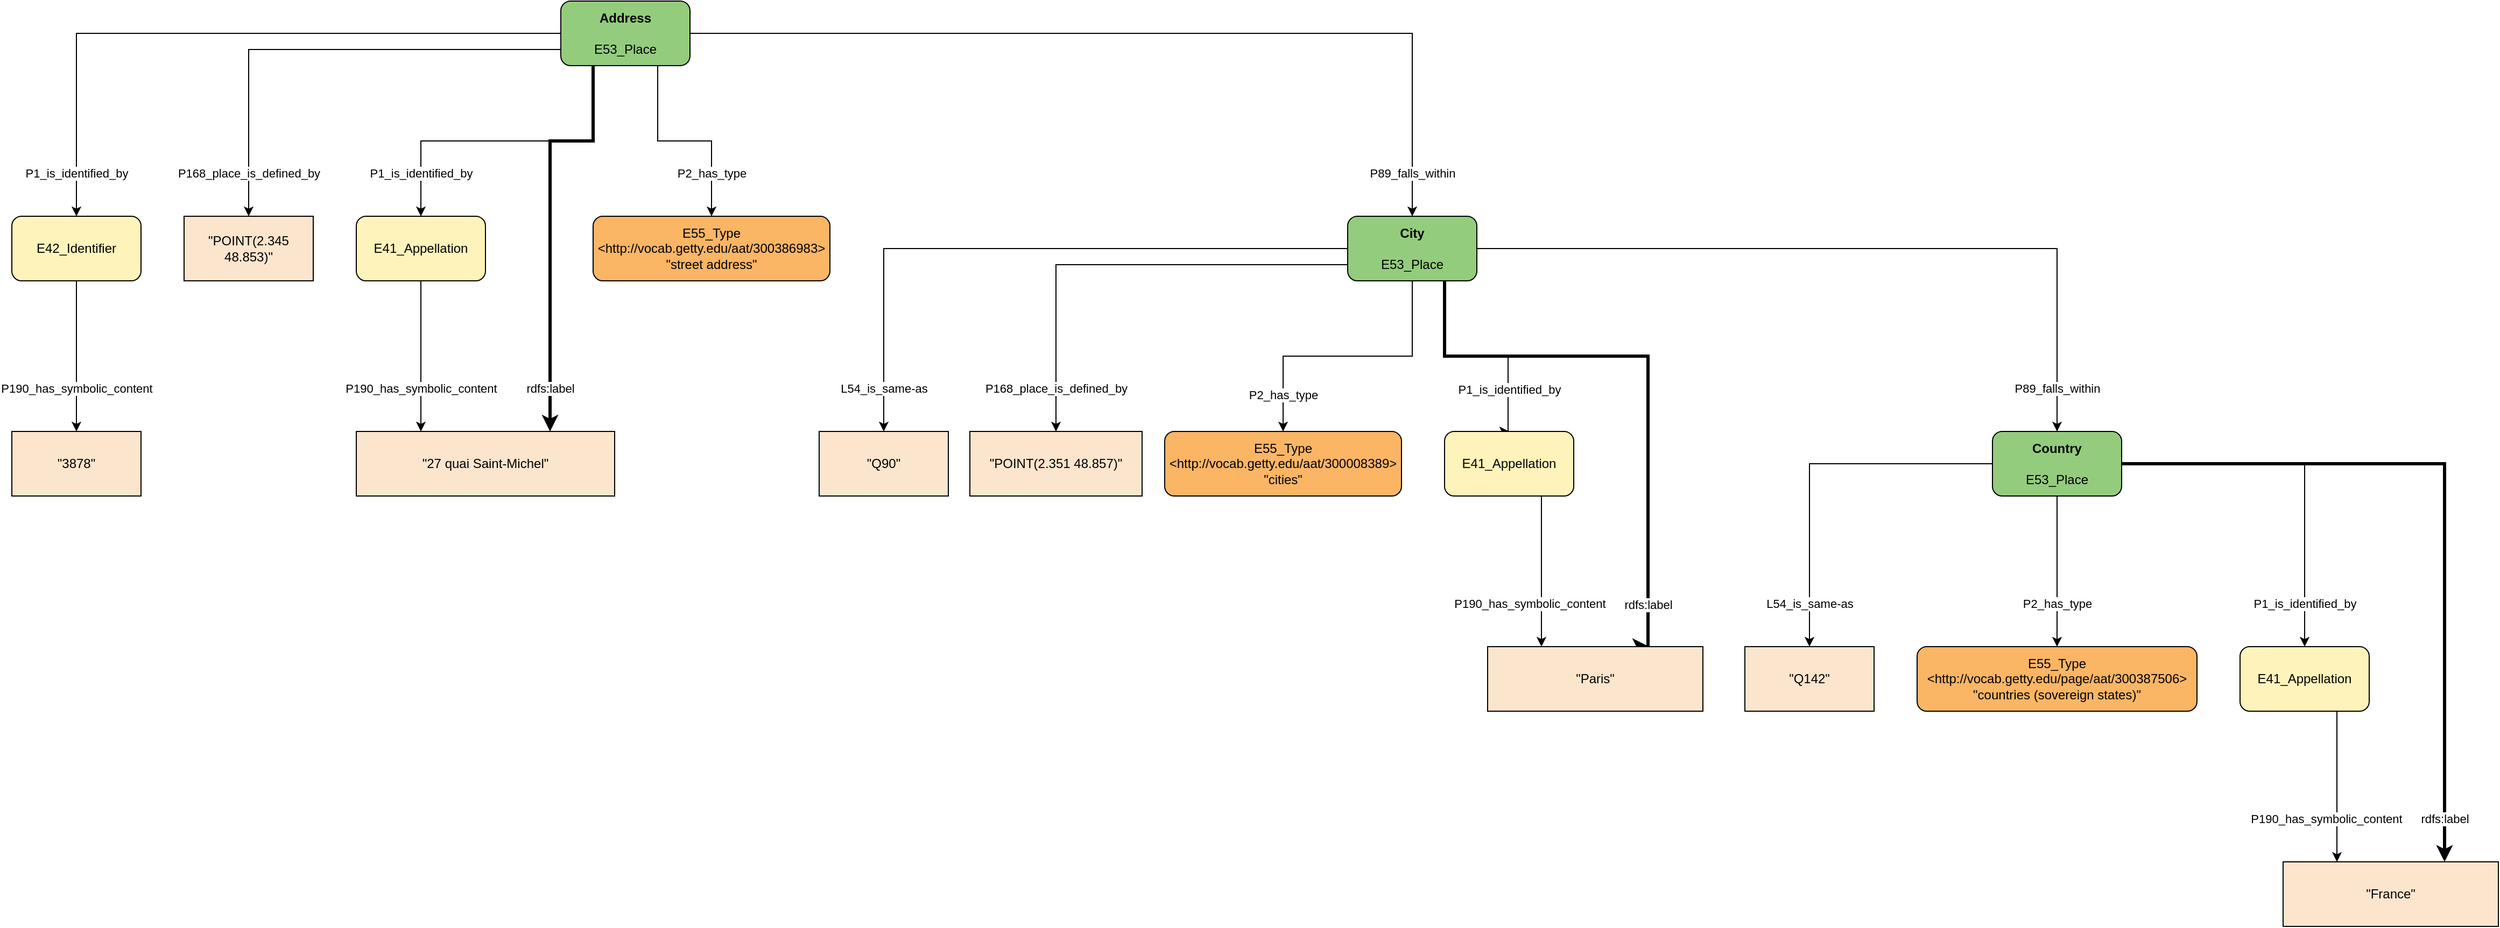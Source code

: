 <mxfile version="14.5.1" type="device" pages="9"><diagram id="jTqLbuz6-ukciK2cd21L" name="address + city + country"><mxGraphModel dx="1422" dy="856" grid="1" gridSize="10" guides="1" tooltips="1" connect="1" arrows="1" fold="1" page="1" pageScale="1" pageWidth="827" pageHeight="1169" math="0" shadow="0"><root><mxCell id="0"/><mxCell id="1" parent="0"/><mxCell id="oX9OtRPrFdiAEzXO00Y6-1" value="rdfs:label" style="edgeStyle=orthogonalEdgeStyle;rounded=0;orthogonalLoop=1;jettySize=auto;html=1;exitX=0.25;exitY=1;exitDx=0;exitDy=0;entryX=0.75;entryY=0;entryDx=0;entryDy=0;strokeWidth=3;" parent="1" source="oX9OtRPrFdiAEzXO00Y6-2" target="oX9OtRPrFdiAEzXO00Y6-29" edge="1"><mxGeometry x="0.789" relative="1" as="geometry"><Array as="points"><mxPoint x="600" y="210"/><mxPoint x="560" y="210"/></Array><mxPoint as="offset"/><mxPoint x="460" y="460" as="targetPoint"/></mxGeometry></mxCell><mxCell id="oX9OtRPrFdiAEzXO00Y6-2" value="&lt;b&gt;Address&lt;/b&gt;&lt;br&gt;&lt;br&gt;E53_Place" style="rounded=1;whiteSpace=wrap;html=1;fillColor=#94cc7d" parent="1" vertex="1"><mxGeometry x="570" y="80" width="120" height="60" as="geometry"/></mxCell><mxCell id="oX9OtRPrFdiAEzXO00Y6-3" value="E42_Identifier" style="rounded=1;whiteSpace=wrap;html=1;fillColor=#fef3ba" parent="1" vertex="1"><mxGeometry x="60" y="280" width="120" height="60" as="geometry"/></mxCell><mxCell id="oX9OtRPrFdiAEzXO00Y6-4" value="P1_is_identified_by" style="edgeStyle=orthogonalEdgeStyle;rounded=0;orthogonalLoop=1;jettySize=auto;html=1;exitX=0;exitY=0.5;exitDx=0;exitDy=0;entryX=0.5;entryY=0;entryDx=0;entryDy=0;" parent="1" source="oX9OtRPrFdiAEzXO00Y6-2" target="oX9OtRPrFdiAEzXO00Y6-3" edge="1"><mxGeometry x="0.871" relative="1" as="geometry"><mxPoint x="-720" y="340" as="sourcePoint"/><mxPoint x="-720" y="400" as="targetPoint"/><mxPoint as="offset"/></mxGeometry></mxCell><mxCell id="oX9OtRPrFdiAEzXO00Y6-5" value="&quot;3878&quot;" style="rounded=0;whiteSpace=wrap;html=1;fillColor=#fce5cd;" parent="1" vertex="1"><mxGeometry x="60" y="480" width="120" height="60" as="geometry"/></mxCell><mxCell id="oX9OtRPrFdiAEzXO00Y6-6" value="P190_has_symbolic_content" style="edgeStyle=orthogonalEdgeStyle;rounded=0;orthogonalLoop=1;jettySize=auto;html=1;exitX=0.5;exitY=1;exitDx=0;exitDy=0;entryX=0.5;entryY=0;entryDx=0;entryDy=0;" parent="1" source="oX9OtRPrFdiAEzXO00Y6-3" target="oX9OtRPrFdiAEzXO00Y6-5" edge="1"><mxGeometry x="0.429" relative="1" as="geometry"><mxPoint x="120" y="400" as="sourcePoint"/><mxPoint x="410" y="340" as="targetPoint"/><mxPoint as="offset"/></mxGeometry></mxCell><mxCell id="oX9OtRPrFdiAEzXO00Y6-7" value="P1_is_identified_by" style="edgeStyle=orthogonalEdgeStyle;rounded=0;orthogonalLoop=1;jettySize=auto;html=1;entryX=0.5;entryY=0;entryDx=0;entryDy=0;exitX=0.25;exitY=1;exitDx=0;exitDy=0;" parent="1" source="oX9OtRPrFdiAEzXO00Y6-2" target="oX9OtRPrFdiAEzXO00Y6-22" edge="1"><mxGeometry x="0.733" relative="1" as="geometry"><mxPoint x="580" y="170" as="sourcePoint"/><mxPoint x="-285" y="445" as="targetPoint"/><mxPoint as="offset"/></mxGeometry></mxCell><mxCell id="oX9OtRPrFdiAEzXO00Y6-8" value="&lt;meta charset=&quot;utf-8&quot;&gt;&lt;span style=&quot;color: rgb(0, 0, 0); font-family: helvetica; font-size: 11px; font-style: normal; font-weight: 400; letter-spacing: normal; text-align: center; text-indent: 0px; text-transform: none; word-spacing: 0px; background-color: rgb(255, 255, 255); display: inline; float: none;&quot;&gt;P168_place_is_defined_by&lt;/span&gt;" style="edgeStyle=orthogonalEdgeStyle;rounded=0;orthogonalLoop=1;jettySize=auto;html=1;exitX=0;exitY=0.75;exitDx=0;exitDy=0;entryX=0.5;entryY=0;entryDx=0;entryDy=0;" parent="1" source="oX9OtRPrFdiAEzXO00Y6-13" target="oX9OtRPrFdiAEzXO00Y6-33" edge="1"><mxGeometry x="0.812" relative="1" as="geometry"><Array as="points"><mxPoint x="1030" y="325"/></Array><mxPoint as="offset"/></mxGeometry></mxCell><mxCell id="oX9OtRPrFdiAEzXO00Y6-9" value="P2_has_type" style="edgeStyle=orthogonalEdgeStyle;rounded=0;orthogonalLoop=1;jettySize=auto;html=1;exitX=0.5;exitY=1;exitDx=0;exitDy=0;entryX=0.5;entryY=0;entryDx=0;entryDy=0;" parent="1" source="oX9OtRPrFdiAEzXO00Y6-13" target="oX9OtRPrFdiAEzXO00Y6-37" edge="1"><mxGeometry x="0.734" relative="1" as="geometry"><mxPoint as="offset"/></mxGeometry></mxCell><mxCell id="oX9OtRPrFdiAEzXO00Y6-10" value="P1_is_identified_by" style="edgeStyle=orthogonalEdgeStyle;rounded=0;orthogonalLoop=1;jettySize=auto;html=1;entryX=0.5;entryY=0;entryDx=0;entryDy=0;exitX=0.75;exitY=1;exitDx=0;exitDy=0;" parent="1" source="oX9OtRPrFdiAEzXO00Y6-13" target="oX9OtRPrFdiAEzXO00Y6-36" edge="1"><mxGeometry x="0.598" y="1" relative="1" as="geometry"><Array as="points"><mxPoint x="1391" y="410"/><mxPoint x="1450" y="410"/></Array><mxPoint as="offset"/><mxPoint x="1410" y="420" as="sourcePoint"/></mxGeometry></mxCell><mxCell id="oX9OtRPrFdiAEzXO00Y6-11" value="L54_is_same-as" style="edgeStyle=orthogonalEdgeStyle;rounded=0;orthogonalLoop=1;jettySize=auto;html=1;entryX=0.5;entryY=0;entryDx=0;entryDy=0;exitX=0;exitY=0.5;exitDx=0;exitDy=0;" parent="1" source="oX9OtRPrFdiAEzXO00Y6-13" target="oX9OtRPrFdiAEzXO00Y6-31" edge="1"><mxGeometry x="0.867" relative="1" as="geometry"><mxPoint x="1240" y="270" as="sourcePoint"/><mxPoint as="offset"/></mxGeometry></mxCell><mxCell id="oX9OtRPrFdiAEzXO00Y6-12" value="rdfs:label" style="edgeStyle=orthogonalEdgeStyle;rounded=0;orthogonalLoop=1;jettySize=auto;html=1;exitX=0.75;exitY=1;exitDx=0;exitDy=0;entryX=0.75;entryY=0;entryDx=0;entryDy=0;strokeWidth=3;" parent="1" source="oX9OtRPrFdiAEzXO00Y6-13" target="oX9OtRPrFdiAEzXO00Y6-40" edge="1"><mxGeometry x="0.849" relative="1" as="geometry"><Array as="points"><mxPoint x="1391" y="410"/><mxPoint x="1580" y="410"/></Array><mxPoint as="offset"/></mxGeometry></mxCell><mxCell id="oX9OtRPrFdiAEzXO00Y6-13" value="&lt;b&gt;City&lt;/b&gt;&lt;br&gt;&lt;br&gt;E53_Place" style="rounded=1;whiteSpace=wrap;html=1;fillColor=#94cc7d" parent="1" vertex="1"><mxGeometry x="1301" y="280" width="120" height="60" as="geometry"/></mxCell><mxCell id="oX9OtRPrFdiAEzXO00Y6-14" value="P89_falls_within" style="edgeStyle=orthogonalEdgeStyle;rounded=0;orthogonalLoop=1;jettySize=auto;html=1;exitX=1;exitY=0.5;exitDx=0;exitDy=0;entryX=0.5;entryY=0;entryDx=0;entryDy=0;" parent="1" source="oX9OtRPrFdiAEzXO00Y6-2" target="oX9OtRPrFdiAEzXO00Y6-13" edge="1"><mxGeometry x="0.905" relative="1" as="geometry"><mxPoint x="-211" y="190" as="sourcePoint"/><mxPoint x="-215" y="495" as="targetPoint"/><mxPoint as="offset"/></mxGeometry></mxCell><mxCell id="oX9OtRPrFdiAEzXO00Y6-15" value="P1_is_identified_by" style="edgeStyle=orthogonalEdgeStyle;rounded=0;orthogonalLoop=1;jettySize=auto;html=1;exitX=1;exitY=0.5;exitDx=0;exitDy=0;entryX=0.5;entryY=0;entryDx=0;entryDy=0;" parent="1" source="oX9OtRPrFdiAEzXO00Y6-18" target="oX9OtRPrFdiAEzXO00Y6-44" edge="1"><mxGeometry x="0.765" relative="1" as="geometry"><mxPoint as="offset"/></mxGeometry></mxCell><mxCell id="oX9OtRPrFdiAEzXO00Y6-16" value="&lt;meta charset=&quot;utf-8&quot;&gt;&lt;span style=&quot;color: rgb(0, 0, 0); font-family: helvetica; font-size: 11px; font-style: normal; font-weight: 400; letter-spacing: normal; text-align: center; text-indent: 0px; text-transform: none; word-spacing: 0px; background-color: rgb(255, 255, 255); display: inline; float: none;&quot;&gt;rdfs:label&lt;/span&gt;" style="edgeStyle=orthogonalEdgeStyle;rounded=0;orthogonalLoop=1;jettySize=auto;html=1;exitX=1;exitY=0.5;exitDx=0;exitDy=0;entryX=0.75;entryY=0;entryDx=0;entryDy=0;strokeWidth=3;" parent="1" source="oX9OtRPrFdiAEzXO00Y6-18" target="oX9OtRPrFdiAEzXO00Y6-49" edge="1"><mxGeometry x="0.881" relative="1" as="geometry"><mxPoint as="offset"/></mxGeometry></mxCell><mxCell id="oX9OtRPrFdiAEzXO00Y6-17" value="L54_is_same-as" style="edgeStyle=orthogonalEdgeStyle;rounded=0;orthogonalLoop=1;jettySize=auto;html=1;exitX=0;exitY=0.5;exitDx=0;exitDy=0;entryX=0.5;entryY=0;entryDx=0;entryDy=0;" parent="1" source="oX9OtRPrFdiAEzXO00Y6-18" target="oX9OtRPrFdiAEzXO00Y6-42" edge="1"><mxGeometry x="0.765" relative="1" as="geometry"><mxPoint as="offset"/></mxGeometry></mxCell><mxCell id="oX9OtRPrFdiAEzXO00Y6-18" value="&lt;b&gt;Country&lt;/b&gt;&lt;br&gt;&lt;br&gt;E53_Place" style="rounded=1;whiteSpace=wrap;html=1;fillColor=#94cc7d" parent="1" vertex="1"><mxGeometry x="1900" y="480" width="120" height="60" as="geometry"/></mxCell><mxCell id="oX9OtRPrFdiAEzXO00Y6-19" value="P89_falls_within" style="edgeStyle=orthogonalEdgeStyle;rounded=0;orthogonalLoop=1;jettySize=auto;html=1;entryX=0.5;entryY=0;entryDx=0;entryDy=0;exitX=1;exitY=0.5;exitDx=0;exitDy=0;" parent="1" source="oX9OtRPrFdiAEzXO00Y6-13" target="oX9OtRPrFdiAEzXO00Y6-18" edge="1"><mxGeometry x="0.887" relative="1" as="geometry"><mxPoint x="1635" y="255" as="sourcePoint"/><mxPoint x="1571" y="590" as="targetPoint"/><mxPoint as="offset"/></mxGeometry></mxCell><mxCell id="oX9OtRPrFdiAEzXO00Y6-20" value="P168_place_is_defined_by" style="edgeStyle=orthogonalEdgeStyle;rounded=0;orthogonalLoop=1;jettySize=auto;html=1;entryX=0.5;entryY=0;entryDx=0;entryDy=0;exitX=0;exitY=0.75;exitDx=0;exitDy=0;strokeColor=#000000;" parent="1" source="oX9OtRPrFdiAEzXO00Y6-2" target="oX9OtRPrFdiAEzXO00Y6-24" edge="1"><mxGeometry x="0.82" relative="1" as="geometry"><mxPoint x="-110" y="340" as="sourcePoint"/><mxPoint x="-120" y="500" as="targetPoint"/><mxPoint as="offset"/></mxGeometry></mxCell><mxCell id="oX9OtRPrFdiAEzXO00Y6-22" value="E41_Appellation" style="rounded=1;whiteSpace=wrap;html=1;fillColor=#fef3ba" parent="1" vertex="1"><mxGeometry x="380" y="280" width="120" height="60" as="geometry"/></mxCell><mxCell id="oX9OtRPrFdiAEzXO00Y6-24" value="&quot;POINT(2.345 48.853)&quot;" style="rounded=0;whiteSpace=wrap;html=1;fillColor=#fce5cd;strokeColor=#000000;" parent="1" vertex="1"><mxGeometry x="220" y="280" width="120" height="60" as="geometry"/></mxCell><mxCell id="oX9OtRPrFdiAEzXO00Y6-25" value="E55_Type&lt;br&gt;&lt;span class=&quot;page&quot;&gt;&amp;lt;http://vocab.getty.edu/aat/300386983&amp;gt;&lt;br&gt;&quot;street address&quot;&lt;br&gt;&lt;/span&gt;" style="rounded=1;whiteSpace=wrap;html=1;fillColor=#fab565" parent="1" vertex="1"><mxGeometry x="600" y="280" width="220" height="60" as="geometry"/></mxCell><mxCell id="oX9OtRPrFdiAEzXO00Y6-28" value="P190_has_symbolic_content" style="edgeStyle=orthogonalEdgeStyle;rounded=0;orthogonalLoop=1;jettySize=auto;html=1;exitX=0.5;exitY=1;exitDx=0;exitDy=0;entryX=0.25;entryY=0;entryDx=0;entryDy=0;" parent="1" source="oX9OtRPrFdiAEzXO00Y6-22" target="oX9OtRPrFdiAEzXO00Y6-29" edge="1"><mxGeometry x="0.429" relative="1" as="geometry"><mxPoint x="440" y="460" as="sourcePoint"/><mxPoint x="550" y="460" as="targetPoint"/><mxPoint as="offset"/><Array as="points"/></mxGeometry></mxCell><mxCell id="oX9OtRPrFdiAEzXO00Y6-29" value="&quot;27 quai Saint-Michel&quot;" style="rounded=0;whiteSpace=wrap;html=1;fillColor=#fce5cd;" parent="1" vertex="1"><mxGeometry x="380" y="480" width="240" height="60" as="geometry"/></mxCell><mxCell id="oX9OtRPrFdiAEzXO00Y6-31" value="&quot;Q90&quot;" style="rounded=0;whiteSpace=wrap;html=1;fillColor=#fce5cd;" parent="1" vertex="1"><mxGeometry x="810" y="480" width="120" height="60" as="geometry"/></mxCell><mxCell id="oX9OtRPrFdiAEzXO00Y6-33" value="&quot;POINT(2.351 48.857)&quot;" style="rounded=0;whiteSpace=wrap;html=1;fillColor=#fce5cd;" parent="1" vertex="1"><mxGeometry x="950" y="480" width="160" height="60" as="geometry"/></mxCell><mxCell id="oX9OtRPrFdiAEzXO00Y6-34" value="&lt;meta charset=&quot;utf-8&quot;&gt;&lt;span style=&quot;color: rgb(0, 0, 0); font-family: helvetica; font-size: 11px; font-style: normal; font-weight: 400; letter-spacing: normal; text-align: center; text-indent: 0px; text-transform: none; word-spacing: 0px; background-color: rgb(255, 255, 255); display: inline; float: none;&quot;&gt;P190_has_symbolic_content&lt;/span&gt;" style="edgeStyle=orthogonalEdgeStyle;rounded=0;orthogonalLoop=1;jettySize=auto;html=1;exitX=0.75;exitY=1;exitDx=0;exitDy=0;entryX=0.25;entryY=0;entryDx=0;entryDy=0;" parent="1" source="oX9OtRPrFdiAEzXO00Y6-36" target="oX9OtRPrFdiAEzXO00Y6-40" edge="1"><mxGeometry x="0.429" y="-11" relative="1" as="geometry"><Array as="points"/><mxPoint as="offset"/><mxPoint x="1481" y="610" as="sourcePoint"/></mxGeometry></mxCell><mxCell id="oX9OtRPrFdiAEzXO00Y6-36" value="E41_Appellation" style="rounded=1;whiteSpace=wrap;html=1;fillColor=#fef3ba" parent="1" vertex="1"><mxGeometry x="1391" y="480" width="120" height="60" as="geometry"/></mxCell><mxCell id="oX9OtRPrFdiAEzXO00Y6-37" value="E55_Type&lt;br&gt;&lt;span class=&quot;page&quot;&gt;&lt;span class=&quot;page&quot;&gt;&amp;lt;&lt;span class=&quot;page&quot;&gt;http://vocab.getty.edu/aat/300008389&lt;/span&gt;&amp;gt;&lt;br&gt;&lt;/span&gt;&quot;cities&quot;&lt;br&gt;&lt;/span&gt;" style="rounded=1;whiteSpace=wrap;html=1;fillColor=#fab565" parent="1" vertex="1"><mxGeometry x="1131" y="480" width="220" height="60" as="geometry"/></mxCell><mxCell id="oX9OtRPrFdiAEzXO00Y6-40" value="&quot;Paris&quot;" style="rounded=0;whiteSpace=wrap;html=1;fillColor=#fce5cd;" parent="1" vertex="1"><mxGeometry x="1431" y="680" width="200" height="60" as="geometry"/></mxCell><mxCell id="oX9OtRPrFdiAEzXO00Y6-42" value="&quot;Q142&quot;" style="rounded=0;whiteSpace=wrap;html=1;fillColor=#fce5cd;" parent="1" vertex="1"><mxGeometry x="1670" y="680" width="120" height="60" as="geometry"/></mxCell><mxCell id="oX9OtRPrFdiAEzXO00Y6-44" value="E41_Appellation" style="rounded=1;whiteSpace=wrap;html=1;fillColor=#fef3ba" parent="1" vertex="1"><mxGeometry x="2130" y="680" width="120" height="60" as="geometry"/></mxCell><mxCell id="oX9OtRPrFdiAEzXO00Y6-45" value="E55_Type&lt;br&gt;&lt;span class=&quot;page&quot;&gt;&lt;span class=&quot;page&quot;&gt;&amp;lt;http://vocab.getty.edu/page/aat/300387506&amp;gt;&lt;br&gt;&lt;/span&gt;&quot;&lt;span class=&quot;page&quot;&gt;countries (sovereign states)&quot;&lt;/span&gt;&lt;br&gt;&lt;/span&gt;" style="rounded=1;whiteSpace=wrap;html=1;fillColor=#fab565" parent="1" vertex="1"><mxGeometry x="1830" y="680" width="260" height="60" as="geometry"/></mxCell><mxCell id="oX9OtRPrFdiAEzXO00Y6-48" value="&lt;span style=&quot;font-family: &amp;#34;helvetica&amp;#34;&quot;&gt;P190_has_symbolic_content&lt;/span&gt;" style="edgeStyle=orthogonalEdgeStyle;rounded=0;orthogonalLoop=1;jettySize=auto;html=1;exitX=0.75;exitY=1;exitDx=0;exitDy=0;entryX=0.25;entryY=0;entryDx=0;entryDy=0;" parent="1" source="oX9OtRPrFdiAEzXO00Y6-44" target="oX9OtRPrFdiAEzXO00Y6-49" edge="1"><mxGeometry x="0.429" y="-10" relative="1" as="geometry"><mxPoint x="2220" y="810" as="sourcePoint"/><mxPoint x="2360" y="840" as="targetPoint"/><mxPoint as="offset"/></mxGeometry></mxCell><mxCell id="oX9OtRPrFdiAEzXO00Y6-49" value="&quot;France&quot;" style="rounded=0;whiteSpace=wrap;html=1;fillColor=#fce5cd;" parent="1" vertex="1"><mxGeometry x="2170" y="880" width="200" height="60" as="geometry"/></mxCell><mxCell id="oX9OtRPrFdiAEzXO00Y6-50" value="P2_has_type" style="edgeStyle=orthogonalEdgeStyle;rounded=0;orthogonalLoop=1;jettySize=auto;html=1;entryX=0.5;entryY=0;entryDx=0;entryDy=0;exitX=0.5;exitY=1;exitDx=0;exitDy=0;" parent="1" source="oX9OtRPrFdiAEzXO00Y6-18" target="oX9OtRPrFdiAEzXO00Y6-45" edge="1"><mxGeometry x="0.429" relative="1" as="geometry"><mxPoint as="offset"/><mxPoint x="2060" y="610" as="sourcePoint"/><mxPoint x="2050" y="855" as="targetPoint"/></mxGeometry></mxCell><mxCell id="oX9OtRPrFdiAEzXO00Y6-51" value="P2_has_type" style="edgeStyle=orthogonalEdgeStyle;rounded=0;orthogonalLoop=1;jettySize=auto;html=1;exitX=0.75;exitY=1;exitDx=0;exitDy=0;entryX=0.5;entryY=0;entryDx=0;entryDy=0;" parent="1" source="oX9OtRPrFdiAEzXO00Y6-2" target="oX9OtRPrFdiAEzXO00Y6-25" edge="1"><mxGeometry x="0.579" relative="1" as="geometry"><mxPoint x="1390" y="80" as="sourcePoint"/><mxPoint x="1490" y="80" as="targetPoint"/><mxPoint as="offset"/></mxGeometry></mxCell></root></mxGraphModel></diagram><diagram id="JQ5GnkLQx15cpyX3FjuT" name="article"><mxGraphModel dx="1422" dy="856" grid="1" gridSize="10" guides="1" tooltips="1" connect="1" arrows="1" fold="1" page="1" pageScale="1" pageWidth="1654" pageHeight="1169" math="0" shadow="0"><root><mxCell id="0"/><mxCell id="1" parent="0"/><mxCell id="6vkPBd-Idi2bZ9VgSNTP-52" value="rdfs:label" style="edgeStyle=orthogonalEdgeStyle;rounded=0;orthogonalLoop=1;jettySize=auto;html=1;exitX=0;exitY=0.5;exitDx=0;exitDy=0;entryX=0.75;entryY=0;entryDx=0;entryDy=0;strokeWidth=3;" parent="1" source="6vkPBd-Idi2bZ9VgSNTP-53" target="6vkPBd-Idi2bZ9VgSNTP-69" edge="1"><mxGeometry x="0.897" y="3" relative="1" as="geometry"><mxPoint y="1" as="offset"/></mxGeometry></mxCell><mxCell id="rDc-u8d7hUr1O6bCUwuv-2" value="P02i_is_range_of" style="edgeStyle=orthogonalEdgeStyle;rounded=0;orthogonalLoop=1;jettySize=auto;html=1;exitX=0.5;exitY=1;exitDx=0;exitDy=0;strokeColor=#000000;fontColor=#000000;" parent="1" source="6vkPBd-Idi2bZ9VgSNTP-53" target="6vkPBd-Idi2bZ9VgSNTP-99" edge="1"><mxGeometry x="0.593" relative="1" as="geometry"><mxPoint as="offset"/></mxGeometry></mxCell><mxCell id="aECnhmi29GNzclB2F9lf-4" value="&lt;meta charset=&quot;utf-8&quot;&gt;&lt;span style=&quot;color: rgb(0, 0, 0); font-family: helvetica; font-size: 11px; font-style: normal; font-weight: 400; letter-spacing: normal; text-align: center; text-indent: 0px; text-transform: none; word-spacing: 0px; background-color: rgb(255, 255, 255); display: inline; float: none;&quot;&gt;P67i_is_referred_to_by&lt;/span&gt;" style="edgeStyle=orthogonalEdgeStyle;rounded=0;orthogonalLoop=1;jettySize=auto;html=1;exitX=0.25;exitY=1;exitDx=0;exitDy=0;strokeColor=#000000;fontColor=#000000;entryX=0.25;entryY=0;entryDx=0;entryDy=0;" parent="1" source="6vkPBd-Idi2bZ9VgSNTP-53" target="6vkPBd-Idi2bZ9VgSNTP-103" edge="1"><mxGeometry x="0.886" y="-41" relative="1" as="geometry"><mxPoint x="753" y="600" as="targetPoint"/><mxPoint as="offset"/><Array as="points"><mxPoint x="805" y="340"/><mxPoint x="674" y="340"/></Array></mxGeometry></mxCell><mxCell id="6vkPBd-Idi2bZ9VgSNTP-53" value="" style="rounded=1;whiteSpace=wrap;html=1;strokeColor=#000000;" parent="1" vertex="1"><mxGeometry x="738" y="40" width="265" height="110" as="geometry"/></mxCell><mxCell id="6vkPBd-Idi2bZ9VgSNTP-54" value="E33_Linguistic _Object" style="rounded=1;whiteSpace=wrap;html=1;fillColor=#fddc34;strokeColor=#000000;" parent="1" vertex="1"><mxGeometry x="873" y="80" width="120" height="60" as="geometry"/></mxCell><mxCell id="6vkPBd-Idi2bZ9VgSNTP-56" value="P2_has_type" style="edgeStyle=orthogonalEdgeStyle;rounded=0;orthogonalLoop=1;jettySize=auto;html=1;strokeColor=#000000;exitX=1;exitY=0.25;exitDx=0;exitDy=0;entryX=0.5;entryY=0;entryDx=0;entryDy=0;" parent="1" source="6vkPBd-Idi2bZ9VgSNTP-53" target="6vkPBd-Idi2bZ9VgSNTP-57" edge="1"><mxGeometry x="0.892" relative="1" as="geometry"><mxPoint x="783" y="20" as="sourcePoint"/><mxPoint x="268" y="-60" as="targetPoint"/><mxPoint y="1" as="offset"/></mxGeometry></mxCell><mxCell id="6vkPBd-Idi2bZ9VgSNTP-57" value="&lt;span class=&quot;page&quot;&gt;E55_Type&lt;br&gt;&lt;span class=&quot;page&quot;&gt;&amp;lt;&lt;span class=&quot;page&quot;&gt;http://vocab.getty.edu/aat/300048715&lt;/span&gt;&amp;gt;&lt;br&gt;&lt;/span&gt;&quot;articles&quot;&lt;br&gt;&lt;/span&gt;" style="rounded=1;whiteSpace=wrap;html=1;fillColor=#fab565" parent="1" vertex="1"><mxGeometry x="1420" y="280" width="220" height="60" as="geometry"/></mxCell><mxCell id="6vkPBd-Idi2bZ9VgSNTP-60" value="P1_is_identified_by" style="edgeStyle=orthogonalEdgeStyle;rounded=0;orthogonalLoop=1;jettySize=auto;html=1;exitX=0;exitY=0.25;exitDx=0;exitDy=0;" parent="1" source="6vkPBd-Idi2bZ9VgSNTP-53" target="6vkPBd-Idi2bZ9VgSNTP-61" edge="1"><mxGeometry x="0.907" relative="1" as="geometry"><mxPoint x="703" y="290" as="sourcePoint"/><mxPoint x="213" y="240" as="targetPoint"/><mxPoint y="1" as="offset"/></mxGeometry></mxCell><mxCell id="6vkPBd-Idi2bZ9VgSNTP-61" value="E42_Identifier" style="rounded=1;whiteSpace=wrap;html=1;fillColor=#fef3ba" parent="1" vertex="1"><mxGeometry x="30" y="280" width="120" height="60" as="geometry"/></mxCell><mxCell id="6vkPBd-Idi2bZ9VgSNTP-62" value="P190_has_symbolic_content" style="edgeStyle=orthogonalEdgeStyle;rounded=0;orthogonalLoop=1;jettySize=auto;html=1;entryX=0.5;entryY=0;entryDx=0;entryDy=0;exitX=0.5;exitY=1;exitDx=0;exitDy=0;" parent="1" source="6vkPBd-Idi2bZ9VgSNTP-61" target="6vkPBd-Idi2bZ9VgSNTP-63" edge="1"><mxGeometry x="0.429" relative="1" as="geometry"><mxPoint x="90" y="400" as="sourcePoint"/><mxPoint x="90" y="520" as="targetPoint"/><mxPoint as="offset"/></mxGeometry></mxCell><mxCell id="6vkPBd-Idi2bZ9VgSNTP-63" value="&quot;19&quot;" style="rounded=0;whiteSpace=wrap;html=1;fillColor=#fce5cd;" parent="1" vertex="1"><mxGeometry x="30" y="480" width="120" height="60" as="geometry"/></mxCell><mxCell id="6vkPBd-Idi2bZ9VgSNTP-65" value="P1_is_identified_by" style="edgeStyle=orthogonalEdgeStyle;rounded=0;orthogonalLoop=1;jettySize=auto;html=1;exitX=0;exitY=0.5;exitDx=0;exitDy=0;" parent="1" source="6vkPBd-Idi2bZ9VgSNTP-53" target="6vkPBd-Idi2bZ9VgSNTP-66" edge="1"><mxGeometry x="0.881" relative="1" as="geometry"><mxPoint x="693" y="390" as="sourcePoint"/><mxPoint x="333" y="240" as="targetPoint"/><mxPoint as="offset"/></mxGeometry></mxCell><mxCell id="6vkPBd-Idi2bZ9VgSNTP-66" value="E41_Appellation" style="rounded=1;whiteSpace=wrap;html=1;fillColor=#fef3ba" parent="1" vertex="1"><mxGeometry x="190" y="280" width="120" height="60" as="geometry"/></mxCell><mxCell id="6vkPBd-Idi2bZ9VgSNTP-68" value="P190_has_symbolic_content" style="edgeStyle=orthogonalEdgeStyle;rounded=0;orthogonalLoop=1;jettySize=auto;html=1;entryX=0.25;entryY=0;entryDx=0;entryDy=0;exitX=0.5;exitY=1;exitDx=0;exitDy=0;" parent="1" source="6vkPBd-Idi2bZ9VgSNTP-66" target="6vkPBd-Idi2bZ9VgSNTP-69" edge="1"><mxGeometry x="0.431" y="-12" relative="1" as="geometry"><mxPoint x="228" y="400" as="sourcePoint"/><mxPoint x="228" y="530" as="targetPoint"/><mxPoint y="1" as="offset"/></mxGeometry></mxCell><mxCell id="6vkPBd-Idi2bZ9VgSNTP-69" value="&quot;Marcello Mascherini&quot;" style="rounded=0;whiteSpace=wrap;html=1;fillColor=#fce5cd;" parent="1" vertex="1"><mxGeometry x="208" y="480" width="170" height="60" as="geometry"/></mxCell><mxCell id="6vkPBd-Idi2bZ9VgSNTP-70" value="P106i_forms_part_of" style="edgeStyle=orthogonalEdgeStyle;rounded=0;orthogonalLoop=1;jettySize=auto;html=1;strokeWidth=1;strokeColor=#000000;entryX=0.5;entryY=0;entryDx=0;entryDy=0;exitX=0;exitY=0.75;exitDx=0;exitDy=0;" parent="1" source="6vkPBd-Idi2bZ9VgSNTP-53" target="6vkPBd-Idi2bZ9VgSNTP-71" edge="1"><mxGeometry x="0.8" relative="1" as="geometry"><mxPoint x="723" y="100" as="sourcePoint"/><mxPoint x="573" y="450" as="targetPoint"/><mxPoint y="1" as="offset"/></mxGeometry></mxCell><mxCell id="6vkPBd-Idi2bZ9VgSNTP-71" value="" style="rounded=1;whiteSpace=wrap;html=1;" parent="1" vertex="1"><mxGeometry x="360" y="280" width="270" height="120" as="geometry"/></mxCell><mxCell id="6vkPBd-Idi2bZ9VgSNTP-72" value="E33_Linguistic _Object" style="rounded=1;whiteSpace=wrap;html=1;fillColor=#fddc34;" parent="1" vertex="1"><mxGeometry x="500" y="325" width="120" height="60" as="geometry"/></mxCell><mxCell id="6vkPBd-Idi2bZ9VgSNTP-73" value="&lt;font color=&quot;#000000&quot;&gt;E31_Document&lt;/font&gt;" style="rounded=1;whiteSpace=wrap;html=1;fillColor=#fddc34;fontColor=#FF3333;" parent="1" vertex="1"><mxGeometry x="370" y="325" width="120" height="60" as="geometry"/></mxCell><mxCell id="6vkPBd-Idi2bZ9VgSNTP-74" value="&lt;b&gt;Catalog&lt;/b&gt;" style="rounded=1;whiteSpace=wrap;html=1;fillColor=#fddc34;" parent="1" vertex="1"><mxGeometry x="370" y="295" width="250" height="30" as="geometry"/></mxCell><mxCell id="6vkPBd-Idi2bZ9VgSNTP-78" value="P72_has_language" style="edgeStyle=orthogonalEdgeStyle;rounded=0;orthogonalLoop=1;jettySize=auto;html=1;strokeWidth=1;exitX=1;exitY=0.75;exitDx=0;exitDy=0;entryX=0.5;entryY=0;entryDx=0;entryDy=0;" parent="1" source="6vkPBd-Idi2bZ9VgSNTP-53" target="6vkPBd-Idi2bZ9VgSNTP-79" edge="1"><mxGeometry x="0.737" relative="1" as="geometry"><mxPoint x="1193" y="460" as="sourcePoint"/><mxPoint x="850" y="240" as="targetPoint"/><mxPoint as="offset"/></mxGeometry></mxCell><mxCell id="6vkPBd-Idi2bZ9VgSNTP-79" value="E56_Language&lt;br&gt;&lt;span class=&quot;page&quot;&gt;&amp;lt;&lt;span class=&quot;page&quot;&gt;http://vocab.getty.edu/aat/&lt;/span&gt;&lt;span class=&quot;page&quot;&gt;300388474&lt;/span&gt;&amp;gt;&lt;br&gt;&quot;Italian (language)&quot;&lt;br&gt;&lt;/span&gt;" style="rounded=1;whiteSpace=wrap;html=1;fillColor=#fab565" parent="1" vertex="1"><mxGeometry x="1040" y="280" width="220" height="60" as="geometry"/></mxCell><mxCell id="6vkPBd-Idi2bZ9VgSNTP-83" value="P94i_was_created_by" style="edgeStyle=orthogonalEdgeStyle;rounded=0;orthogonalLoop=1;jettySize=auto;html=1;strokeWidth=1;exitX=1;exitY=0.5;exitDx=0;exitDy=0;" parent="1" source="6vkPBd-Idi2bZ9VgSNTP-53" target="6vkPBd-Idi2bZ9VgSNTP-101" edge="1"><mxGeometry x="0.847" relative="1" as="geometry"><mxPoint x="1263" y="340" as="sourcePoint"/><mxPoint x="1453" y="160" as="targetPoint"/><mxPoint as="offset"/></mxGeometry></mxCell><mxCell id="6vkPBd-Idi2bZ9VgSNTP-84" value="&lt;b&gt;Author&lt;/b&gt;&lt;br&gt;&lt;br&gt;E39_Actor" style="rounded=1;whiteSpace=wrap;html=1;fillColor=#ffbdca" parent="1" vertex="1"><mxGeometry x="1280" y="480" width="120" height="60" as="geometry"/></mxCell><mxCell id="6vkPBd-Idi2bZ9VgSNTP-89" value="P67i_is_referred_to_by" style="edgeStyle=orthogonalEdgeStyle;rounded=0;orthogonalLoop=1;jettySize=auto;html=1;strokeWidth=1;exitX=0.75;exitY=1;exitDx=0;exitDy=0;strokeColor=#000000;entryX=0.75;entryY=0;entryDx=0;entryDy=0;" parent="1" source="6vkPBd-Idi2bZ9VgSNTP-53" target="6vkPBd-Idi2bZ9VgSNTP-90" edge="1"><mxGeometry x="0.852" y="25" relative="1" as="geometry"><mxPoint x="1543" y="210" as="sourcePoint"/><mxPoint x="1363" y="240" as="targetPoint"/><mxPoint as="offset"/><Array as="points"><mxPoint x="937" y="190"/><mxPoint x="1030" y="190"/><mxPoint x="1030" y="380"/><mxPoint x="1146" y="380"/></Array></mxGeometry></mxCell><mxCell id="6vkPBd-Idi2bZ9VgSNTP-90" value="&lt;b&gt;Reference pages&lt;/b&gt;&lt;br&gt;&lt;br&gt;E73_Information _Object" style="rounded=1;whiteSpace=wrap;html=1;fillColor=#fddc34" parent="1" vertex="1"><mxGeometry x="1033" y="480" width="150" height="60" as="geometry"/></mxCell><mxCell id="6vkPBd-Idi2bZ9VgSNTP-95" value="P106i_forms_part_of" style="edgeStyle=orthogonalEdgeStyle;rounded=0;orthogonalLoop=1;jettySize=auto;html=1;exitX=0.25;exitY=1;exitDx=0;exitDy=0;entryX=0.75;entryY=0;entryDx=0;entryDy=0;" parent="1" source="6vkPBd-Idi2bZ9VgSNTP-90" target="6vkPBd-Idi2bZ9VgSNTP-103" edge="1"><mxGeometry x="0.816" y="38" relative="1" as="geometry"><mxPoint x="1063" y="600" as="sourcePoint"/><mxPoint x="1058" y="720" as="targetPoint"/><mxPoint as="offset"/></mxGeometry></mxCell><mxCell id="6vkPBd-Idi2bZ9VgSNTP-97" value="P01_has_domain" style="edgeStyle=orthogonalEdgeStyle;rounded=0;orthogonalLoop=1;jettySize=auto;html=1;exitX=0.75;exitY=1;exitDx=0;exitDy=0;entryX=0.25;entryY=0;entryDx=0;entryDy=0;" parent="1" source="6vkPBd-Idi2bZ9VgSNTP-99" target="6vkPBd-Idi2bZ9VgSNTP-90" edge="1"><mxGeometry x="0.671" y="-27" relative="1" as="geometry"><mxPoint as="offset"/><mxPoint x="998" y="570" as="targetPoint"/></mxGeometry></mxCell><mxCell id="6vkPBd-Idi2bZ9VgSNTP-98" value="P67.1_has_type" style="edgeStyle=orthogonalEdgeStyle;rounded=0;orthogonalLoop=1;jettySize=auto;html=1;exitX=0.5;exitY=1;exitDx=0;exitDy=0;entryX=0.5;entryY=0;entryDx=0;entryDy=0;" parent="1" source="6vkPBd-Idi2bZ9VgSNTP-99" target="6vkPBd-Idi2bZ9VgSNTP-100" edge="1"><mxGeometry x="0.553" relative="1" as="geometry"><mxPoint as="offset"/></mxGeometry></mxCell><mxCell id="6vkPBd-Idi2bZ9VgSNTP-99" value="PC67_Refers_To" style="rounded=1;whiteSpace=wrap;html=1;fillColor=#ffffff" parent="1" vertex="1"><mxGeometry x="877" y="280" width="120" height="60" as="geometry"/></mxCell><mxCell id="6vkPBd-Idi2bZ9VgSNTP-100" value="&lt;div&gt;E55_Type&lt;/div&gt;&lt;div&gt;&lt;span style=&quot;background-color: transparent&quot;&gt;&lt;span style=&quot;font-family: &amp;#34;helvetica&amp;#34; ; font-size: 12px ; font-style: normal ; font-weight: 400 ; letter-spacing: normal ; text-align: center ; text-indent: 0px ; text-transform: none ; word-spacing: 0px ; display: inline ; float: none&quot;&gt;&amp;lt;&lt;/span&gt;&lt;span style=&quot;font-family: &amp;#34;helvetica&amp;#34; ; font-size: 12px ; font-style: normal ; font-weight: 400 ; letter-spacing: normal ; text-align: center ; text-indent: 0px ; text-transform: none ; word-spacing: 0px&quot; class=&quot;page&quot;&gt;http://vocab.getty.edu/aat/300404764&amp;gt;&lt;/span&gt;&lt;/span&gt;&lt;/div&gt;&lt;div&gt;&lt;span style=&quot;background-color: transparent&quot;&gt;&lt;span style=&quot;font-family: &amp;#34;helvetica&amp;#34; ; font-size: 12px ; font-style: normal ; font-weight: 400 ; letter-spacing: normal ; text-align: center ; text-indent: 0px ; text-transform: none ; word-spacing: 0px&quot; class=&quot;page&quot;&gt;&quot;sources (general concept)&quot;&lt;/span&gt;&lt;/span&gt;&lt;/div&gt;" style="rounded=1;whiteSpace=wrap;html=1;fillColor=#fab565" parent="1" vertex="1"><mxGeometry x="788" y="480" width="220" height="60" as="geometry"/></mxCell><mxCell id="6vkPBd-Idi2bZ9VgSNTP-101" value="E65_Creation" style="rounded=1;whiteSpace=wrap;html=1;fillColor=#82c3ec" parent="1" vertex="1"><mxGeometry x="1280" y="280" width="120" height="60" as="geometry"/></mxCell><mxCell id="6vkPBd-Idi2bZ9VgSNTP-102" value="P14_carried_out_by" style="edgeStyle=orthogonalEdgeStyle;rounded=0;orthogonalLoop=1;jettySize=auto;html=1;exitX=0.5;exitY=1;exitDx=0;exitDy=0;entryX=0.5;entryY=0;entryDx=0;entryDy=0;" parent="1" source="6vkPBd-Idi2bZ9VgSNTP-101" target="6vkPBd-Idi2bZ9VgSNTP-84" edge="1"><mxGeometry x="0.429" relative="1" as="geometry"><mxPoint x="840" y="510" as="sourcePoint"/><mxPoint x="840" y="570" as="targetPoint"/><mxPoint as="offset"/></mxGeometry></mxCell><mxCell id="6vkPBd-Idi2bZ9VgSNTP-103" value="&lt;b&gt;Source&lt;/b&gt;&lt;br&gt;&lt;br&gt;E73_Information _Object" style="rounded=1;whiteSpace=wrap;html=1;fillColor=#fddc34" parent="1" vertex="1"><mxGeometry x="603" y="720" width="283" height="60" as="geometry"/></mxCell><mxCell id="rDc-u8d7hUr1O6bCUwuv-1" value="E31_Document" style="rounded=1;whiteSpace=wrap;html=1;fillColor=#fddc34;strokeColor=#000000;" parent="1" vertex="1"><mxGeometry x="748" y="80" width="120" height="60" as="geometry"/></mxCell><mxCell id="aECnhmi29GNzclB2F9lf-1" value="P01_has_domain" style="edgeStyle=orthogonalEdgeStyle;rounded=0;orthogonalLoop=1;jettySize=auto;html=1;exitX=0.25;exitY=1;exitDx=0;exitDy=0;entryX=0.5;entryY=0;entryDx=0;entryDy=0;" parent="1" source="6vkPBd-Idi2bZ9VgSNTP-99" target="6vkPBd-Idi2bZ9VgSNTP-103" edge="1"><mxGeometry x="0.854" relative="1" as="geometry"><mxPoint y="1" as="offset"/><mxPoint x="993" y="530" as="targetPoint"/><mxPoint x="814" y="350" as="sourcePoint"/><Array as="points"><mxPoint x="910" y="380"/><mxPoint x="745" y="380"/></Array></mxGeometry></mxCell><mxCell id="aECnhmi29GNzclB2F9lf-2" value="If the &quot;pages&quot; information is missing, direct links are created between PC67 and &quot;source&quot; (E73) and between the article and the source" style="shape=note;strokeWidth=2;fontSize=14;size=20;whiteSpace=wrap;html=1;fillColor=#fff2cc;strokeColor=#d6b656;fontColor=#666600;" parent="1" vertex="1"><mxGeometry x="640" y="165" width="155" height="130" as="geometry"/></mxCell><mxCell id="AwLqqznJOnT9NAw9Ddjb-1" value="P190_has_symbolic_content" style="edgeStyle=orthogonalEdgeStyle;rounded=0;orthogonalLoop=1;jettySize=auto;html=1;entryX=0.5;entryY=0;entryDx=0;entryDy=0;exitX=0.5;exitY=1;exitDx=0;exitDy=0;" parent="1" source="6vkPBd-Idi2bZ9VgSNTP-103" target="AwLqqznJOnT9NAw9Ddjb-2" edge="1"><mxGeometry x="0.429" relative="1" as="geometry"><mxPoint x="743" y="800" as="sourcePoint"/><mxPoint x="743" y="960" as="targetPoint"/><mxPoint as="offset"/></mxGeometry></mxCell><mxCell id="AwLqqznJOnT9NAw9Ddjb-2" value="&quot;La biennale di Venezia [Texte imprimé] : [XXVII Esposizione biennale internazionale d'arte] : [Palazzo centrale, settembre 1954], Terza edizione settembre 1954&quot;" style="rounded=0;whiteSpace=wrap;html=1;fillColor=#fce5cd;" parent="1" vertex="1"><mxGeometry x="554" y="920" width="380" height="60" as="geometry"/></mxCell><mxCell id="AwLqqznJOnT9NAw9Ddjb-3" value="P190_has_symbolic_content" style="edgeStyle=orthogonalEdgeStyle;rounded=0;orthogonalLoop=1;jettySize=auto;html=1;entryX=0.5;entryY=0;entryDx=0;entryDy=0;exitX=0.75;exitY=1;exitDx=0;exitDy=0;" parent="1" source="6vkPBd-Idi2bZ9VgSNTP-90" target="AwLqqznJOnT9NAw9Ddjb-4" edge="1"><mxGeometry x="0.557" relative="1" as="geometry"><mxPoint x="1143" y="580" as="sourcePoint"/><mxPoint x="1143" y="760" as="targetPoint"/><mxPoint as="offset"/></mxGeometry></mxCell><mxCell id="AwLqqznJOnT9NAw9Ddjb-4" value="&quot;75-76&quot;" style="rounded=0;whiteSpace=wrap;html=1;fillColor=#fce5cd;" parent="1" vertex="1"><mxGeometry x="1085" y="720" width="120" height="60" as="geometry"/></mxCell><mxCell id="IdqcMfKXZQ0DrOjuFIi9-1" value="&lt;b&gt;Article&lt;/b&gt;" style="rounded=1;whiteSpace=wrap;html=1;fillColor=#fddc34;strokeColor=#000000;" parent="1" vertex="1"><mxGeometry x="748" y="50" width="245" height="30" as="geometry"/></mxCell><mxCell id="Sl6A_NlQmnTtexEOWqm4-1" value="Every language redirects to its corresponding AAT page" style="shape=note;strokeWidth=2;fontSize=14;size=20;whiteSpace=wrap;html=1;fillColor=#fff2cc;strokeColor=#d6b656;fontColor=#666600;" parent="1" vertex="1"><mxGeometry x="1160" y="120" width="110" height="100" as="geometry"/></mxCell></root></mxGraphModel></diagram><diagram id="F7IQuxn5ztOLRTqMEA5d" name="catalog"><mxGraphModel dx="1422" dy="856" grid="1" gridSize="10" guides="1" tooltips="1" connect="1" arrows="1" fold="1" page="1" pageScale="1" pageWidth="2336" pageHeight="1654" math="0" shadow="0"><root><mxCell id="0"/><mxCell id="1" parent="0"/><mxCell id="7mqJawVnQgoo757prVUm-1" value="P02i_is_range_of" style="edgeStyle=orthogonalEdgeStyle;rounded=0;orthogonalLoop=1;jettySize=auto;html=1;exitX=0;exitY=0.75;exitDx=0;exitDy=0;entryX=0.5;entryY=0;entryDx=0;entryDy=0;strokeColor=#000000;fontColor=#000000;" parent="1" source="929TdFa_Z6GovEeyQtNj-2" target="929TdFa_Z6GovEeyQtNj-111" edge="1"><mxGeometry x="0.758" relative="1" as="geometry"><mxPoint y="1" as="offset"/></mxGeometry></mxCell><mxCell id="929TdFa_Z6GovEeyQtNj-2" value="" style="rounded=1;whiteSpace=wrap;html=1;" parent="1" vertex="1"><mxGeometry x="958" y="50" width="270" height="110" as="geometry"/></mxCell><mxCell id="929TdFa_Z6GovEeyQtNj-3" value="&lt;span class=&quot;page&quot;&gt;E55_Type&lt;br&gt;&lt;span class=&quot;page&quot;&gt;&amp;lt;http://vocab.getty.edu/aat/300026096&amp;gt;&lt;br&gt;&lt;/span&gt;&quot;exhibition catalogs&quot;&lt;br&gt;&lt;/span&gt;" style="rounded=1;whiteSpace=wrap;html=1;fillColor=#fab565" parent="1" vertex="1"><mxGeometry x="1631" y="280" width="220" height="60" as="geometry"/></mxCell><mxCell id="929TdFa_Z6GovEeyQtNj-4" value="P2_has_type" style="edgeStyle=orthogonalEdgeStyle;rounded=0;orthogonalLoop=1;jettySize=auto;html=1;exitX=1;exitY=0.5;exitDx=0;exitDy=0;entryX=0.5;entryY=0;entryDx=0;entryDy=0;" parent="1" source="929TdFa_Z6GovEeyQtNj-2" target="929TdFa_Z6GovEeyQtNj-3" edge="1"><mxGeometry x="0.884" relative="1" as="geometry"><mxPoint x="1128" y="280" as="sourcePoint"/><mxPoint x="1128" y="340" as="targetPoint"/><mxPoint as="offset"/></mxGeometry></mxCell><mxCell id="929TdFa_Z6GovEeyQtNj-7" value="P1_is_identified_by" style="edgeStyle=orthogonalEdgeStyle;rounded=0;orthogonalLoop=1;jettySize=auto;html=1;exitX=0;exitY=0.25;exitDx=0;exitDy=0;entryX=0.5;entryY=0;entryDx=0;entryDy=0;" parent="1" source="929TdFa_Z6GovEeyQtNj-2" target="929TdFa_Z6GovEeyQtNj-8" edge="1"><mxGeometry x="0.925" relative="1" as="geometry"><mxPoint x="520" y="230" as="sourcePoint"/><mxPoint x="520" y="290" as="targetPoint"/><mxPoint as="offset"/></mxGeometry></mxCell><mxCell id="929TdFa_Z6GovEeyQtNj-8" value="E42_Identifier" style="rounded=1;whiteSpace=wrap;html=1;fillColor=#fef3ba" parent="1" vertex="1"><mxGeometry x="40" y="280" width="120" height="60" as="geometry"/></mxCell><mxCell id="929TdFa_Z6GovEeyQtNj-10" value="&quot;526&quot;" style="rounded=0;whiteSpace=wrap;html=1;fillColor=#fce5cd;" parent="1" vertex="1"><mxGeometry x="40" y="480" width="120" height="60" as="geometry"/></mxCell><mxCell id="929TdFa_Z6GovEeyQtNj-11" value="P190_has_symbolic_content" style="edgeStyle=orthogonalEdgeStyle;rounded=0;orthogonalLoop=1;jettySize=auto;html=1;exitX=0.5;exitY=1;exitDx=0;exitDy=0;entryX=0.5;entryY=0;entryDx=0;entryDy=0;" parent="1" source="929TdFa_Z6GovEeyQtNj-8" target="929TdFa_Z6GovEeyQtNj-10" edge="1"><mxGeometry x="0.429" relative="1" as="geometry"><mxPoint x="100" y="400" as="sourcePoint"/><mxPoint x="385" y="350" as="targetPoint"/><mxPoint as="offset"/></mxGeometry></mxCell><mxCell id="929TdFa_Z6GovEeyQtNj-12" value="P1_is_identified_by" style="edgeStyle=orthogonalEdgeStyle;rounded=0;orthogonalLoop=1;jettySize=auto;html=1;exitX=0;exitY=0.5;exitDx=0;exitDy=0;" parent="1" source="929TdFa_Z6GovEeyQtNj-2" target="929TdFa_Z6GovEeyQtNj-13" edge="1"><mxGeometry x="0.907" relative="1" as="geometry"><mxPoint x="200" y="350" as="sourcePoint"/><mxPoint x="200" y="410" as="targetPoint"/><mxPoint as="offset"/></mxGeometry></mxCell><mxCell id="929TdFa_Z6GovEeyQtNj-13" value="E41_Appellation" style="rounded=1;whiteSpace=wrap;html=1;fillColor=#fef3ba" parent="1" vertex="1"><mxGeometry x="213" y="280" width="120" height="60" as="geometry"/></mxCell><mxCell id="929TdFa_Z6GovEeyQtNj-15" value="rdfs:label" style="edgeStyle=orthogonalEdgeStyle;rounded=0;orthogonalLoop=1;jettySize=auto;html=1;entryX=0.75;entryY=0;entryDx=0;entryDy=0;strokeWidth=3;exitX=0;exitY=0.5;exitDx=0;exitDy=0;" parent="1" source="929TdFa_Z6GovEeyQtNj-2" target="929TdFa_Z6GovEeyQtNj-16" edge="1"><mxGeometry x="0.912" relative="1" as="geometry"><mxPoint as="offset"/><mxPoint x="540" y="190" as="sourcePoint"/></mxGeometry></mxCell><mxCell id="929TdFa_Z6GovEeyQtNj-16" value="&quot;&amp;nbsp;I Bienal do Museu de Arte Moderna de São Paulo&quot;" style="rounded=0;whiteSpace=wrap;html=1;fillColor=#fce5cd;" parent="1" vertex="1"><mxGeometry x="200" y="480" width="295" height="60" as="geometry"/></mxCell><mxCell id="929TdFa_Z6GovEeyQtNj-17" value="P190_has_symbolic_content" style="edgeStyle=orthogonalEdgeStyle;rounded=0;orthogonalLoop=1;jettySize=auto;html=1;entryX=0.25;entryY=0;entryDx=0;entryDy=0;exitX=0.5;exitY=1;exitDx=0;exitDy=0;" parent="1" source="929TdFa_Z6GovEeyQtNj-13" target="929TdFa_Z6GovEeyQtNj-16" edge="1"><mxGeometry x="0.432" relative="1" as="geometry"><mxPoint x="273" y="400" as="sourcePoint"/><mxPoint x="543" y="340" as="targetPoint"/><mxPoint as="offset"/></mxGeometry></mxCell><mxCell id="929TdFa_Z6GovEeyQtNj-19" value="&quot;https://issuu.com/bienal/docs/namec311d4&quot;" style="rounded=0;whiteSpace=wrap;html=1;fillColor=#fce5cd;" parent="1" vertex="1"><mxGeometry x="733" y="680" width="250" height="60" as="geometry"/></mxCell><mxCell id="929TdFa_Z6GovEeyQtNj-20" value="P190_has_symbolic_content" style="edgeStyle=orthogonalEdgeStyle;rounded=0;orthogonalLoop=1;jettySize=auto;html=1;entryX=0.5;entryY=0;entryDx=0;entryDy=0;exitX=0.5;exitY=1;exitDx=0;exitDy=0;" parent="1" source="929TdFa_Z6GovEeyQtNj-99" target="929TdFa_Z6GovEeyQtNj-19" edge="1"><mxGeometry x="0.518" relative="1" as="geometry"><mxPoint x="858" y="600" as="sourcePoint"/><mxPoint x="1143" y="550" as="targetPoint"/><mxPoint as="offset"/></mxGeometry></mxCell><mxCell id="929TdFa_Z6GovEeyQtNj-21" value="E33_Linguistic _Object" style="rounded=1;whiteSpace=wrap;html=1;fillColor=#fddc34;" parent="1" vertex="1"><mxGeometry x="1098" y="90" width="120" height="60" as="geometry"/></mxCell><mxCell id="929TdFa_Z6GovEeyQtNj-22" value="P72_has_language" style="edgeStyle=orthogonalEdgeStyle;rounded=0;orthogonalLoop=1;jettySize=auto;html=1;exitX=0.5;exitY=1;exitDx=0;exitDy=0;" parent="1" source="929TdFa_Z6GovEeyQtNj-2" target="929TdFa_Z6GovEeyQtNj-23" edge="1"><mxGeometry x="0.333" relative="1" as="geometry"><mxPoint x="540" y="370" as="sourcePoint"/><mxPoint x="675" y="280" as="targetPoint"/><mxPoint as="offset"/></mxGeometry></mxCell><mxCell id="929TdFa_Z6GovEeyQtNj-23" value="E56_Language&lt;br&gt;&lt;span class=&quot;page&quot;&gt;&amp;lt;http://vocab.getty.edu/aat/300389115&amp;gt;&lt;br&gt;&quot;Portuguese (language)&quot;&lt;br&gt;&lt;/span&gt;" style="rounded=1;whiteSpace=wrap;html=1;fillColor=#fab565" parent="1" vertex="1"><mxGeometry x="983" y="280" width="220" height="60" as="geometry"/></mxCell><mxCell id="929TdFa_Z6GovEeyQtNj-28" value="P2_has_type" style="edgeStyle=orthogonalEdgeStyle;rounded=0;orthogonalLoop=1;jettySize=auto;html=1;exitX=0;exitY=0.75;exitDx=0;exitDy=0;entryX=0.5;entryY=0;entryDx=0;entryDy=0;" parent="1" source="uE1sDiXNdTOy7W8a9xLM-2" target="929TdFa_Z6GovEeyQtNj-29" edge="1"><mxGeometry x="0.739" relative="1" as="geometry"><mxPoint x="1360" y="540" as="sourcePoint"/><mxPoint x="1100" y="660" as="targetPoint"/><mxPoint as="offset"/></mxGeometry></mxCell><mxCell id="929TdFa_Z6GovEeyQtNj-29" value="&lt;span class=&quot;page&quot;&gt;E55_Type&lt;br&gt;&lt;span class=&quot;page&quot;&gt;&amp;lt;http://vocab.getty.edu/aat/300054686&amp;gt;&lt;br&gt;&lt;/span&gt;&quot;publishing&quot;&lt;br&gt;&lt;/span&gt;" style="rounded=1;whiteSpace=wrap;html=1;fillColor=#fab565" parent="1" vertex="1"><mxGeometry x="1020" y="680" width="220" height="60" as="geometry"/></mxCell><mxCell id="929TdFa_Z6GovEeyQtNj-32" value="P14_carried_out_by" style="edgeStyle=orthogonalEdgeStyle;rounded=0;orthogonalLoop=1;jettySize=auto;html=1;exitX=0.5;exitY=1;exitDx=0;exitDy=0;" parent="1" source="uE1sDiXNdTOy7W8a9xLM-2" target="929TdFa_Z6GovEeyQtNj-33" edge="1"><mxGeometry x="0.429" relative="1" as="geometry"><mxPoint x="1370" y="540" as="sourcePoint"/><mxPoint x="1330" y="720" as="targetPoint"/><mxPoint as="offset"/></mxGeometry></mxCell><mxCell id="929TdFa_Z6GovEeyQtNj-33" value="&lt;b&gt;Editor&lt;/b&gt;&lt;br&gt;&lt;br&gt;E39_Actor" style="rounded=1;whiteSpace=wrap;html=1;fillColor=#ffbdca" parent="1" vertex="1"><mxGeometry x="1281" y="680" width="120" height="60" as="geometry"/></mxCell><mxCell id="929TdFa_Z6GovEeyQtNj-34" value="P1_is_identified_by" style="edgeStyle=orthogonalEdgeStyle;rounded=0;orthogonalLoop=1;jettySize=auto;html=1;exitX=0.25;exitY=1;exitDx=0;exitDy=0;" parent="1" source="929TdFa_Z6GovEeyQtNj-33" target="929TdFa_Z6GovEeyQtNj-35" edge="1"><mxGeometry x="0.579" relative="1" as="geometry"><mxPoint x="1551" y="930" as="sourcePoint"/><mxPoint x="1271" y="880" as="targetPoint"/><mxPoint as="offset"/></mxGeometry></mxCell><mxCell id="929TdFa_Z6GovEeyQtNj-35" value="E42_Identifier" style="rounded=1;whiteSpace=wrap;html=1;fillColor=#fef3ba" parent="1" vertex="1"><mxGeometry x="1201" y="880" width="120" height="60" as="geometry"/></mxCell><mxCell id="929TdFa_Z6GovEeyQtNj-37" value="&quot;42267&quot;" style="rounded=0;whiteSpace=wrap;html=1;fillColor=#fce5cd;" parent="1" vertex="1"><mxGeometry x="1201" y="1080" width="120" height="60" as="geometry"/></mxCell><mxCell id="929TdFa_Z6GovEeyQtNj-38" value="P190_has_symbolic_content" style="edgeStyle=orthogonalEdgeStyle;rounded=0;orthogonalLoop=1;jettySize=auto;html=1;entryX=0.5;entryY=0;entryDx=0;entryDy=0;exitX=0.5;exitY=1;exitDx=0;exitDy=0;" parent="1" source="929TdFa_Z6GovEeyQtNj-35" target="929TdFa_Z6GovEeyQtNj-37" edge="1"><mxGeometry x="0.429" relative="1" as="geometry"><mxPoint x="1261" y="1000" as="sourcePoint"/><mxPoint x="1546" y="950" as="targetPoint"/><mxPoint as="offset"/></mxGeometry></mxCell><mxCell id="929TdFa_Z6GovEeyQtNj-39" value="P1_is_identified_by" style="edgeStyle=orthogonalEdgeStyle;rounded=0;orthogonalLoop=1;jettySize=auto;html=1;exitX=0.75;exitY=1;exitDx=0;exitDy=0;" parent="1" source="929TdFa_Z6GovEeyQtNj-33" target="929TdFa_Z6GovEeyQtNj-40" edge="1"><mxGeometry x="0.579" relative="1" as="geometry"><mxPoint x="1091" y="860" as="sourcePoint"/><mxPoint x="1401" y="900" as="targetPoint"/><mxPoint as="offset"/></mxGeometry></mxCell><mxCell id="929TdFa_Z6GovEeyQtNj-40" value="E41_Appellation" style="rounded=1;whiteSpace=wrap;html=1;fillColor=#fef3ba" parent="1" vertex="1"><mxGeometry x="1361" y="880" width="120" height="60" as="geometry"/></mxCell><mxCell id="929TdFa_Z6GovEeyQtNj-42" value="&quot;Museu de Arte Moderna de São Paulo&quot;" style="rounded=0;whiteSpace=wrap;html=1;fillColor=#fce5cd;" parent="1" vertex="1"><mxGeometry x="1361" y="1080" width="120" height="60" as="geometry"/></mxCell><mxCell id="929TdFa_Z6GovEeyQtNj-43" value="P190_has_symbolic_content" style="edgeStyle=orthogonalEdgeStyle;rounded=0;orthogonalLoop=1;jettySize=auto;html=1;entryX=0.5;entryY=0;entryDx=0;entryDy=0;exitX=0.5;exitY=1;exitDx=0;exitDy=0;" parent="1" source="929TdFa_Z6GovEeyQtNj-40" target="929TdFa_Z6GovEeyQtNj-42" edge="1"><mxGeometry x="0.429" relative="1" as="geometry"><mxPoint x="1421" y="1000" as="sourcePoint"/><mxPoint x="1706" y="950" as="targetPoint"/><mxPoint as="offset"/></mxGeometry></mxCell><mxCell id="929TdFa_Z6GovEeyQtNj-44" value="P4_has_time-span" style="edgeStyle=orthogonalEdgeStyle;rounded=0;orthogonalLoop=1;jettySize=auto;html=1;exitX=1;exitY=0.5;exitDx=0;exitDy=0;" parent="1" source="uE1sDiXNdTOy7W8a9xLM-2" target="929TdFa_Z6GovEeyQtNj-45" edge="1"><mxGeometry x="0.805" relative="1" as="geometry"><mxPoint x="1601" y="490" as="sourcePoint"/><mxPoint x="1590" y="730" as="targetPoint"/><mxPoint as="offset"/></mxGeometry></mxCell><mxCell id="929TdFa_Z6GovEeyQtNj-45" value="&lt;b&gt;Date of publication&lt;/b&gt;&lt;br&gt;&lt;br&gt;E52_Time-Span" style="rounded=1;whiteSpace=wrap;html=1;fillColor=#86bcc8" parent="1" vertex="1"><mxGeometry x="1596" y="680" width="120" height="60" as="geometry"/></mxCell><mxCell id="929TdFa_Z6GovEeyQtNj-47" value="P82a_begin_of_the_begin" style="edgeStyle=orthogonalEdgeStyle;rounded=0;orthogonalLoop=1;jettySize=auto;html=1;exitX=0.25;exitY=1;exitDx=0;exitDy=0;entryX=0.5;entryY=0;entryDx=0;entryDy=0;" parent="1" source="929TdFa_Z6GovEeyQtNj-45" target="929TdFa_Z6GovEeyQtNj-48" edge="1"><mxGeometry x="0.59" relative="1" as="geometry"><mxPoint x="1623.5" y="800" as="sourcePoint"/><mxPoint x="1571" y="900" as="targetPoint"/><Array as="points"><mxPoint x="1624" y="740"/><mxPoint x="1624" y="820"/><mxPoint x="1571" y="820"/></Array><mxPoint as="offset"/></mxGeometry></mxCell><mxCell id="929TdFa_Z6GovEeyQtNj-48" value="&quot;1951&quot;" style="rounded=0;whiteSpace=wrap;html=1;fillColor=#fce5cd;" parent="1" vertex="1"><mxGeometry x="1511" y="880" width="120" height="60" as="geometry"/></mxCell><mxCell id="929TdFa_Z6GovEeyQtNj-49" value="P82b_end_of_the_end" style="edgeStyle=orthogonalEdgeStyle;rounded=0;orthogonalLoop=1;jettySize=auto;html=1;exitX=0.75;exitY=1;exitDx=0;exitDy=0;entryX=0.5;entryY=0;entryDx=0;entryDy=0;" parent="1" source="929TdFa_Z6GovEeyQtNj-45" target="929TdFa_Z6GovEeyQtNj-50" edge="1"><mxGeometry x="0.59" relative="1" as="geometry"><mxPoint x="1688.5" y="800" as="sourcePoint"/><mxPoint x="1701" y="880" as="targetPoint"/><Array as="points"><mxPoint x="1689" y="740"/><mxPoint x="1689" y="820"/><mxPoint x="1741" y="820"/></Array><mxPoint as="offset"/></mxGeometry></mxCell><mxCell id="929TdFa_Z6GovEeyQtNj-50" value="&quot;1951&quot;" style="rounded=0;whiteSpace=wrap;html=1;fillColor=#fce5cd;" parent="1" vertex="1"><mxGeometry x="1681" y="880" width="120" height="60" as="geometry"/></mxCell><mxCell id="929TdFa_Z6GovEeyQtNj-51" value="P7_took_place_at" style="edgeStyle=orthogonalEdgeStyle;rounded=0;orthogonalLoop=1;jettySize=auto;html=1;strokeColor=#000000;exitX=1;exitY=0.75;exitDx=0;exitDy=0;" parent="1" source="uE1sDiXNdTOy7W8a9xLM-2" target="929TdFa_Z6GovEeyQtNj-52" edge="1"><mxGeometry x="0.688" relative="1" as="geometry"><mxPoint x="1430" y="525" as="sourcePoint"/><mxPoint x="1980" y="760" as="targetPoint"/><mxPoint as="offset"/></mxGeometry></mxCell><mxCell id="929TdFa_Z6GovEeyQtNj-52" value="&lt;b&gt;City of publication&lt;/b&gt;&lt;br&gt;&lt;br&gt;E53_Place" style="rounded=1;whiteSpace=wrap;html=1;fillColor=#94cc7d" parent="1" vertex="1"><mxGeometry x="1442" y="680" width="120" height="60" as="geometry"/></mxCell><mxCell id="929TdFa_Z6GovEeyQtNj-57" value="P129_is_about" style="edgeStyle=orthogonalEdgeStyle;rounded=0;orthogonalLoop=1;jettySize=auto;html=1;exitX=1;exitY=0.75;exitDx=0;exitDy=0;" parent="1" source="929TdFa_Z6GovEeyQtNj-2" target="929TdFa_Z6GovEeyQtNj-58" edge="1"><mxGeometry x="0.822" relative="1" as="geometry"><mxPoint x="1450" y="220" as="sourcePoint"/><mxPoint x="2050" y="280" as="targetPoint"/><mxPoint y="1" as="offset"/></mxGeometry></mxCell><mxCell id="929TdFa_Z6GovEeyQtNj-58" value="&lt;b&gt;Exhibition&lt;/b&gt;&lt;br&gt;&lt;br&gt;E7_Activity" style="rounded=1;whiteSpace=wrap;html=1;fillColor=#82c3ec" parent="1" vertex="1"><mxGeometry x="1470" y="280" width="120" height="60" as="geometry"/></mxCell><mxCell id="929TdFa_Z6GovEeyQtNj-77" value="&lt;span style=&quot;color: rgb(0, 0, 0); font-family: Helvetica; font-size: 11px; font-style: normal; font-variant-ligatures: normal; font-variant-caps: normal; font-weight: 400; letter-spacing: normal; text-align: center; text-indent: 0px; text-transform: none; word-spacing: 0px; -webkit-text-stroke-width: 0px; background-color: rgb(255, 255, 255); text-decoration-thickness: initial; text-decoration-style: initial; text-decoration-color: initial; display: inline !important; float: none;&quot;&gt;P94i_was_created_by&lt;/span&gt;" style="edgeStyle=orthogonalEdgeStyle;rounded=0;orthogonalLoop=1;jettySize=auto;html=1;strokeColor=#000000;entryX=0.5;entryY=0;entryDx=0;entryDy=0;exitX=1;exitY=0.25;exitDx=0;exitDy=0;" parent="1" source="929TdFa_Z6GovEeyQtNj-2" target="uE1sDiXNdTOy7W8a9xLM-1" edge="1"><mxGeometry x="0.913" relative="1" as="geometry"><mxPoint x="1320" y="105" as="sourcePoint"/><mxPoint x="2420" y="230" as="targetPoint"/><mxPoint as="offset"/></mxGeometry></mxCell><mxCell id="929TdFa_Z6GovEeyQtNj-79" value="P14_carried_out_by" style="edgeStyle=orthogonalEdgeStyle;rounded=0;orthogonalLoop=1;jettySize=auto;html=1;strokeColor=#000000;exitX=0.5;exitY=1;exitDx=0;exitDy=0;entryX=0.5;entryY=0;entryDx=0;entryDy=0;" parent="1" source="uE1sDiXNdTOy7W8a9xLM-1" target="929TdFa_Z6GovEeyQtNj-108" edge="1"><mxGeometry x="0.429" relative="1" as="geometry"><mxPoint x="1950" y="400" as="sourcePoint"/><mxPoint x="1960" y="500" as="targetPoint"/><mxPoint as="offset"/></mxGeometry></mxCell><mxCell id="929TdFa_Z6GovEeyQtNj-88" value="&lt;font color=&quot;#000000&quot;&gt;E31_Document&lt;/font&gt;" style="rounded=1;whiteSpace=wrap;html=1;fillColor=#fddc34;fontColor=#FF3333;" parent="1" vertex="1"><mxGeometry x="970" y="90" width="120" height="60" as="geometry"/></mxCell><mxCell id="929TdFa_Z6GovEeyQtNj-98" value="P67i_is_referred_to_by" style="edgeStyle=orthogonalEdgeStyle;rounded=0;orthogonalLoop=1;jettySize=auto;html=1;fontColor=#000000;exitX=0.25;exitY=1;exitDx=0;exitDy=0;entryX=0.75;entryY=0;entryDx=0;entryDy=0;" parent="1" source="929TdFa_Z6GovEeyQtNj-2" target="929TdFa_Z6GovEeyQtNj-99" edge="1"><mxGeometry x="0.809" y="33" relative="1" as="geometry"><mxPoint x="20" as="sourcePoint"/><mxPoint x="445" y="260" as="targetPoint"/><Array as="points"><mxPoint x="1026" y="200"/><mxPoint x="927" y="200"/></Array><mxPoint y="1" as="offset"/></mxGeometry></mxCell><mxCell id="929TdFa_Z6GovEeyQtNj-99" value="&lt;b&gt;Source&lt;br&gt;&lt;/b&gt;&lt;br&gt;E73_Information _Object" style="rounded=1;whiteSpace=wrap;html=1;fillColor=#fddc34;fontColor=#000000;" parent="1" vertex="1"><mxGeometry x="798" y="480" width="172" height="60" as="geometry"/></mxCell><mxCell id="929TdFa_Z6GovEeyQtNj-108" value="&lt;b&gt;Author&lt;/b&gt;&lt;br&gt;&lt;br&gt;E39_Actor" style="rounded=1;whiteSpace=wrap;html=1;fillColor=#ffbdca" parent="1" vertex="1"><mxGeometry x="1890" y="480" width="120" height="60" as="geometry"/></mxCell><mxCell id="929TdFa_Z6GovEeyQtNj-109" value="P01_has_domain" style="edgeStyle=orthogonalEdgeStyle;rounded=0;orthogonalLoop=1;jettySize=auto;html=1;exitX=0.75;exitY=1;exitDx=0;exitDy=0;entryX=0.25;entryY=0;entryDx=0;entryDy=0;strokeColor=#000000;" parent="1" source="929TdFa_Z6GovEeyQtNj-111" target="929TdFa_Z6GovEeyQtNj-99" edge="1"><mxGeometry x="0.545" y="-11" relative="1" as="geometry"><mxPoint as="offset"/><mxPoint x="785.75" y="520" as="targetPoint"/></mxGeometry></mxCell><mxCell id="929TdFa_Z6GovEeyQtNj-111" value="PC67_Refers_To" style="rounded=1;whiteSpace=wrap;html=1;fillColor=#ffffff" parent="1" vertex="1"><mxGeometry x="715" y="280" width="120" height="60" as="geometry"/></mxCell><mxCell id="929TdFa_Z6GovEeyQtNj-112" value="P67.1_has_type" style="edgeStyle=orthogonalEdgeStyle;rounded=0;orthogonalLoop=1;jettySize=auto;html=1;strokeColor=#000000;exitX=0.25;exitY=1;exitDx=0;exitDy=0;entryX=0.5;entryY=0;entryDx=0;entryDy=0;" parent="1" source="929TdFa_Z6GovEeyQtNj-111" target="929TdFa_Z6GovEeyQtNj-113" edge="1"><mxGeometry x="0.667" relative="1" as="geometry"><mxPoint x="775" y="450" as="sourcePoint"/><mxPoint x="565" y="520" as="targetPoint"/><mxPoint as="offset"/></mxGeometry></mxCell><mxCell id="929TdFa_Z6GovEeyQtNj-113" value="&lt;span class=&quot;page&quot;&gt;E55_Type&lt;span class=&quot;page&quot;&gt;&lt;br&gt;&lt;/span&gt;&amp;lt;&lt;span class=&quot;page&quot;&gt;http://vocab.getty.edu/aat/300404764&amp;gt;&lt;br&gt;&lt;/span&gt;&quot;sources (general concept)&quot;&lt;br&gt;&lt;/span&gt;" style="rounded=1;whiteSpace=wrap;html=1;fillColor=#fab565" parent="1" vertex="1"><mxGeometry x="535" y="480" width="220" height="60" as="geometry"/></mxCell><mxCell id="IcyrJ87r6eWVKpKDuM7m-1" value="P128i_is_carried_by" style="edgeStyle=orthogonalEdgeStyle;rounded=0;orthogonalLoop=1;jettySize=auto;html=1;strokeColor=#000000;exitX=0.75;exitY=1;exitDx=0;exitDy=0;entryX=0.5;entryY=0;entryDx=0;entryDy=0;" parent="1" source="929TdFa_Z6GovEeyQtNj-2" target="IcyrJ87r6eWVKpKDuM7m-2" edge="1"><mxGeometry x="0.734" relative="1" as="geometry"><mxPoint x="1390" y="290" as="sourcePoint"/><mxPoint x="1460" y="200" as="targetPoint"/><mxPoint as="offset"/></mxGeometry></mxCell><mxCell id="IcyrJ87r6eWVKpKDuM7m-2" value="E22_Human-Made _Object" style="rounded=1;whiteSpace=wrap;html=1;fillColor=#e1ba9c;strokeColor=#000000;" parent="1" vertex="1"><mxGeometry x="1251" y="280" width="180" height="60" as="geometry"/></mxCell><mxCell id="IcyrJ87r6eWVKpKDuM7m-4" value="P108i_was_produced_by" style="edgeStyle=orthogonalEdgeStyle;rounded=0;orthogonalLoop=1;jettySize=auto;html=1;strokeColor=#000000;exitX=0.5;exitY=1;exitDx=0;exitDy=0;entryX=0.5;entryY=0;entryDx=0;entryDy=0;" parent="1" source="IcyrJ87r6eWVKpKDuM7m-2" target="uE1sDiXNdTOy7W8a9xLM-2" edge="1"><mxGeometry x="0.429" relative="1" as="geometry"><mxPoint x="1659" y="290" as="sourcePoint"/><mxPoint x="1440" y="460" as="targetPoint"/><mxPoint as="offset"/></mxGeometry></mxCell><mxCell id="Bdk0bPfJHZZu0X5FLh5R-1" value="&lt;b&gt;Catalog&lt;/b&gt;" style="rounded=1;whiteSpace=wrap;html=1;fillColor=#fddc34;strokeColor=#000000;" parent="1" vertex="1"><mxGeometry x="970" y="60" width="248" height="30" as="geometry"/></mxCell><mxCell id="uE1sDiXNdTOy7W8a9xLM-1" value="E65_Creation" style="rounded=1;whiteSpace=wrap;html=1;fillColor=#82c3ec" parent="1" vertex="1"><mxGeometry x="1890" y="280" width="120" height="60" as="geometry"/></mxCell><mxCell id="uE1sDiXNdTOy7W8a9xLM-2" value="E12_Production" style="rounded=1;whiteSpace=wrap;html=1;fillColor=#82c3ec" parent="1" vertex="1"><mxGeometry x="1281" y="480" width="120" height="60" as="geometry"/></mxCell></root></mxGraphModel></diagram><diagram id="VK6K39NoNRdeQL89EBFk" name="committee"><mxGraphModel dx="1422" dy="856" grid="1" gridSize="10" guides="1" tooltips="1" connect="1" arrows="1" fold="1" page="1" pageScale="1" pageWidth="827" pageHeight="583" math="0" shadow="0"><root><mxCell id="0"/><mxCell id="1" parent="0"/><mxCell id="iZjs6ysq221YqWQRYjwe-1" value="rdfs:label" style="edgeStyle=orthogonalEdgeStyle;rounded=0;orthogonalLoop=1;jettySize=auto;html=1;exitX=0.75;exitY=1;exitDx=0;exitDy=0;entryX=0.75;entryY=0;entryDx=0;entryDy=0;strokeWidth=3;" parent="1" source="iZjs6ysq221YqWQRYjwe-2" target="iZjs6ysq221YqWQRYjwe-15" edge="1"><mxGeometry x="0.733" relative="1" as="geometry"><mxPoint as="offset"/><Array as="points"><mxPoint x="424" y="150"/><mxPoint x="372" y="150"/></Array></mxGeometry></mxCell><mxCell id="iZjs6ysq221YqWQRYjwe-2" value="&lt;b&gt;Committee&lt;/b&gt;&lt;br&gt;&lt;br&gt;E39_Actor" style="rounded=1;whiteSpace=wrap;html=1;fillColor=#ffbdca" parent="1" vertex="1"><mxGeometry x="334" y="40" width="120" height="60" as="geometry"/></mxCell><mxCell id="iZjs6ysq221YqWQRYjwe-7" value="E42_Identifier" style="rounded=1;whiteSpace=wrap;html=1;fillColor=#fef3ba" parent="1" vertex="1"><mxGeometry x="13" y="200" width="130" height="60" as="geometry"/></mxCell><mxCell id="iZjs6ysq221YqWQRYjwe-8" value="P1_is_identified_by" style="edgeStyle=orthogonalEdgeStyle;rounded=0;orthogonalLoop=1;jettySize=auto;html=1;exitX=0;exitY=0.5;exitDx=0;exitDy=0;entryX=0.5;entryY=0;entryDx=0;entryDy=0;" parent="1" source="iZjs6ysq221YqWQRYjwe-2" target="iZjs6ysq221YqWQRYjwe-7" edge="1"><mxGeometry x="0.793" relative="1" as="geometry"><mxPoint x="153" y="150" as="sourcePoint"/><mxPoint x="153" y="210" as="targetPoint"/><mxPoint as="offset"/></mxGeometry></mxCell><mxCell id="iZjs6ysq221YqWQRYjwe-10" value="&lt;font color=&quot;#009900&quot;&gt;&quot;27&quot;&lt;/font&gt;" style="rounded=0;whiteSpace=wrap;html=1;fillColor=#fce5cd;" parent="1" vertex="1"><mxGeometry x="18" y="400" width="120" height="60" as="geometry"/></mxCell><mxCell id="iZjs6ysq221YqWQRYjwe-11" value="P190_has_symbolic_content" style="edgeStyle=orthogonalEdgeStyle;rounded=0;orthogonalLoop=1;jettySize=auto;html=1;exitX=0.5;exitY=1;exitDx=0;exitDy=0;entryX=0.5;entryY=0;entryDx=0;entryDy=0;" parent="1" source="iZjs6ysq221YqWQRYjwe-7" target="iZjs6ysq221YqWQRYjwe-10" edge="1"><mxGeometry x="0.429" relative="1" as="geometry"><mxPoint x="78" y="320" as="sourcePoint"/><mxPoint x="363" y="260" as="targetPoint"/><mxPoint as="offset"/></mxGeometry></mxCell><mxCell id="iZjs6ysq221YqWQRYjwe-12" value="E41_Appellation" style="rounded=1;whiteSpace=wrap;html=1;fillColor=#fef3ba" parent="1" vertex="1"><mxGeometry x="182" y="200" width="130" height="60" as="geometry"/></mxCell><mxCell id="iZjs6ysq221YqWQRYjwe-14" value="P1_is_identified_by" style="edgeStyle=orthogonalEdgeStyle;rounded=0;orthogonalLoop=1;jettySize=auto;html=1;exitX=0.25;exitY=1;exitDx=0;exitDy=0;entryX=0.5;entryY=0;entryDx=0;entryDy=0;" parent="1" source="iZjs6ysq221YqWQRYjwe-2" target="iZjs6ysq221YqWQRYjwe-12" edge="1"><mxGeometry x="0.631" relative="1" as="geometry"><mxPoint x="763" y="260" as="sourcePoint"/><mxPoint x="343" y="390" as="targetPoint"/><mxPoint as="offset"/><Array as="points"><mxPoint x="364" y="120"/><mxPoint x="247" y="120"/></Array></mxGeometry></mxCell><mxCell id="iZjs6ysq221YqWQRYjwe-15" value="&quot;mario mainardis, bruna forlati tamabo, giulio lorenzetti, rodolfo pallucchini, virgilio vallot, giuseppe dell'oro, istituto veneto per il lavoro&quot;" style="rounded=0;whiteSpace=wrap;html=1;fillColor=#fce5cd;" parent="1" vertex="1"><mxGeometry x="184" y="400" width="250" height="60" as="geometry"/></mxCell><mxCell id="iZjs6ysq221YqWQRYjwe-16" value="P190_has_symbolic_content" style="edgeStyle=orthogonalEdgeStyle;rounded=0;orthogonalLoop=1;jettySize=auto;html=1;entryX=0.25;entryY=0;entryDx=0;entryDy=0;exitX=0.5;exitY=1;exitDx=0;exitDy=0;" parent="1" source="iZjs6ysq221YqWQRYjwe-12" target="iZjs6ysq221YqWQRYjwe-15" edge="1"><mxGeometry x="0.429" relative="1" as="geometry"><mxPoint x="263" y="320" as="sourcePoint"/><mxPoint x="553" y="260" as="targetPoint"/><mxPoint as="offset"/></mxGeometry></mxCell><mxCell id="pEndgsXsq3hRpxxIBUTi-1" value="P2_has_type" style="edgeStyle=orthogonalEdgeStyle;rounded=0;orthogonalLoop=1;jettySize=auto;html=1;strokeColor=#000000;exitX=1;exitY=0.5;exitDx=0;exitDy=0;" parent="1" source="iZjs6ysq221YqWQRYjwe-2" target="pEndgsXsq3hRpxxIBUTi-3" edge="1"><mxGeometry x="0.724" relative="1" as="geometry"><mxPoint x="473" y="220" as="sourcePoint"/><mxPoint x="743" y="200" as="targetPoint"/><mxPoint as="offset"/></mxGeometry></mxCell><mxCell id="pEndgsXsq3hRpxxIBUTi-3" value="E55_Type&lt;br&gt;&amp;lt;https://visualcontagions.unige.ch/resources/committee_type/organisation&amp;gt;&lt;br&gt;&quot;organisation&quot;" style="rounded=1;whiteSpace=wrap;html=1;fillColor=#fab565" parent="1" vertex="1"><mxGeometry x="414" y="200" width="400" height="60" as="geometry"/></mxCell></root></mxGraphModel></diagram><diagram id="A_7tvTrEanEggZ3bIjUN" name="exhibition"><mxGraphModel dx="1422" dy="856" grid="1" gridSize="10" guides="1" tooltips="1" connect="1" arrows="1" fold="1" page="1" pageScale="1" pageWidth="1169" pageHeight="827" math="0" shadow="0"><root><mxCell id="0"/><mxCell id="1" parent="0"/><mxCell id="0eW1hPD1DdxRZT4PmB2z-1" value="P02i_is_range_of" style="edgeStyle=orthogonalEdgeStyle;rounded=0;orthogonalLoop=1;jettySize=auto;html=1;exitX=0;exitY=0.75;exitDx=0;exitDy=0;entryX=0.5;entryY=0;entryDx=0;entryDy=0;" parent="1" source="xXFsOpP4A0X-l_YPw9zn-2" target="xXFsOpP4A0X-l_YPw9zn-55" edge="1"><mxGeometry x="0.807" relative="1" as="geometry"><mxPoint as="offset"/></mxGeometry></mxCell><mxCell id="xXFsOpP4A0X-l_YPw9zn-2" value="&lt;b&gt;Exhibition&lt;/b&gt;&lt;br&gt;&lt;br&gt;E7_Activity" style="rounded=1;whiteSpace=wrap;html=1;fillColor=#82c3ec;strokeColor=#000000;" parent="1" vertex="1"><mxGeometry x="1000" y="40" width="120" height="60" as="geometry"/></mxCell><mxCell id="xXFsOpP4A0X-l_YPw9zn-3" value="P2_has_type" style="edgeStyle=orthogonalEdgeStyle;rounded=0;orthogonalLoop=1;jettySize=auto;html=1;strokeColor=#000000;exitX=1;exitY=0.25;exitDx=0;exitDy=0;entryX=0.5;entryY=0;entryDx=0;entryDy=0;" parent="1" source="xXFsOpP4A0X-l_YPw9zn-2" target="xXFsOpP4A0X-l_YPw9zn-4" edge="1"><mxGeometry x="0.932" relative="1" as="geometry"><mxPoint x="780" y="260" as="sourcePoint"/><mxPoint x="785" y="-40" as="targetPoint"/><mxPoint as="offset"/></mxGeometry></mxCell><mxCell id="xXFsOpP4A0X-l_YPw9zn-4" value="&lt;span class=&quot;page&quot;&gt;E55_Type&lt;br&gt;&lt;span class=&quot;page&quot;&gt;&amp;lt;http://vocab.getty.edu/aat/300054766&amp;gt;&lt;br&gt;&lt;/span&gt;&quot;exhibitions (events)&quot;&lt;br&gt;&lt;/span&gt;" style="rounded=1;whiteSpace=wrap;html=1;fillColor=#fab565" parent="1" vertex="1"><mxGeometry x="2050" y="200" width="220" height="60" as="geometry"/></mxCell><mxCell id="xXFsOpP4A0X-l_YPw9zn-7" value="P1_is_identified_by" style="edgeStyle=orthogonalEdgeStyle;rounded=0;orthogonalLoop=1;jettySize=auto;html=1;strokeColor=#000000;exitX=0;exitY=0.25;exitDx=0;exitDy=0;" parent="1" source="xXFsOpP4A0X-l_YPw9zn-2" target="xXFsOpP4A0X-l_YPw9zn-8" edge="1"><mxGeometry x="0.929" relative="1" as="geometry"><mxPoint x="720" y="200" as="sourcePoint"/><mxPoint x="270" y="200" as="targetPoint"/><mxPoint as="offset"/></mxGeometry></mxCell><mxCell id="xXFsOpP4A0X-l_YPw9zn-8" value="E42_Identifier" style="rounded=1;whiteSpace=wrap;html=1;fillColor=#fef3ba" parent="1" vertex="1"><mxGeometry x="20" y="200" width="120" height="60" as="geometry"/></mxCell><mxCell id="xXFsOpP4A0X-l_YPw9zn-10" value="P190_has_symbolic_content" style="edgeStyle=orthogonalEdgeStyle;rounded=0;orthogonalLoop=1;jettySize=auto;html=1;strokeColor=#000000;exitX=0.5;exitY=1;exitDx=0;exitDy=0;entryX=0.5;entryY=0;entryDx=0;entryDy=0;" parent="1" source="xXFsOpP4A0X-l_YPw9zn-8" target="xXFsOpP4A0X-l_YPw9zn-11" edge="1"><mxGeometry x="0.2" relative="1" as="geometry"><mxPoint x="80" y="320" as="sourcePoint"/><mxPoint x="90" y="420" as="targetPoint"/><mxPoint as="offset"/></mxGeometry></mxCell><mxCell id="xXFsOpP4A0X-l_YPw9zn-11" value="&quot;17019&quot;" style="rounded=0;whiteSpace=wrap;html=1;fillColor=#fce5cd;" parent="1" vertex="1"><mxGeometry x="20" y="360" width="120" height="60" as="geometry"/></mxCell><mxCell id="xXFsOpP4A0X-l_YPw9zn-12" value="P1_is_identified_by" style="edgeStyle=orthogonalEdgeStyle;rounded=0;orthogonalLoop=1;jettySize=auto;html=1;strokeColor=#000000;exitX=0;exitY=0.5;exitDx=0;exitDy=0;" parent="1" source="xXFsOpP4A0X-l_YPw9zn-2" target="xXFsOpP4A0X-l_YPw9zn-13" edge="1"><mxGeometry x="0.916" relative="1" as="geometry"><mxPoint x="780" y="260" as="sourcePoint"/><mxPoint x="450" y="200" as="targetPoint"/><mxPoint as="offset"/></mxGeometry></mxCell><mxCell id="xXFsOpP4A0X-l_YPw9zn-13" value="E41_Appellation" style="rounded=1;whiteSpace=wrap;html=1;fillColor=#fef3ba" parent="1" vertex="1"><mxGeometry x="160" y="200" width="120" height="60" as="geometry"/></mxCell><mxCell id="xXFsOpP4A0X-l_YPw9zn-15" value="P190_has_symbolic_content" style="edgeStyle=orthogonalEdgeStyle;rounded=0;orthogonalLoop=1;jettySize=auto;html=1;strokeColor=#000000;exitX=0.75;exitY=1;exitDx=0;exitDy=0;entryX=0.25;entryY=0;entryDx=0;entryDy=0;" parent="1" source="xXFsOpP4A0X-l_YPw9zn-13" target="xXFsOpP4A0X-l_YPw9zn-16" edge="1"><mxGeometry x="0.204" relative="1" as="geometry"><mxPoint x="250" y="320" as="sourcePoint"/><mxPoint x="330" y="420" as="targetPoint"/><mxPoint as="offset"/></mxGeometry></mxCell><mxCell id="xXFsOpP4A0X-l_YPw9zn-16" value="&quot;Exhibition of the Ladies Art Association&quot;" style="rounded=0;whiteSpace=wrap;html=1;fillColor=#fce5cd;" parent="1" vertex="1"><mxGeometry x="194" y="360" width="226" height="60" as="geometry"/></mxCell><mxCell id="xXFsOpP4A0X-l_YPw9zn-17" value="rdfs:label" style="edgeStyle=orthogonalEdgeStyle;rounded=0;orthogonalLoop=1;jettySize=auto;html=1;entryX=0.75;entryY=0;entryDx=0;entryDy=0;strokeWidth=3;exitX=0;exitY=0.5;exitDx=0;exitDy=0;" parent="1" source="xXFsOpP4A0X-l_YPw9zn-2" target="xXFsOpP4A0X-l_YPw9zn-16" edge="1"><mxGeometry x="0.914" relative="1" as="geometry"><mxPoint as="offset"/><mxPoint x="1348" y="100" as="sourcePoint"/><mxPoint x="591.25" y="480" as="targetPoint"/></mxGeometry></mxCell><mxCell id="xXFsOpP4A0X-l_YPw9zn-18" value="P67i_is_referred_to_by" style="edgeStyle=orthogonalEdgeStyle;rounded=0;orthogonalLoop=1;jettySize=auto;html=1;entryX=0.75;entryY=0;entryDx=0;entryDy=0;exitX=0.25;exitY=1;exitDx=0;exitDy=0;" parent="1" source="xXFsOpP4A0X-l_YPw9zn-2" target="xXFsOpP4A0X-l_YPw9zn-35" edge="1"><mxGeometry x="0.826" relative="1" as="geometry"><mxPoint x="1445.5" y="120" as="sourcePoint"/><mxPoint x="785" y="200" as="targetPoint"/><mxPoint as="offset"/><Array as="points"><mxPoint x="1030" y="120"/><mxPoint x="830" y="120"/></Array></mxGeometry></mxCell><mxCell id="xXFsOpP4A0X-l_YPw9zn-19" value="P4_has_time-span" style="edgeStyle=orthogonalEdgeStyle;rounded=0;orthogonalLoop=1;jettySize=auto;html=1;strokeColor=#000000;exitX=0.75;exitY=1;exitDx=0;exitDy=0;" parent="1" source="xXFsOpP4A0X-l_YPw9zn-2" target="xXFsOpP4A0X-l_YPw9zn-20" edge="1"><mxGeometry x="0.636" relative="1" as="geometry"><mxPoint x="770" y="200" as="sourcePoint"/><mxPoint x="1120" y="200" as="targetPoint"/><mxPoint as="offset"/><Array as="points"><mxPoint x="1090" y="120"/><mxPoint x="1210" y="120"/></Array></mxGeometry></mxCell><mxCell id="xXFsOpP4A0X-l_YPw9zn-20" value="&lt;b&gt;Exhibition time&lt;/b&gt;&lt;br&gt;&lt;br&gt;E52_Time-Span" style="rounded=1;whiteSpace=wrap;html=1;fillColor=#86bcc8" parent="1" vertex="1"><mxGeometry x="1150" y="200" width="120" height="60" as="geometry"/></mxCell><mxCell id="xXFsOpP4A0X-l_YPw9zn-21" value="P82a_begin_of_the_begin" style="edgeStyle=orthogonalEdgeStyle;rounded=0;orthogonalLoop=1;jettySize=auto;html=1;strokeColor=#000000;exitX=0.25;exitY=1;exitDx=0;exitDy=0;entryX=0.5;entryY=0;entryDx=0;entryDy=0;" parent="1" source="xXFsOpP4A0X-l_YPw9zn-20" target="xXFsOpP4A0X-l_YPw9zn-23" edge="1"><mxGeometry x="0.556" relative="1" as="geometry"><mxPoint x="1100" y="60" as="sourcePoint"/><mxPoint x="940" y="290" as="targetPoint"/><mxPoint as="offset"/><Array as="points"><mxPoint x="1180" y="290"/><mxPoint x="1100" y="290"/></Array></mxGeometry></mxCell><mxCell id="xXFsOpP4A0X-l_YPw9zn-23" value="&quot;&quot;1867-01-01T00:00:00&quot;^^xsd:dateTime" style="rounded=0;whiteSpace=wrap;html=1;fillColor=#fce5cd;" parent="1" vertex="1"><mxGeometry x="1010" y="360" width="180" height="60" as="geometry"/></mxCell><mxCell id="xXFsOpP4A0X-l_YPw9zn-24" value="P82b_end_of_the_end" style="edgeStyle=orthogonalEdgeStyle;rounded=0;orthogonalLoop=1;jettySize=auto;html=1;strokeColor=#000000;exitX=0.75;exitY=1;exitDx=0;exitDy=0;entryX=0.5;entryY=0;entryDx=0;entryDy=0;" parent="1" source="xXFsOpP4A0X-l_YPw9zn-20" target="xXFsOpP4A0X-l_YPw9zn-26" edge="1"><mxGeometry x="0.568" relative="1" as="geometry"><mxPoint x="1230" y="220" as="sourcePoint"/><mxPoint x="1150" y="260" as="targetPoint"/><mxPoint as="offset"/><Array as="points"><mxPoint x="1240" y="290"/><mxPoint x="1325" y="290"/></Array></mxGeometry></mxCell><mxCell id="xXFsOpP4A0X-l_YPw9zn-26" value="&quot;&quot;1867-12-31T23:59:59&quot;^^xsd:dateTime" style="rounded=0;whiteSpace=wrap;html=1;fillColor=#fce5cd;" parent="1" vertex="1"><mxGeometry x="1230" y="360" width="190" height="60" as="geometry"/></mxCell><mxCell id="xXFsOpP4A0X-l_YPw9zn-27" value="P7_took_place_at" style="edgeStyle=orthogonalEdgeStyle;rounded=0;orthogonalLoop=1;jettySize=auto;html=1;strokeColor=#000000;exitX=0.5;exitY=1;exitDx=0;exitDy=0;" parent="1" source="xXFsOpP4A0X-l_YPw9zn-2" target="xXFsOpP4A0X-l_YPw9zn-28" edge="1"><mxGeometry x="0.2" relative="1" as="geometry"><mxPoint x="1040" y="170" as="sourcePoint"/><mxPoint x="1320" y="200" as="targetPoint"/><mxPoint as="offset"/></mxGeometry></mxCell><mxCell id="xXFsOpP4A0X-l_YPw9zn-28" value="&lt;b&gt;Exhibition city&lt;/b&gt;&lt;br&gt;&lt;br&gt;E53_Place" style="rounded=1;whiteSpace=wrap;html=1;fillColor=#94cc7d" parent="1" vertex="1"><mxGeometry x="1000" y="200" width="120" height="60" as="geometry"/></mxCell><mxCell id="xXFsOpP4A0X-l_YPw9zn-33" value="&quot;FANNIE PALMER TINKER's THE LADIES' ART ASSOCIATION OF NEW YORK (1893)&quot;" style="rounded=0;whiteSpace=wrap;html=1;fillColor=#fce5cd;" parent="1" vertex="1"><mxGeometry x="655.5" y="520" width="250" height="60" as="geometry"/></mxCell><mxCell id="xXFsOpP4A0X-l_YPw9zn-34" value="P190_has_symbolic_content" style="edgeStyle=orthogonalEdgeStyle;rounded=0;orthogonalLoop=1;jettySize=auto;html=1;entryX=0.5;entryY=0;entryDx=0;entryDy=0;exitX=0.5;exitY=1;exitDx=0;exitDy=0;" parent="1" source="xXFsOpP4A0X-l_YPw9zn-35" target="xXFsOpP4A0X-l_YPw9zn-33" edge="1"><mxGeometry x="0.2" relative="1" as="geometry"><mxPoint x="780.5" y="480" as="sourcePoint"/><mxPoint x="1026" y="430" as="targetPoint"/><mxPoint as="offset"/></mxGeometry></mxCell><mxCell id="xXFsOpP4A0X-l_YPw9zn-35" value="&lt;b&gt;Source&lt;/b&gt;&lt;br&gt;&lt;br&gt;E73_Information _Object" style="rounded=1;whiteSpace=wrap;html=1;fillColor=#fddc34;fontColor=#000000;" parent="1" vertex="1"><mxGeometry x="681" y="360" width="199" height="60" as="geometry"/></mxCell><mxCell id="xXFsOpP4A0X-l_YPw9zn-37" value="P14_carried_out_by" style="edgeStyle=orthogonalEdgeStyle;rounded=0;orthogonalLoop=1;jettySize=auto;html=1;exitX=1;exitY=0.75;exitDx=0;exitDy=0;" parent="1" source="xXFsOpP4A0X-l_YPw9zn-2" target="xXFsOpP4A0X-l_YPw9zn-38" edge="1"><mxGeometry x="0.775" relative="1" as="geometry"><mxPoint x="1400" y="100" as="sourcePoint"/><mxPoint x="1601" y="200" as="targetPoint"/><mxPoint as="offset"/></mxGeometry></mxCell><mxCell id="xXFsOpP4A0X-l_YPw9zn-38" value="&lt;b&gt;Exhibition group&lt;/b&gt;&lt;br&gt;&lt;br&gt;E39_Actor" style="rounded=1;whiteSpace=wrap;html=1;fillColor=#ffbdca" parent="1" vertex="1"><mxGeometry x="1300" y="200" width="120" height="60" as="geometry"/></mxCell><mxCell id="xXFsOpP4A0X-l_YPw9zn-43" value="P2_has_type" style="edgeStyle=orthogonalEdgeStyle;rounded=0;orthogonalLoop=1;jettySize=auto;html=1;exitX=1;exitY=0.5;exitDx=0;exitDy=0;" parent="1" source="xXFsOpP4A0X-l_YPw9zn-2" target="xXFsOpP4A0X-l_YPw9zn-44" edge="1"><mxGeometry x="0.87" relative="1" as="geometry"><mxPoint x="1330" y="240" as="sourcePoint"/><mxPoint x="1660" y="200" as="targetPoint"/><mxPoint as="offset"/></mxGeometry></mxCell><mxCell id="xXFsOpP4A0X-l_YPw9zn-44" value="E55_Type&lt;br&gt;&amp;lt;https://visualcontagions.unige.ch/&lt;br&gt;resources/spec/traveling_exhibition&amp;gt;&lt;br&gt;&quot;traveling exhibition&quot;&lt;br&gt;&lt;font color=&quot;#ff3333&quot;&gt;OR&lt;br&gt;&lt;/font&gt;&amp;lt;https://visualcontagions.unige.ch/resources/spec/non-traveling_exhibition&amp;gt;&lt;br&gt;&quot;non-traveling exhibition&quot;" style="rounded=1;whiteSpace=wrap;html=1;fillColor=#fab565" parent="1" vertex="1"><mxGeometry x="1450" y="200" width="310" height="140" as="geometry"/></mxCell><mxCell id="xXFsOpP4A0X-l_YPw9zn-49" value="P2_has_type" style="edgeStyle=orthogonalEdgeStyle;rounded=0;orthogonalLoop=1;jettySize=auto;html=1;exitX=1;exitY=0.5;exitDx=0;exitDy=0;" parent="1" source="xXFsOpP4A0X-l_YPw9zn-2" target="xXFsOpP4A0X-l_YPw9zn-50" edge="1"><mxGeometry x="0.913" relative="1" as="geometry"><mxPoint x="1290" y="20" as="sourcePoint"/><mxPoint x="2260" y="200" as="targetPoint"/><mxPoint as="offset"/></mxGeometry></mxCell><mxCell id="xXFsOpP4A0X-l_YPw9zn-50" value="E55_Type&lt;br&gt;&lt;span class=&quot;page&quot;&gt;&amp;lt;http://vocab.getty.edu/aat/300444972&amp;gt;&lt;br&gt;&quot;public (general concept)&quot;&lt;br&gt;&lt;font color=&quot;#ff3333&quot;&gt;OR&lt;/font&gt;&lt;br&gt;&lt;/span&gt;&amp;lt;&lt;span class=&quot;page&quot;&gt;http://vocab.getty.edu/aat/300444973&amp;gt;&lt;br&gt;&quot;private (general concept)&quot;&lt;br&gt;&lt;/span&gt;" style="rounded=1;whiteSpace=wrap;html=1;fillColor=#fab565" parent="1" vertex="1"><mxGeometry x="1790" y="200" width="230" height="90" as="geometry"/></mxCell><mxCell id="xXFsOpP4A0X-l_YPw9zn-54" value="P01_has_domain" style="edgeStyle=orthogonalEdgeStyle;rounded=0;orthogonalLoop=1;jettySize=auto;html=1;exitX=0.75;exitY=1;exitDx=0;exitDy=0;entryX=0.25;entryY=0;entryDx=0;entryDy=0;" parent="1" source="xXFsOpP4A0X-l_YPw9zn-55" target="xXFsOpP4A0X-l_YPw9zn-35" edge="1"><mxGeometry x="0.207" y="-11" relative="1" as="geometry"><mxPoint as="offset"/></mxGeometry></mxCell><mxCell id="xXFsOpP4A0X-l_YPw9zn-55" value="PC67_Refers_To" style="rounded=1;whiteSpace=wrap;html=1;fillColor=#ffffff" parent="1" vertex="1"><mxGeometry x="640" y="200" width="120" height="60" as="geometry"/></mxCell><mxCell id="xXFsOpP4A0X-l_YPw9zn-56" value="P67.1_has_type" style="edgeStyle=orthogonalEdgeStyle;rounded=0;orthogonalLoop=1;jettySize=auto;html=1;exitX=0.25;exitY=1;exitDx=0;exitDy=0;entryX=0.5;entryY=0;entryDx=0;entryDy=0;" parent="1" source="xXFsOpP4A0X-l_YPw9zn-55" target="xXFsOpP4A0X-l_YPw9zn-57" edge="1"><mxGeometry x="0.636" relative="1" as="geometry"><mxPoint x="720" y="370" as="sourcePoint"/><mxPoint x="510" y="440" as="targetPoint"/><mxPoint as="offset"/><Array as="points"><mxPoint x="670" y="290"/><mxPoint x="550" y="290"/></Array></mxGeometry></mxCell><mxCell id="xXFsOpP4A0X-l_YPw9zn-57" value="&lt;span class=&quot;page&quot;&gt;E55_Type&lt;br&gt;&amp;lt;&lt;span class=&quot;page&quot;&gt;http://vocab.getty.edu/aat/300404764&amp;gt;&lt;br&gt;&lt;/span&gt;&quot;sources (general concept)&quot;&lt;br&gt;&lt;/span&gt;" style="rounded=1;whiteSpace=wrap;html=1;fillColor=#fab565" parent="1" vertex="1"><mxGeometry x="440" y="360" width="220" height="60" as="geometry"/></mxCell><mxCell id="msgQYxBSeCUtaaX4tQxB-1" value="The PC67 and E73 entities will be created only if the exhibition isn't linked to any catalog entity but still present data about its source" style="shape=note;strokeWidth=2;fontSize=14;size=20;whiteSpace=wrap;html=1;fillColor=#fff2cc;strokeColor=#d6b656;fontColor=#666600;" parent="1" vertex="1"><mxGeometry x="840" y="130" width="140" height="120" as="geometry"/></mxCell></root></mxGraphModel></diagram><diagram id="6i4TDsEVU143Nztzfdwm" name="exhibition group"><mxGraphModel dx="1422" dy="856" grid="1" gridSize="10" guides="1" tooltips="1" connect="1" arrows="1" fold="1" page="1" pageScale="1" pageWidth="827" pageHeight="583" math="0" shadow="0"><root><mxCell id="0"/><mxCell id="1" parent="0"/><mxCell id="pzl7GeN5oo-TWK3A16ix-1" value="rdfs:label" style="edgeStyle=orthogonalEdgeStyle;rounded=0;orthogonalLoop=1;jettySize=auto;html=1;exitX=0;exitY=0.75;exitDx=0;exitDy=0;entryX=0.25;entryY=0;entryDx=0;entryDy=0;strokeColor=#000000;" parent="1" source="pzl7GeN5oo-TWK3A16ix-2" target="pzl7GeN5oo-TWK3A16ix-19" edge="1"><mxGeometry x="0.777" relative="1" as="geometry"><mxPoint y="1" as="offset"/></mxGeometry></mxCell><mxCell id="pzl7GeN5oo-TWK3A16ix-2" value="&lt;b&gt;Exhibition group&lt;/b&gt;&lt;br&gt;&lt;br&gt;E39_Actor" style="rounded=1;whiteSpace=wrap;html=1;fillColor=#ffbdca" parent="1" vertex="1"><mxGeometry x="320" y="40" width="120" height="60" as="geometry"/></mxCell><mxCell id="pzl7GeN5oo-TWK3A16ix-3" value="P2_has_type" style="edgeStyle=orthogonalEdgeStyle;rounded=0;orthogonalLoop=1;jettySize=auto;html=1;exitX=1;exitY=0.5;exitDx=0;exitDy=0;entryX=0.5;entryY=0;entryDx=0;entryDy=0;" parent="1" source="pzl7GeN5oo-TWK3A16ix-2" target="pzl7GeN5oo-TWK3A16ix-5" edge="1"><mxGeometry x="0.753" relative="1" as="geometry"><mxPoint x="239" y="150" as="sourcePoint"/><mxPoint x="206" y="-80" as="targetPoint"/><mxPoint as="offset"/></mxGeometry></mxCell><mxCell id="pzl7GeN5oo-TWK3A16ix-5" value="E55_Type&lt;br&gt;&amp;lt;https://visualcontagions.unige.ch/resources/group_type/3&amp;gt;&lt;br&gt;&quot;Biennal / Triennials / Documenta&quot;" style="rounded=1;whiteSpace=wrap;html=1;fillColor=#fab565" parent="1" vertex="1"><mxGeometry x="459" y="200" width="350" height="60" as="geometry"/></mxCell><mxCell id="pzl7GeN5oo-TWK3A16ix-10" value="P1_is_identified_by" style="edgeStyle=orthogonalEdgeStyle;rounded=0;orthogonalLoop=1;jettySize=auto;html=1;strokeColor=#000000;exitX=0;exitY=0.5;exitDx=0;exitDy=0;" parent="1" source="pzl7GeN5oo-TWK3A16ix-2" target="pzl7GeN5oo-TWK3A16ix-11" edge="1"><mxGeometry x="0.56" relative="1" as="geometry"><mxPoint x="39" y="220" as="sourcePoint"/><mxPoint x="-491" y="200" as="targetPoint"/><mxPoint as="offset"/></mxGeometry></mxCell><mxCell id="pzl7GeN5oo-TWK3A16ix-11" value="E42_Identifier" style="rounded=1;whiteSpace=wrap;html=1;fillColor=#fef3ba" parent="1" vertex="1"><mxGeometry x="19" y="200" width="120" height="60" as="geometry"/></mxCell><mxCell id="pzl7GeN5oo-TWK3A16ix-13" value="P190_has_symbolic_content" style="edgeStyle=orthogonalEdgeStyle;rounded=0;orthogonalLoop=1;jettySize=auto;html=1;strokeColor=#000000;exitX=0.5;exitY=1;exitDx=0;exitDy=0;entryX=0.5;entryY=0;entryDx=0;entryDy=0;" parent="1" source="pzl7GeN5oo-TWK3A16ix-11" target="pzl7GeN5oo-TWK3A16ix-14" edge="1"><mxGeometry x="0.2" relative="1" as="geometry"><mxPoint x="79" y="320" as="sourcePoint"/><mxPoint x="99" y="420" as="targetPoint"/><mxPoint as="offset"/></mxGeometry></mxCell><mxCell id="pzl7GeN5oo-TWK3A16ix-14" value="&quot;3&quot;" style="rounded=0;whiteSpace=wrap;html=1;fillColor=#fce5cd;" parent="1" vertex="1"><mxGeometry x="19" y="360" width="120" height="60" as="geometry"/></mxCell><mxCell id="pzl7GeN5oo-TWK3A16ix-15" value="P1_is_identified_by" style="edgeStyle=orthogonalEdgeStyle;rounded=0;orthogonalLoop=1;jettySize=auto;html=1;strokeColor=#000000;exitX=0.5;exitY=1;exitDx=0;exitDy=0;" parent="1" source="pzl7GeN5oo-TWK3A16ix-2" target="pzl7GeN5oo-TWK3A16ix-16" edge="1"><mxGeometry x="0.339" relative="1" as="geometry"><mxPoint x="29" y="180" as="sourcePoint"/><mxPoint x="359" y="200" as="targetPoint"/><mxPoint as="offset"/><Array as="points"><mxPoint x="380" y="130"/><mxPoint x="359" y="130"/></Array></mxGeometry></mxCell><mxCell id="pzl7GeN5oo-TWK3A16ix-16" value="E41_Appellation" style="rounded=1;whiteSpace=wrap;html=1;fillColor=#fef3ba" parent="1" vertex="1"><mxGeometry x="299" y="200" width="120" height="60" as="geometry"/></mxCell><mxCell id="pzl7GeN5oo-TWK3A16ix-18" value="P190_has_symbolic_content" style="edgeStyle=orthogonalEdgeStyle;rounded=0;orthogonalLoop=1;jettySize=auto;html=1;strokeColor=#000000;exitX=0.25;exitY=1;exitDx=0;exitDy=0;entryX=0.75;entryY=0;entryDx=0;entryDy=0;" parent="1" source="pzl7GeN5oo-TWK3A16ix-16" target="pzl7GeN5oo-TWK3A16ix-19" edge="1"><mxGeometry x="-0.149" y="22" relative="1" as="geometry"><mxPoint x="329" y="320" as="sourcePoint"/><mxPoint x="129" y="450" as="targetPoint"/><mxPoint x="20" y="-12" as="offset"/></mxGeometry></mxCell><mxCell id="pzl7GeN5oo-TWK3A16ix-19" value="&quot;Biennale de São Polo&quot;" style="rounded=0;whiteSpace=wrap;html=1;fillColor=#fce5cd;" parent="1" vertex="1"><mxGeometry x="199" y="360" width="150" height="60" as="geometry"/></mxCell></root></mxGraphModel></diagram><diagram id="8shH-x4Tv-JihwMvfaIA" name="exhibition section"><mxGraphModel dx="1422" dy="856" grid="1" gridSize="10" guides="1" tooltips="1" connect="1" arrows="1" fold="1" page="1" pageScale="1" pageWidth="1654" pageHeight="1169" math="0" shadow="0"><root><mxCell id="0"/><mxCell id="1" parent="0"/><mxCell id="Rt6XyMj07hemCjiEEKIP-1" value="P190_has_symbolic_content" style="edgeStyle=orthogonalEdgeStyle;rounded=0;orthogonalLoop=1;jettySize=auto;html=1;entryX=0.5;entryY=0;entryDx=0;entryDy=0;exitX=0.5;exitY=1;exitDx=0;exitDy=0;" parent="1" source="Rt6XyMj07hemCjiEEKIP-16" target="Rt6XyMj07hemCjiEEKIP-2" edge="1"><mxGeometry x="0.2" y="-20" relative="1" as="geometry"><mxPoint x="195" y="480" as="sourcePoint"/><mxPoint x="195" y="710" as="targetPoint"/><mxPoint as="offset"/></mxGeometry></mxCell><mxCell id="Rt6XyMj07hemCjiEEKIP-2" value="&quot;4020&quot;" style="rounded=0;whiteSpace=wrap;html=1;fillColor=#fce5cd;" parent="1" vertex="1"><mxGeometry x="135" y="520" width="120" height="60" as="geometry"/></mxCell><mxCell id="Rt6XyMj07hemCjiEEKIP-63" value="rdfs:label" style="edgeStyle=orthogonalEdgeStyle;rounded=0;orthogonalLoop=1;jettySize=auto;html=1;exitX=0;exitY=0.5;exitDx=0;exitDy=0;entryX=0.75;entryY=0;entryDx=0;entryDy=0;" parent="1" source="Rt6XyMj07hemCjiEEKIP-3" target="Rt6XyMj07hemCjiEEKIP-22" edge="1"><mxGeometry x="0.88" relative="1" as="geometry"><mxPoint as="offset"/></mxGeometry></mxCell><mxCell id="Y8CNMK7zzcwfiURILdjA-2" value="&lt;meta charset=&quot;utf-8&quot;&gt;&lt;span style=&quot;color: rgb(0, 0, 0); font-family: helvetica; font-size: 11px; font-style: normal; font-weight: 400; letter-spacing: normal; text-align: center; text-indent: 0px; text-transform: none; word-spacing: 0px; background-color: rgb(255, 255, 255); display: inline; float: none;&quot;&gt;P7_took_place_at&lt;/span&gt;" style="edgeStyle=orthogonalEdgeStyle;rounded=0;orthogonalLoop=1;jettySize=auto;html=1;entryX=0.5;entryY=0;entryDx=0;entryDy=0;exitX=1;exitY=0.75;exitDx=0;exitDy=0;" parent="1" source="Rt6XyMj07hemCjiEEKIP-3" target="Y8CNMK7zzcwfiURILdjA-1" edge="1"><mxGeometry x="0.806" relative="1" as="geometry"><mxPoint x="1030" y="220" as="sourcePoint"/><mxPoint as="offset"/></mxGeometry></mxCell><mxCell id="Rt6XyMj07hemCjiEEKIP-3" value="&lt;b&gt;Exhibition Section&lt;/b&gt;&lt;br&gt;&lt;br&gt;E7_Activity" style="rounded=1;whiteSpace=wrap;html=1;fillColor=#82c3ec" parent="1" vertex="1"><mxGeometry x="765" y="160" width="120" height="60" as="geometry"/></mxCell><mxCell id="Rt6XyMj07hemCjiEEKIP-9" value="P2_has_type" style="edgeStyle=orthogonalEdgeStyle;rounded=0;orthogonalLoop=1;jettySize=auto;html=1;exitX=0.5;exitY=1;exitDx=0;exitDy=0;entryX=0.75;entryY=0;entryDx=0;entryDy=0;" parent="1" source="Rt6XyMj07hemCjiEEKIP-32" target="qrgQh8L4uSXoKTVEWQ7E-1" edge="1"><mxGeometry x="0.204" relative="1" as="geometry"><mxPoint x="977" y="480" as="sourcePoint"/><mxPoint x="977" y="600" as="targetPoint"/><mxPoint as="offset"/></mxGeometry></mxCell><mxCell id="Rt6XyMj07hemCjiEEKIP-11" value="P2_has_type" style="edgeStyle=orthogonalEdgeStyle;rounded=0;orthogonalLoop=1;jettySize=auto;html=1;exitX=1;exitY=0.25;exitDx=0;exitDy=0;entryX=0.5;entryY=0;entryDx=0;entryDy=0;" parent="1" source="Rt6XyMj07hemCjiEEKIP-3" target="Rt6XyMj07hemCjiEEKIP-12" edge="1"><mxGeometry x="0.899" relative="1" as="geometry"><mxPoint x="480" y="160" as="sourcePoint"/><mxPoint x="205" y="80" as="targetPoint"/><mxPoint as="offset"/></mxGeometry></mxCell><mxCell id="Rt6XyMj07hemCjiEEKIP-12" value="&lt;span class=&quot;page&quot;&gt;E55_Type&lt;br&gt;&lt;span class=&quot;page&quot;&gt;&amp;lt;http://vocab.getty.edu/aat/300054766&amp;gt;&lt;br&gt;&lt;/span&gt;&amp;lt;&lt;span class=&quot;page&quot;&gt;http://vocab.getty.edu/aat/300379391&amp;gt;&lt;br&gt;&lt;/span&gt;&quot;exhibitions (events)&quot;&lt;br&gt;&quot;sections (general, part)&quot;&lt;br&gt;&lt;/span&gt;" style="rounded=1;whiteSpace=wrap;html=1;fillColor=#fab565;" parent="1" vertex="1"><mxGeometry x="1380" y="360" width="220" height="90" as="geometry"/></mxCell><mxCell id="Rt6XyMj07hemCjiEEKIP-15" value="P1_is_identified_by" style="edgeStyle=orthogonalEdgeStyle;rounded=0;orthogonalLoop=1;jettySize=auto;html=1;exitX=0;exitY=0.25;exitDx=0;exitDy=0;" parent="1" source="Rt6XyMj07hemCjiEEKIP-3" target="Rt6XyMj07hemCjiEEKIP-16" edge="1"><mxGeometry x="0.896" relative="1" as="geometry"><mxPoint x="480" y="350" as="sourcePoint"/><mxPoint x="100" y="360" as="targetPoint"/><mxPoint as="offset"/></mxGeometry></mxCell><mxCell id="Rt6XyMj07hemCjiEEKIP-16" value="E42_Identifier" style="rounded=1;whiteSpace=wrap;html=1;fillColor=#fef3ba" parent="1" vertex="1"><mxGeometry x="135" y="360" width="120" height="60" as="geometry"/></mxCell><mxCell id="Rt6XyMj07hemCjiEEKIP-18" value="P1_is_identified_by" style="edgeStyle=orthogonalEdgeStyle;rounded=0;orthogonalLoop=1;jettySize=auto;html=1;exitX=0;exitY=0.5;exitDx=0;exitDy=0;" parent="1" source="Rt6XyMj07hemCjiEEKIP-3" target="Rt6XyMj07hemCjiEEKIP-19" edge="1"><mxGeometry x="0.865" relative="1" as="geometry"><mxPoint x="630" y="200" as="sourcePoint"/><mxPoint x="280" y="360" as="targetPoint"/><mxPoint as="offset"/></mxGeometry></mxCell><mxCell id="Rt6XyMj07hemCjiEEKIP-19" value="E41_Appellation" style="rounded=1;whiteSpace=wrap;html=1;fillColor=#fef3ba" parent="1" vertex="1"><mxGeometry x="285" y="360" width="120" height="60" as="geometry"/></mxCell><mxCell id="Rt6XyMj07hemCjiEEKIP-21" value="P190_has_symbolic_content" style="edgeStyle=orthogonalEdgeStyle;rounded=0;orthogonalLoop=1;jettySize=auto;html=1;exitX=0.5;exitY=1;exitDx=0;exitDy=0;entryX=0.25;entryY=0;entryDx=0;entryDy=0;" parent="1" source="Rt6XyMj07hemCjiEEKIP-19" target="Rt6XyMj07hemCjiEEKIP-22" edge="1"><mxGeometry x="0.2" y="-10" relative="1" as="geometry"><mxPoint x="345" y="480" as="sourcePoint"/><mxPoint x="345" y="710" as="targetPoint"/><mxPoint as="offset"/></mxGeometry></mxCell><mxCell id="Rt6XyMj07hemCjiEEKIP-22" value="&quot;Impresionistas y simbolistas&quot; + &quot;, &quot; + &quot;Teatro Solis&quot;&lt;font color=&quot;#009900&quot;&gt;&lt;/font&gt;" style="rounded=0;whiteSpace=wrap;html=1;fillColor=#fce5cd;" parent="1" vertex="1"><mxGeometry x="295" y="520" width="200" height="60" as="geometry"/></mxCell><mxCell id="Rt6XyMj07hemCjiEEKIP-23" value="P129i_is_subject_of" style="edgeStyle=orthogonalEdgeStyle;rounded=0;orthogonalLoop=1;jettySize=auto;html=1;exitX=0;exitY=0.75;exitDx=0;exitDy=0;entryX=0.5;entryY=0;entryDx=0;entryDy=0;" parent="1" source="Rt6XyMj07hemCjiEEKIP-3" target="Gm4FXDJKiE8gSTg8z1Dr-1" edge="1"><mxGeometry x="0.818" relative="1" as="geometry"><mxPoint x="660" y="410" as="sourcePoint"/><mxPoint x="580" y="350" as="targetPoint"/><mxPoint as="offset"/></mxGeometry></mxCell><mxCell id="Rt6XyMj07hemCjiEEKIP-31" value="P7_took_place_at" style="edgeStyle=orthogonalEdgeStyle;rounded=0;orthogonalLoop=1;jettySize=auto;html=1;exitX=1;exitY=0.75;exitDx=0;exitDy=0;" parent="1" source="Rt6XyMj07hemCjiEEKIP-3" target="Rt6XyMj07hemCjiEEKIP-32" edge="1"><mxGeometry x="0.676" relative="1" as="geometry"><mxPoint x="810" y="470" as="sourcePoint"/><mxPoint x="790" y="360" as="targetPoint"/><mxPoint as="offset"/></mxGeometry></mxCell><mxCell id="Rt6XyMj07hemCjiEEKIP-32" value="&lt;b&gt;Section address&lt;/b&gt;&lt;br&gt;&lt;br&gt;E53_Place" style="rounded=1;whiteSpace=wrap;html=1;fillColor=#94cc7d" parent="1" vertex="1"><mxGeometry x="917" y="360" width="120" height="60" as="geometry"/></mxCell><mxCell id="Rt6XyMj07hemCjiEEKIP-42" value="P9i_forms_part_of" style="edgeStyle=orthogonalEdgeStyle;rounded=0;orthogonalLoop=1;jettySize=auto;html=1;exitX=0.5;exitY=1;exitDx=0;exitDy=0;entryX=0.5;entryY=0;entryDx=0;entryDy=0;" parent="1" source="Rt6XyMj07hemCjiEEKIP-3" target="-wSkMHjFtXLG3q6nA7c7-1" edge="1"><mxGeometry x="0.429" relative="1" as="geometry"><mxPoint x="760" y="430" as="sourcePoint"/><mxPoint x="920" y="310" as="targetPoint"/><mxPoint as="offset"/></mxGeometry></mxCell><mxCell id="Rt6XyMj07hemCjiEEKIP-49" value="P14_carried_out_by" style="edgeStyle=orthogonalEdgeStyle;rounded=0;orthogonalLoop=1;jettySize=auto;html=1;exitX=1;exitY=0.5;exitDx=0;exitDy=0;entryX=0.5;entryY=0;entryDx=0;entryDy=0;" parent="1" source="Rt6XyMj07hemCjiEEKIP-3" target="Rt6XyMj07hemCjiEEKIP-57" edge="1"><mxGeometry x="0.861" relative="1" as="geometry"><mxPoint x="1480" y="370" as="sourcePoint"/><mxPoint x="1706" y="360" as="targetPoint"/><mxPoint as="offset"/></mxGeometry></mxCell><mxCell id="Rt6XyMj07hemCjiEEKIP-57" value="&lt;b&gt;Exhibition committee&lt;/b&gt;&lt;br&gt;&lt;br&gt;E39_Actor" style="rounded=1;whiteSpace=wrap;html=1;fillColor=#ffbdca" parent="1" vertex="1"><mxGeometry x="1232" y="360" width="120" height="60" as="geometry"/></mxCell><mxCell id="Gm4FXDJKiE8gSTg8z1Dr-1" value="" style="rounded=1;whiteSpace=wrap;html=1;" parent="1" vertex="1"><mxGeometry x="460" y="350" width="270" height="110" as="geometry"/></mxCell><mxCell id="Gm4FXDJKiE8gSTg8z1Dr-2" value="E33_Linguistic _Object" style="rounded=1;whiteSpace=wrap;html=1;fillColor=#fddc34;" parent="1" vertex="1"><mxGeometry x="600" y="390" width="120" height="60" as="geometry"/></mxCell><mxCell id="Gm4FXDJKiE8gSTg8z1Dr-3" value="&lt;font color=&quot;#000000&quot;&gt;E31_Document&lt;/font&gt;" style="rounded=1;whiteSpace=wrap;html=1;fillColor=#fddc34;fontColor=#FF3333;" parent="1" vertex="1"><mxGeometry x="472" y="390" width="120" height="60" as="geometry"/></mxCell><mxCell id="Gm4FXDJKiE8gSTg8z1Dr-4" value="&lt;b&gt;Catalog&lt;/b&gt;" style="rounded=1;whiteSpace=wrap;html=1;fillColor=#fddc34;strokeColor=#000000;" parent="1" vertex="1"><mxGeometry x="472" y="360" width="248" height="30" as="geometry"/></mxCell><mxCell id="-wSkMHjFtXLG3q6nA7c7-1" value="&lt;b&gt;Exhibition&lt;/b&gt;&lt;br&gt;&lt;br&gt;E7_Activity" style="rounded=1;whiteSpace=wrap;html=1;fillColor=#82c3ec;strokeColor=#000000;" parent="1" vertex="1"><mxGeometry x="765" y="360" width="120" height="60" as="geometry"/></mxCell><mxCell id="qrgQh8L4uSXoKTVEWQ7E-1" value="E55_Type&lt;br&gt;&amp;lt;https://visualcontagions.unige.ch/resources/space_type/11&amp;gt;&lt;br&gt;&quot;N.R.&quot;" style="rounded=1;whiteSpace=wrap;html=1;fillColor=#fab565" parent="1" vertex="1"><mxGeometry x="730" y="520" width="330" height="60" as="geometry"/></mxCell><mxCell id="Y8CNMK7zzcwfiURILdjA-4" value="rdfs:label" style="edgeStyle=orthogonalEdgeStyle;rounded=0;orthogonalLoop=1;jettySize=auto;html=1;exitX=0.5;exitY=1;exitDx=0;exitDy=0;entryX=0.5;entryY=0;entryDx=0;entryDy=0;" parent="1" source="Y8CNMK7zzcwfiURILdjA-1" target="Y8CNMK7zzcwfiURILdjA-3" edge="1"><mxGeometry x="0.2" relative="1" as="geometry"><mxPoint as="offset"/></mxGeometry></mxCell><mxCell id="Y8CNMK7zzcwfiURILdjA-1" value="&lt;b&gt;Address complement&lt;/b&gt;&lt;br&gt;&lt;br&gt;E53_Place" style="rounded=1;whiteSpace=wrap;html=1;fillColor=#94cc7d" parent="1" vertex="1"><mxGeometry x="1082" y="360" width="120" height="60" as="geometry"/></mxCell><mxCell id="Y8CNMK7zzcwfiURILdjA-3" value="&quot;Planta alta derecha del Teatro Solis&quot;" style="rounded=0;whiteSpace=wrap;html=1;fillColor=#fce5cd;" parent="1" vertex="1"><mxGeometry x="1082" y="520" width="120" height="60" as="geometry"/></mxCell></root></mxGraphModel></diagram><diagram id="krgdjEoe-0HN1PFlgLTS" name="personage"><mxGraphModel dx="1422" dy="856" grid="1" gridSize="10" guides="1" tooltips="1" connect="1" arrows="1" fold="1" page="1" pageScale="1" pageWidth="1654" pageHeight="1169" math="0" shadow="0"><root><mxCell id="0"/><mxCell id="1" parent="0"/><mxCell id="YAxuA8Dx30YYC5Fc7kYd-1" value="&lt;meta charset=&quot;utf-8&quot;&gt;&lt;span style=&quot;color: rgb(0, 0, 0); font-family: helvetica; font-size: 11px; font-style: normal; font-weight: 400; letter-spacing: normal; text-align: center; text-indent: 0px; text-transform: none; word-spacing: 0px; background-color: rgb(255, 255, 255); display: inline; float: none;&quot;&gt;P1_is_identified_by&lt;/span&gt;" style="edgeStyle=orthogonalEdgeStyle;rounded=0;orthogonalLoop=1;jettySize=auto;html=1;exitX=0;exitY=0.25;exitDx=0;exitDy=0;entryX=0.5;entryY=0;entryDx=0;entryDy=0;strokeColor=#000000;" parent="1" source="YAxuA8Dx30YYC5Fc7kYd-7" target="YAxuA8Dx30YYC5Fc7kYd-12" edge="1"><mxGeometry x="0.965" relative="1" as="geometry"><mxPoint as="offset"/></mxGeometry></mxCell><mxCell id="YAxuA8Dx30YYC5Fc7kYd-2" value="&lt;meta charset=&quot;utf-8&quot;&gt;&lt;span style=&quot;color: rgb(0, 0, 0); font-family: helvetica; font-size: 11px; font-style: normal; font-weight: 400; letter-spacing: normal; text-align: center; text-indent: 0px; text-transform: none; word-spacing: 0px; background-color: rgb(255, 255, 255); display: inline; float: none;&quot;&gt;P1_is_identified_by&lt;/span&gt;" style="edgeStyle=orthogonalEdgeStyle;rounded=0;orthogonalLoop=1;jettySize=auto;html=1;exitX=0;exitY=0.5;exitDx=0;exitDy=0;entryX=0.5;entryY=0;entryDx=0;entryDy=0;strokeColor=#000000;" parent="1" source="YAxuA8Dx30YYC5Fc7kYd-7" target="YAxuA8Dx30YYC5Fc7kYd-17" edge="1"><mxGeometry x="0.956" relative="1" as="geometry"><mxPoint as="offset"/></mxGeometry></mxCell><mxCell id="YAxuA8Dx30YYC5Fc7kYd-3" value="P100i_died_in" style="edgeStyle=orthogonalEdgeStyle;rounded=0;orthogonalLoop=1;jettySize=auto;html=1;exitX=0.25;exitY=1;exitDx=0;exitDy=0;entryX=0.5;entryY=0;entryDx=0;entryDy=0;strokeColor=#000000;" parent="1" source="YAxuA8Dx30YYC5Fc7kYd-7" target="YAxuA8Dx30YYC5Fc7kYd-52" edge="1"><mxGeometry x="0.863" relative="1" as="geometry"><Array as="points"><mxPoint x="3072" y="400"/><mxPoint x="2630" y="400"/></Array><mxPoint as="offset"/></mxGeometry></mxCell><mxCell id="YAxuA8Dx30YYC5Fc7kYd-4" value="P107i_is_current_or_former_member_of" style="edgeStyle=orthogonalEdgeStyle;rounded=0;orthogonalLoop=1;jettySize=auto;html=1;entryX=0.5;entryY=0;entryDx=0;entryDy=0;strokeColor=#000000;exitX=0.5;exitY=1;exitDx=0;exitDy=0;" parent="1" source="YAxuA8Dx30YYC5Fc7kYd-7" target="YAxuA8Dx30YYC5Fc7kYd-56" edge="1"><mxGeometry x="0.429" relative="1" as="geometry"><mxPoint as="offset"/><mxPoint x="3202" y="400" as="sourcePoint"/></mxGeometry></mxCell><mxCell id="YAxuA8Dx30YYC5Fc7kYd-5" value="P01_has_domain" style="edgeStyle=orthogonalEdgeStyle;rounded=0;orthogonalLoop=1;jettySize=auto;html=1;exitX=1;exitY=0.75;exitDx=0;exitDy=0;entryX=0.5;entryY=0;entryDx=0;entryDy=0;" parent="1" source="YAxuA8Dx30YYC5Fc7kYd-7" target="YAxuA8Dx30YYC5Fc7kYd-75" edge="1"><mxGeometry x="0.918" relative="1" as="geometry"><mxPoint as="offset"/></mxGeometry></mxCell><mxCell id="YAxuA8Dx30YYC5Fc7kYd-6" value="&lt;span style=&quot;font-family: &amp;#34;helvetica&amp;#34; ; font-size: 11px ; font-style: normal ; font-weight: 400 ; letter-spacing: normal ; text-align: center ; text-indent: 0px ; text-transform: none ; word-spacing: 0px ; background-color: rgb(255 , 255 , 255) ; display: inline ; float: none&quot;&gt;L54_is_same-as&lt;/span&gt;" style="edgeStyle=orthogonalEdgeStyle;rounded=0;orthogonalLoop=1;jettySize=auto;html=1;exitX=0;exitY=0.25;exitDx=0;exitDy=0;entryX=0.5;entryY=0;entryDx=0;entryDy=0;" parent="1" source="YAxuA8Dx30YYC5Fc7kYd-7" target="YAxuA8Dx30YYC5Fc7kYd-110" edge="1"><mxGeometry x="0.963" relative="1" as="geometry"><mxPoint as="offset"/></mxGeometry></mxCell><mxCell id="gsqbB9f5Xhb8l3LFKRgK-9" value="&lt;font color=&quot;#000000&quot;&gt;P2_has_type&lt;/font&gt;" style="edgeStyle=orthogonalEdgeStyle;rounded=0;orthogonalLoop=1;jettySize=auto;html=1;exitX=1;exitY=0.25;exitDx=0;exitDy=0;strokeColor=#000000;fontColor=#FF3333;entryX=0.5;entryY=0;entryDx=0;entryDy=0;" parent="1" source="YAxuA8Dx30YYC5Fc7kYd-7" target="gsqbB9f5Xhb8l3LFKRgK-11" edge="1"><mxGeometry x="0.958" relative="1" as="geometry"><mxPoint x="3102" y="19" as="targetPoint"/><mxPoint as="offset"/></mxGeometry></mxCell><mxCell id="YAxuA8Dx30YYC5Fc7kYd-7" value="&lt;b&gt;Personage&lt;/b&gt;&lt;br&gt;&lt;br&gt;E39_Actor" style="rounded=1;whiteSpace=wrap;html=1;fillColor=#ffbdca" parent="1" vertex="1"><mxGeometry x="3042" y="320" width="120" height="60" as="geometry"/></mxCell><mxCell id="YAxuA8Dx30YYC5Fc7kYd-9" value="E55_Type&lt;br&gt;&amp;lt;&lt;span class=&quot;page&quot;&gt;http://vocab.getty.edu/aat/300024979&amp;gt;&lt;br&gt;&quot;people (agent)&quot;&lt;br&gt;&lt;/span&gt;" style="rounded=1;whiteSpace=wrap;html=1;fillColor=#fab565" parent="1" vertex="1"><mxGeometry x="5380" y="520" width="230" height="60" as="geometry"/></mxCell><mxCell id="YAxuA8Dx30YYC5Fc7kYd-10" value="P2_has_type" style="edgeStyle=orthogonalEdgeStyle;rounded=0;orthogonalLoop=1;jettySize=auto;html=1;exitX=1;exitY=0.25;exitDx=0;exitDy=0;entryX=0.5;entryY=0;entryDx=0;entryDy=0;" parent="1" source="YAxuA8Dx30YYC5Fc7kYd-7" target="YAxuA8Dx30YYC5Fc7kYd-9" edge="1"><mxGeometry x="0.968" relative="1" as="geometry"><mxPoint x="1912" y="430" as="sourcePoint"/><mxPoint x="1432" y="220" as="targetPoint"/><mxPoint as="offset"/></mxGeometry></mxCell><mxCell id="YAxuA8Dx30YYC5Fc7kYd-12" value="E42_Identifier" style="rounded=1;whiteSpace=wrap;html=1;fillColor=#fef3ba" parent="1" vertex="1"><mxGeometry x="1210" y="520" width="120" height="60" as="geometry"/></mxCell><mxCell id="YAxuA8Dx30YYC5Fc7kYd-14" value="&quot;37490&quot;" style="rounded=0;whiteSpace=wrap;html=1;fillColor=#fce5cd;" parent="1" vertex="1"><mxGeometry x="1210" y="720" width="120" height="60" as="geometry"/></mxCell><mxCell id="YAxuA8Dx30YYC5Fc7kYd-15" value="P190_has_symbolic_content" style="edgeStyle=orthogonalEdgeStyle;rounded=0;orthogonalLoop=1;jettySize=auto;html=1;exitX=0.5;exitY=1;exitDx=0;exitDy=0;entryX=0.5;entryY=0;entryDx=0;entryDy=0;" parent="1" source="YAxuA8Dx30YYC5Fc7kYd-12" target="YAxuA8Dx30YYC5Fc7kYd-14" edge="1"><mxGeometry x="0.429" relative="1" as="geometry"><mxPoint x="1270" y="640" as="sourcePoint"/><mxPoint x="1810" y="538" as="targetPoint"/><mxPoint as="offset"/></mxGeometry></mxCell><mxCell id="YAxuA8Dx30YYC5Fc7kYd-16" value="P106_is_composed_of" style="edgeStyle=orthogonalEdgeStyle;rounded=0;orthogonalLoop=1;jettySize=auto;html=1;exitX=0.25;exitY=1;exitDx=0;exitDy=0;entryX=0.5;entryY=0;entryDx=0;entryDy=0;strokeColor=#000000;" parent="1" source="YAxuA8Dx30YYC5Fc7kYd-17" target="YAxuA8Dx30YYC5Fc7kYd-23" edge="1"><mxGeometry x="0.724" relative="1" as="geometry"><mxPoint as="offset"/><mxPoint x="1582" y="640" as="sourcePoint"/></mxGeometry></mxCell><mxCell id="YAxuA8Dx30YYC5Fc7kYd-17" value="E41_Appellation" style="rounded=1;whiteSpace=wrap;html=1;fillColor=#fef3ba" parent="1" vertex="1"><mxGeometry x="1552" y="520" width="120" height="60" as="geometry"/></mxCell><mxCell id="YAxuA8Dx30YYC5Fc7kYd-19" value="&quot;Max Beckmann&quot;" style="rounded=0;whiteSpace=wrap;html=1;fillColor=#fce5cd;" parent="1" vertex="1"><mxGeometry x="1982" y="720" width="120" height="60" as="geometry"/></mxCell><mxCell id="YAxuA8Dx30YYC5Fc7kYd-20" value="P190_has_symbolic_content" style="edgeStyle=orthogonalEdgeStyle;rounded=0;orthogonalLoop=1;jettySize=auto;html=1;entryX=0.25;entryY=0;entryDx=0;entryDy=0;exitX=0.75;exitY=1;exitDx=0;exitDy=0;" parent="1" source="YAxuA8Dx30YYC5Fc7kYd-17" target="YAxuA8Dx30YYC5Fc7kYd-19" edge="1"><mxGeometry x="0.843" y="-30" relative="1" as="geometry"><mxPoint x="1642" y="640" as="sourcePoint"/><mxPoint x="2257" y="790" as="targetPoint"/><mxPoint as="offset"/><Array as="points"><mxPoint x="1642" y="620"/><mxPoint x="2012" y="620"/></Array></mxGeometry></mxCell><mxCell id="YAxuA8Dx30YYC5Fc7kYd-21" value="rdfs:label" style="edgeStyle=orthogonalEdgeStyle;rounded=0;orthogonalLoop=1;jettySize=auto;html=1;entryX=0.75;entryY=0;entryDx=0;entryDy=0;exitX=0;exitY=0.5;exitDx=0;exitDy=0;strokeWidth=3;" parent="1" source="YAxuA8Dx30YYC5Fc7kYd-7" target="YAxuA8Dx30YYC5Fc7kYd-19" edge="1"><mxGeometry x="0.949" y="10" relative="1" as="geometry"><mxPoint x="832" y="510" as="sourcePoint"/><mxPoint x="992" y="720" as="targetPoint"/><mxPoint as="offset"/></mxGeometry></mxCell><mxCell id="YAxuA8Dx30YYC5Fc7kYd-22" value="&lt;meta charset=&quot;utf-8&quot;&gt;&lt;span style=&quot;color: rgb(0, 0, 0); font-family: helvetica; font-size: 11px; font-style: normal; font-weight: 400; letter-spacing: normal; text-align: center; text-indent: 0px; text-transform: none; word-spacing: 0px; background-color: rgb(255, 255, 255); display: inline; float: none;&quot;&gt;P2_has_type&lt;/span&gt;" style="edgeStyle=orthogonalEdgeStyle;rounded=0;orthogonalLoop=1;jettySize=auto;html=1;exitX=0.25;exitY=1;exitDx=0;exitDy=0;entryX=0.5;entryY=0;entryDx=0;entryDy=0;strokeColor=#000000;" parent="1" source="YAxuA8Dx30YYC5Fc7kYd-23" target="YAxuA8Dx30YYC5Fc7kYd-25" edge="1"><mxGeometry x="0.619" relative="1" as="geometry"><mxPoint as="offset"/></mxGeometry></mxCell><mxCell id="YAxuA8Dx30YYC5Fc7kYd-23" value="E41_Appellation" style="rounded=1;whiteSpace=wrap;html=1;fillColor=#fef3ba" parent="1" vertex="1"><mxGeometry x="1372" y="720" width="120" height="60" as="geometry"/></mxCell><mxCell id="YAxuA8Dx30YYC5Fc7kYd-25" value="E55_Type&lt;br&gt;&lt;span class=&quot;page&quot;&gt;&amp;lt;&lt;span class=&quot;page&quot;&gt;http://vocab.getty.edu/aat/300404652&amp;gt;&lt;br&gt;&lt;/span&gt;&quot;last names&quot;&lt;br&gt;&lt;/span&gt;" style="rounded=1;whiteSpace=wrap;html=1;fillColor=#fab565" parent="1" vertex="1"><mxGeometry x="1222" y="920" width="220" height="60" as="geometry"/></mxCell><mxCell id="YAxuA8Dx30YYC5Fc7kYd-28" value="&quot;Beckmann&quot;" style="rounded=0;whiteSpace=wrap;html=1;fillColor=#fce5cd;" parent="1" vertex="1"><mxGeometry x="1462" y="920" width="120" height="60" as="geometry"/></mxCell><mxCell id="YAxuA8Dx30YYC5Fc7kYd-29" value="P190_has_symbolic_content" style="edgeStyle=orthogonalEdgeStyle;rounded=0;orthogonalLoop=1;jettySize=auto;html=1;entryX=0.5;entryY=0;entryDx=0;entryDy=0;exitX=0.75;exitY=1;exitDx=0;exitDy=0;" parent="1" source="YAxuA8Dx30YYC5Fc7kYd-23" target="YAxuA8Dx30YYC5Fc7kYd-28" edge="1"><mxGeometry x="0.6" relative="1" as="geometry"><mxPoint x="1602" y="780" as="sourcePoint"/><mxPoint x="2117" y="960" as="targetPoint"/><mxPoint as="offset"/></mxGeometry></mxCell><mxCell id="YAxuA8Dx30YYC5Fc7kYd-30" value="P106_is_composed_of" style="edgeStyle=orthogonalEdgeStyle;rounded=0;orthogonalLoop=1;jettySize=auto;html=1;exitX=0.5;exitY=1;exitDx=0;exitDy=0;entryX=0.5;entryY=0;entryDx=0;entryDy=0;strokeColor=#000000;" parent="1" source="YAxuA8Dx30YYC5Fc7kYd-17" target="YAxuA8Dx30YYC5Fc7kYd-32" edge="1"><mxGeometry x="0.778" relative="1" as="geometry"><mxPoint x="1612" y="640" as="sourcePoint"/><mxPoint as="offset"/></mxGeometry></mxCell><mxCell id="YAxuA8Dx30YYC5Fc7kYd-31" value="&lt;meta charset=&quot;utf-8&quot;&gt;&lt;span style=&quot;color: rgb(0, 0, 0); font-family: helvetica; font-size: 11px; font-style: normal; font-weight: 400; letter-spacing: normal; text-align: center; text-indent: 0px; text-transform: none; word-spacing: 0px; background-color: rgb(255, 255, 255); display: inline; float: none;&quot;&gt;P2_has_type&lt;/span&gt;" style="edgeStyle=orthogonalEdgeStyle;rounded=0;orthogonalLoop=1;jettySize=auto;html=1;exitX=0.25;exitY=1;exitDx=0;exitDy=0;entryX=0.5;entryY=0;entryDx=0;entryDy=0;strokeColor=#000000;" parent="1" source="YAxuA8Dx30YYC5Fc7kYd-32" target="YAxuA8Dx30YYC5Fc7kYd-34" edge="1"><mxGeometry x="0.619" relative="1" as="geometry"><mxPoint as="offset"/></mxGeometry></mxCell><mxCell id="YAxuA8Dx30YYC5Fc7kYd-32" value="E41_Appellation" style="rounded=1;whiteSpace=wrap;html=1;fillColor=#fef3ba" parent="1" vertex="1"><mxGeometry x="1772" y="720" width="120" height="60" as="geometry"/></mxCell><mxCell id="YAxuA8Dx30YYC5Fc7kYd-34" value="E55_Type&lt;br&gt;&lt;span class=&quot;page&quot;&gt;&amp;lt;&lt;span class=&quot;page&quot;&gt;http://vocab.getty.edu/aat/300404651&amp;gt;&lt;br&gt;&lt;/span&gt;&quot;first names&quot;&lt;br&gt;&lt;/span&gt;" style="rounded=1;whiteSpace=wrap;html=1;fillColor=#fab565" parent="1" vertex="1"><mxGeometry x="1622" y="920" width="220" height="60" as="geometry"/></mxCell><mxCell id="YAxuA8Dx30YYC5Fc7kYd-37" value="&quot;Max&quot;" style="rounded=0;whiteSpace=wrap;html=1;fillColor=#fce5cd;" parent="1" vertex="1"><mxGeometry x="1862" y="920" width="120" height="60" as="geometry"/></mxCell><mxCell id="YAxuA8Dx30YYC5Fc7kYd-38" value="P190_has_symbolic_content" style="edgeStyle=orthogonalEdgeStyle;rounded=0;orthogonalLoop=1;jettySize=auto;html=1;entryX=0.5;entryY=0;entryDx=0;entryDy=0;exitX=0.75;exitY=1;exitDx=0;exitDy=0;" parent="1" source="YAxuA8Dx30YYC5Fc7kYd-32" target="YAxuA8Dx30YYC5Fc7kYd-37" edge="1"><mxGeometry x="0.6" relative="1" as="geometry"><mxPoint x="2022" y="780" as="sourcePoint"/><mxPoint x="2537" y="960" as="targetPoint"/><mxPoint as="offset"/></mxGeometry></mxCell><mxCell id="YAxuA8Dx30YYC5Fc7kYd-39" value="P98i_was_born" style="edgeStyle=orthogonalEdgeStyle;rounded=0;orthogonalLoop=1;jettySize=auto;html=1;exitX=0;exitY=0.75;exitDx=0;exitDy=0;entryX=0.5;entryY=0;entryDx=0;entryDy=0;" parent="1" source="YAxuA8Dx30YYC5Fc7kYd-7" target="YAxuA8Dx30YYC5Fc7kYd-40" edge="1"><mxGeometry x="0.926" relative="1" as="geometry"><mxPoint x="1542" y="460" as="sourcePoint"/><mxPoint x="1542" y="520" as="targetPoint"/><mxPoint as="offset"/></mxGeometry></mxCell><mxCell id="YAxuA8Dx30YYC5Fc7kYd-40" value="E67_Birth" style="rounded=1;whiteSpace=wrap;html=1;fillColor=#82c3ec" parent="1" vertex="1"><mxGeometry x="2212" y="520" width="120" height="60" as="geometry"/></mxCell><mxCell id="YAxuA8Dx30YYC5Fc7kYd-41" value="P7_took_place_at" style="edgeStyle=orthogonalEdgeStyle;rounded=0;orthogonalLoop=1;jettySize=auto;html=1;exitX=0.25;exitY=1;exitDx=0;exitDy=0;entryX=0.5;entryY=0;entryDx=0;entryDy=0;" parent="1" source="YAxuA8Dx30YYC5Fc7kYd-40" target="YAxuA8Dx30YYC5Fc7kYd-43" edge="1"><mxGeometry x="0.56" relative="1" as="geometry"><mxPoint x="2092" y="600" as="sourcePoint"/><mxPoint x="2202" y="710" as="targetPoint"/><mxPoint as="offset"/></mxGeometry></mxCell><mxCell id="YAxuA8Dx30YYC5Fc7kYd-43" value="&lt;b&gt;Birth address&lt;/b&gt;&lt;br&gt;&lt;br&gt;E53_Place" style="rounded=1;whiteSpace=wrap;html=1;fillColor=#94cc7d" parent="1" vertex="1"><mxGeometry x="2140" y="720" width="120" height="60" as="geometry"/></mxCell><mxCell id="YAxuA8Dx30YYC5Fc7kYd-46" value="&lt;b&gt;Birth date&lt;/b&gt;&lt;br&gt;&lt;br&gt;E52_Time-Span" style="rounded=1;whiteSpace=wrap;html=1;fillColor=#86bcc8" parent="1" vertex="1"><mxGeometry x="2296" y="720" width="120" height="60" as="geometry"/></mxCell><mxCell id="YAxuA8Dx30YYC5Fc7kYd-47" value="P82a_begin_of_the_begin" style="edgeStyle=orthogonalEdgeStyle;rounded=0;orthogonalLoop=1;jettySize=auto;html=1;exitX=0.25;exitY=1;exitDx=0;exitDy=0;entryX=0.5;entryY=0;entryDx=0;entryDy=0;" parent="1" source="YAxuA8Dx30YYC5Fc7kYd-46" target="YAxuA8Dx30YYC5Fc7kYd-48" edge="1"><mxGeometry x="0.6" relative="1" as="geometry"><mxPoint x="2326" y="840" as="sourcePoint"/><mxPoint x="2652" y="1220" as="targetPoint"/><mxPoint as="offset"/></mxGeometry></mxCell><mxCell id="YAxuA8Dx30YYC5Fc7kYd-48" value="&quot;1918-01-01T00:00:00Z&lt;br&gt;^^xsd:dateTime&quot;" style="rounded=0;whiteSpace=wrap;html=1;fillColor=#fce5cd;" parent="1" vertex="1"><mxGeometry x="2200" y="920" width="132" height="60" as="geometry"/></mxCell><mxCell id="YAxuA8Dx30YYC5Fc7kYd-49" value="&quot;1918-12-31T23:59:59Z&lt;br&gt;^^xsd:dateTime&quot;" style="rounded=0;whiteSpace=wrap;html=1;fillColor=#fce5cd;" parent="1" vertex="1"><mxGeometry x="2372" y="920" width="140" height="60" as="geometry"/></mxCell><mxCell id="YAxuA8Dx30YYC5Fc7kYd-50" value="P82b_end_of_the_end" style="edgeStyle=orthogonalEdgeStyle;rounded=0;orthogonalLoop=1;jettySize=auto;html=1;exitX=0.75;exitY=1;exitDx=0;exitDy=0;entryX=0.5;entryY=0;entryDx=0;entryDy=0;" parent="1" source="YAxuA8Dx30YYC5Fc7kYd-46" target="YAxuA8Dx30YYC5Fc7kYd-49" edge="1"><mxGeometry x="0.592" relative="1" as="geometry"><mxPoint x="2386" y="840" as="sourcePoint"/><mxPoint x="2782" y="1217" as="targetPoint"/><mxPoint as="offset"/></mxGeometry></mxCell><mxCell id="YAxuA8Dx30YYC5Fc7kYd-51" value="P4_has_time-span" style="edgeStyle=orthogonalEdgeStyle;rounded=0;orthogonalLoop=1;jettySize=auto;html=1;strokeColor=#000000;exitX=0.75;exitY=1;exitDx=0;exitDy=0;entryX=0.5;entryY=0;entryDx=0;entryDy=0;" parent="1" source="YAxuA8Dx30YYC5Fc7kYd-40" target="YAxuA8Dx30YYC5Fc7kYd-46" edge="1"><mxGeometry x="0.588" relative="1" as="geometry"><mxPoint x="2492" y="900" as="sourcePoint"/><mxPoint x="2492" y="960" as="targetPoint"/><mxPoint as="offset"/></mxGeometry></mxCell><mxCell id="YAxuA8Dx30YYC5Fc7kYd-52" value="E69_Death" style="rounded=1;whiteSpace=wrap;html=1;fillColor=#82c3ec;" parent="1" vertex="1"><mxGeometry x="2570" y="520" width="120" height="60" as="geometry"/></mxCell><mxCell id="YAxuA8Dx30YYC5Fc7kYd-53" value="P7_took_place_at" style="edgeStyle=orthogonalEdgeStyle;rounded=0;orthogonalLoop=1;jettySize=auto;html=1;exitX=0.25;exitY=1;exitDx=0;exitDy=0;entryX=0.5;entryY=0;entryDx=0;entryDy=0;" parent="1" source="YAxuA8Dx30YYC5Fc7kYd-52" target="YAxuA8Dx30YYC5Fc7kYd-88" edge="1"><mxGeometry x="0.579" relative="1" as="geometry"><mxPoint x="2554" y="590" as="sourcePoint"/><mxPoint x="2224" y="680" as="targetPoint"/><mxPoint as="offset"/></mxGeometry></mxCell><mxCell id="YAxuA8Dx30YYC5Fc7kYd-54" value="&lt;b&gt;Death date&lt;/b&gt;&lt;br&gt;&lt;br&gt;E52_Time-Span" style="rounded=1;whiteSpace=wrap;html=1;fillColor=#86bcc8" parent="1" vertex="1"><mxGeometry x="2646" y="720" width="120" height="60" as="geometry"/></mxCell><mxCell id="YAxuA8Dx30YYC5Fc7kYd-55" value="P4_has_time-span" style="edgeStyle=orthogonalEdgeStyle;rounded=0;orthogonalLoop=1;jettySize=auto;html=1;strokeColor=#000000;exitX=0.75;exitY=1;exitDx=0;exitDy=0;entryX=0.5;entryY=0;entryDx=0;entryDy=0;" parent="1" source="YAxuA8Dx30YYC5Fc7kYd-52" target="YAxuA8Dx30YYC5Fc7kYd-54" edge="1"><mxGeometry x="0.57" relative="1" as="geometry"><mxPoint x="2674" y="590" as="sourcePoint"/><mxPoint x="2884" y="985" as="targetPoint"/><mxPoint as="offset"/></mxGeometry></mxCell><mxCell id="YAxuA8Dx30YYC5Fc7kYd-56" value="&lt;b&gt;Nationality&lt;/b&gt;&lt;br&gt;&lt;br&gt;E74_Group" style="rounded=1;whiteSpace=wrap;html=1;fillColor=#ffbdca;" parent="1" vertex="1"><mxGeometry x="3042" y="520" width="120" height="60" as="geometry"/></mxCell><mxCell id="YAxuA8Dx30YYC5Fc7kYd-57" value="E55_Type&lt;br&gt;&lt;span class=&quot;page&quot;&gt;&amp;lt;&lt;span class=&quot;page&quot;&gt;http://vocab.getty.edu/aat/300379842&lt;/span&gt;&amp;gt;&lt;br&gt;&quot;nationality&quot;&lt;br&gt;&lt;/span&gt;" style="rounded=1;whiteSpace=wrap;html=1;fillColor=#fab565" parent="1" vertex="1"><mxGeometry x="3110" y="720" width="220" height="60" as="geometry"/></mxCell><mxCell id="YAxuA8Dx30YYC5Fc7kYd-58" value="P2_has_type" style="edgeStyle=orthogonalEdgeStyle;rounded=0;orthogonalLoop=1;jettySize=auto;html=1;entryX=0.5;entryY=0;entryDx=0;entryDy=0;exitX=0.75;exitY=1;exitDx=0;exitDy=0;" parent="1" source="YAxuA8Dx30YYC5Fc7kYd-56" target="YAxuA8Dx30YYC5Fc7kYd-57" edge="1"><mxGeometry x="0.649" relative="1" as="geometry"><mxPoint x="3132" y="640" as="sourcePoint"/><mxPoint x="4072" y="427.5" as="targetPoint"/><mxPoint as="offset"/></mxGeometry></mxCell><mxCell id="YAxuA8Dx30YYC5Fc7kYd-61" value="&quot;&quot;" style="rounded=0;whiteSpace=wrap;html=1;fillColor=#fce5cd;" parent="1" vertex="1"><mxGeometry x="3012" y="920" width="120" height="60" as="geometry"/></mxCell><mxCell id="YAxuA8Dx30YYC5Fc7kYd-62" value="rdfs:label" style="edgeStyle=orthogonalEdgeStyle;rounded=0;orthogonalLoop=1;jettySize=auto;html=1;entryX=0.75;entryY=0;entryDx=0;entryDy=0;exitX=0.5;exitY=1;exitDx=0;exitDy=0;" parent="1" source="YAxuA8Dx30YYC5Fc7kYd-56" target="YAxuA8Dx30YYC5Fc7kYd-61" edge="1"><mxGeometry x="0.765" y="8" relative="1" as="geometry"><mxPoint x="3102" y="640" as="sourcePoint"/><mxPoint x="3557" y="832.5" as="targetPoint"/><mxPoint as="offset"/></mxGeometry></mxCell><mxCell id="YAxuA8Dx30YYC5Fc7kYd-63" value="P107i_is_current_or_former_member_of" style="edgeStyle=orthogonalEdgeStyle;rounded=0;orthogonalLoop=1;jettySize=auto;html=1;entryX=0.5;entryY=0;entryDx=0;entryDy=0;strokeColor=#000000;exitX=0.75;exitY=1;exitDx=0;exitDy=0;" parent="1" source="YAxuA8Dx30YYC5Fc7kYd-7" target="YAxuA8Dx30YYC5Fc7kYd-64" edge="1"><mxGeometry x="0.889" relative="1" as="geometry"><mxPoint x="3252" y="390" as="sourcePoint"/><mxPoint as="offset"/><Array as="points"><mxPoint x="3132" y="400"/><mxPoint x="3710" y="400"/></Array></mxGeometry></mxCell><mxCell id="YAxuA8Dx30YYC5Fc7kYd-64" value="&lt;b&gt;Membership&lt;/b&gt;&lt;br&gt;&lt;br&gt;E74_Group" style="rounded=1;whiteSpace=wrap;html=1;fillColor=#ffbdca;" parent="1" vertex="1"><mxGeometry x="3650" y="520" width="120" height="60" as="geometry"/></mxCell><mxCell id="YAxuA8Dx30YYC5Fc7kYd-65" value="E55_Type&lt;br&gt;&lt;span class=&quot;page&quot;&gt;&amp;lt;&lt;span class=&quot;page&quot;&gt;http://vocab.getty.edu/aat/300025950&lt;/span&gt;&amp;gt;&lt;br&gt;&quot;associations&quot;&lt;br&gt;&lt;/span&gt;" style="rounded=1;whiteSpace=wrap;html=1;fillColor=#fab565" parent="1" vertex="1"><mxGeometry x="3700" y="720" width="220" height="60" as="geometry"/></mxCell><mxCell id="YAxuA8Dx30YYC5Fc7kYd-66" value="P2_has_type" style="edgeStyle=orthogonalEdgeStyle;rounded=0;orthogonalLoop=1;jettySize=auto;html=1;entryX=0.5;entryY=0;entryDx=0;entryDy=0;exitX=0.75;exitY=1;exitDx=0;exitDy=0;" parent="1" source="YAxuA8Dx30YYC5Fc7kYd-64" target="YAxuA8Dx30YYC5Fc7kYd-65" edge="1"><mxGeometry x="0.619" relative="1" as="geometry"><mxPoint x="3740" y="640" as="sourcePoint"/><mxPoint x="4680" y="427.5" as="targetPoint"/><mxPoint as="offset"/></mxGeometry></mxCell><mxCell id="YAxuA8Dx30YYC5Fc7kYd-67" value="&quot;associations&quot;" style="rounded=0;whiteSpace=wrap;html=1;fillColor=#fce5cd;" parent="1" vertex="1"><mxGeometry x="3750" y="920" width="120" height="60" as="geometry"/></mxCell><mxCell id="YAxuA8Dx30YYC5Fc7kYd-68" value="rdfs:label" style="edgeStyle=orthogonalEdgeStyle;rounded=0;orthogonalLoop=1;jettySize=auto;html=1;entryX=0.5;entryY=0;entryDx=0;entryDy=0;exitX=0.5;exitY=1;exitDx=0;exitDy=0;" parent="1" source="YAxuA8Dx30YYC5Fc7kYd-65" target="YAxuA8Dx30YYC5Fc7kYd-67" edge="1"><mxGeometry x="0.429" relative="1" as="geometry"><mxPoint x="3880" y="852.5" as="sourcePoint"/><mxPoint x="4375" y="992.5" as="targetPoint"/><mxPoint as="offset"/></mxGeometry></mxCell><mxCell id="YAxuA8Dx30YYC5Fc7kYd-69" value="&quot;&quot;" style="rounded=0;whiteSpace=wrap;html=1;fillColor=#fce5cd;" parent="1" vertex="1"><mxGeometry x="3560" y="920" width="120" height="60" as="geometry"/></mxCell><mxCell id="YAxuA8Dx30YYC5Fc7kYd-70" value="rdfs:label" style="edgeStyle=orthogonalEdgeStyle;rounded=0;orthogonalLoop=1;jettySize=auto;html=1;exitX=0.5;exitY=1;exitDx=0;exitDy=0;entryX=0.75;entryY=0;entryDx=0;entryDy=0;" parent="1" source="YAxuA8Dx30YYC5Fc7kYd-64" target="YAxuA8Dx30YYC5Fc7kYd-69" edge="1"><mxGeometry x="0.8" y="10" relative="1" as="geometry"><mxPoint x="3710" y="640" as="sourcePoint"/><mxPoint x="4165" y="832.5" as="targetPoint"/><mxPoint as="offset"/><Array as="points"><mxPoint x="3710" y="680"/><mxPoint x="3650" y="680"/></Array></mxGeometry></mxCell><mxCell id="YAxuA8Dx30YYC5Fc7kYd-73" value="SRP3_relation_type" style="edgeStyle=orthogonalEdgeStyle;rounded=0;orthogonalLoop=1;jettySize=auto;html=1;entryX=0.5;entryY=0;entryDx=0;entryDy=0;exitX=0.25;exitY=1;exitDx=0;exitDy=0;" parent="1" source="YAxuA8Dx30YYC5Fc7kYd-75" target="YAxuA8Dx30YYC5Fc7kYd-77" edge="1"><mxGeometry x="0.61" relative="1" as="geometry"><mxPoint x="4135" y="640" as="sourcePoint"/><mxPoint as="offset"/></mxGeometry></mxCell><mxCell id="YAxuA8Dx30YYC5Fc7kYd-74" value="P02_has_range" style="edgeStyle=orthogonalEdgeStyle;rounded=0;orthogonalLoop=1;jettySize=auto;html=1;entryX=0.25;entryY=0;entryDx=0;entryDy=0;exitX=0.75;exitY=1;exitDx=0;exitDy=0;" parent="1" source="YAxuA8Dx30YYC5Fc7kYd-75" target="YAxuA8Dx30YYC5Fc7kYd-79" edge="1"><mxGeometry x="0.556" y="-15" relative="1" as="geometry"><mxPoint x="4225" y="640" as="sourcePoint"/><mxPoint as="offset"/></mxGeometry></mxCell><mxCell id="YAxuA8Dx30YYC5Fc7kYd-75" value="Sari:SRPC3_in_social_relation" style="rounded=1;whiteSpace=wrap;html=1;" parent="1" vertex="1"><mxGeometry x="4090" y="520" width="180" height="60" as="geometry"/></mxCell><mxCell id="YAxuA8Dx30YYC5Fc7kYd-77" value="E55_Type&lt;br&gt;&amp;lt;&lt;span class=&quot;page&quot;&gt;http://vocab.getty.edu/aat/300160216&amp;gt;&lt;br&gt;&quot;advisor&quot;&lt;br&gt;&lt;/span&gt;" style="rounded=1;whiteSpace=wrap;html=1;fillColor=#fab565;" parent="1" vertex="1"><mxGeometry x="3960" y="720" width="220" height="60" as="geometry"/></mxCell><mxCell id="YAxuA8Dx30YYC5Fc7kYd-79" value="&lt;b&gt;Instructor&lt;/b&gt;&lt;br&gt;&lt;br&gt;E39_Actor" style="rounded=1;whiteSpace=wrap;html=1;fillColor=#ffbdca;" parent="1" vertex="1"><mxGeometry x="4235" y="720" width="120" height="60" as="geometry"/></mxCell><mxCell id="YAxuA8Dx30YYC5Fc7kYd-81" value="&quot;&quot;" style="rounded=0;whiteSpace=wrap;html=1;fillColor=#fce5cd;" parent="1" vertex="1"><mxGeometry x="4235" y="1080" width="120" height="60" as="geometry"/></mxCell><mxCell id="YAxuA8Dx30YYC5Fc7kYd-82" value="rdfs:label" style="edgeStyle=orthogonalEdgeStyle;rounded=0;orthogonalLoop=1;jettySize=auto;html=1;entryX=0.75;entryY=0;entryDx=0;entryDy=0;exitX=0.75;exitY=1;exitDx=0;exitDy=0;" parent="1" source="YAxuA8Dx30YYC5Fc7kYd-79" target="YAxuA8Dx30YYC5Fc7kYd-81" edge="1"><mxGeometry x="0.733" y="15" relative="1" as="geometry"><mxPoint x="4490" y="525" as="sourcePoint"/><mxPoint x="5005" y="792.5" as="targetPoint"/><mxPoint as="offset"/></mxGeometry></mxCell><mxCell id="YAxuA8Dx30YYC5Fc7kYd-83" value="P14i_performed" style="edgeStyle=orthogonalEdgeStyle;rounded=0;orthogonalLoop=1;jettySize=auto;html=1;exitX=1;exitY=0.5;exitDx=0;exitDy=0;entryX=0.5;entryY=0;entryDx=0;entryDy=0;" parent="1" source="YAxuA8Dx30YYC5Fc7kYd-7" target="YAxuA8Dx30YYC5Fc7kYd-84" edge="1"><mxGeometry x="0.937" relative="1" as="geometry"><mxPoint x="5792" y="620" as="sourcePoint"/><mxPoint x="6372" y="480" as="targetPoint"/><mxPoint as="offset"/></mxGeometry></mxCell><mxCell id="YAxuA8Dx30YYC5Fc7kYd-84" value="F51_Pursuit" style="rounded=1;whiteSpace=wrap;html=1;fillColor=#82c3ec;" parent="1" vertex="1"><mxGeometry x="4399" y="520" width="120" height="60" as="geometry"/></mxCell><mxCell id="YAxuA8Dx30YYC5Fc7kYd-85" value="P7_took_place_at" style="edgeStyle=orthogonalEdgeStyle;rounded=0;orthogonalLoop=1;jettySize=auto;html=1;exitX=0.5;exitY=1;exitDx=0;exitDy=0;entryX=0.5;entryY=0;entryDx=0;entryDy=0;" parent="1" source="YAxuA8Dx30YYC5Fc7kYd-84" target="YAxuA8Dx30YYC5Fc7kYd-93" edge="1"><mxGeometry x="0.429" relative="1" as="geometry"><mxPoint x="4458.5" y="740" as="sourcePoint"/><mxPoint x="4459" y="750" as="targetPoint"/><mxPoint as="offset"/></mxGeometry></mxCell><mxCell id="YAxuA8Dx30YYC5Fc7kYd-88" value="&lt;b&gt;Death address&lt;/b&gt;&lt;br&gt;&lt;br&gt;E53_Place" style="rounded=1;whiteSpace=wrap;html=1;fillColor=#94cc7d" parent="1" vertex="1"><mxGeometry x="2490" y="720" width="120" height="60" as="geometry"/></mxCell><mxCell id="YAxuA8Dx30YYC5Fc7kYd-93" value="&lt;b&gt;Address 1&lt;/b&gt;&lt;br&gt;&lt;br&gt;E53_Place" style="rounded=1;whiteSpace=wrap;html=1;fillColor=#94cc7d" parent="1" vertex="1"><mxGeometry x="4399" y="720" width="120" height="60" as="geometry"/></mxCell><mxCell id="YAxuA8Dx30YYC5Fc7kYd-97" value="P14i_performed" style="edgeStyle=orthogonalEdgeStyle;rounded=0;orthogonalLoop=1;jettySize=auto;html=1;entryX=0.5;entryY=0;entryDx=0;entryDy=0;exitX=1;exitY=0.5;exitDx=0;exitDy=0;" parent="1" source="YAxuA8Dx30YYC5Fc7kYd-7" target="YAxuA8Dx30YYC5Fc7kYd-98" edge="1"><mxGeometry x="0.945" relative="1" as="geometry"><mxPoint x="3200" y="320" as="sourcePoint"/><mxPoint x="6542" y="480" as="targetPoint"/><mxPoint as="offset"/></mxGeometry></mxCell><mxCell id="YAxuA8Dx30YYC5Fc7kYd-98" value="F51_Pursuit" style="rounded=1;whiteSpace=wrap;html=1;fillColor=#82c3ec;" parent="1" vertex="1"><mxGeometry x="4559" y="520" width="120" height="60" as="geometry"/></mxCell><mxCell id="YAxuA8Dx30YYC5Fc7kYd-99" value="P7_took_place_at" style="edgeStyle=orthogonalEdgeStyle;rounded=0;orthogonalLoop=1;jettySize=auto;html=1;exitX=0.5;exitY=1;exitDx=0;exitDy=0;entryX=0.5;entryY=0;entryDx=0;entryDy=0;" parent="1" source="YAxuA8Dx30YYC5Fc7kYd-98" target="YAxuA8Dx30YYC5Fc7kYd-101" edge="1"><mxGeometry x="0.429" relative="1" as="geometry"><mxPoint x="4618.5" y="740" as="sourcePoint"/><mxPoint x="4619" y="750" as="targetPoint"/><mxPoint as="offset"/></mxGeometry></mxCell><mxCell id="YAxuA8Dx30YYC5Fc7kYd-101" value="&lt;b&gt;Address 2&lt;/b&gt;&lt;br&gt;&lt;br&gt;E53_Place" style="rounded=1;whiteSpace=wrap;html=1;fillColor=#94cc7d" parent="1" vertex="1"><mxGeometry x="4559" y="720" width="120" height="60" as="geometry"/></mxCell><mxCell id="YAxuA8Dx30YYC5Fc7kYd-106" value="E55_Type&lt;br&gt;&amp;lt;https://homosaurus.org/v3/homoit0001008&amp;gt;&lt;br&gt;&quot;men&quot;" style="rounded=1;whiteSpace=wrap;html=1;fillColor=#fab565;" parent="1" vertex="1"><mxGeometry x="5090" y="520" width="270" height="60" as="geometry"/></mxCell><mxCell id="YAxuA8Dx30YYC5Fc7kYd-107" value="P2_has_type" style="edgeStyle=orthogonalEdgeStyle;rounded=0;orthogonalLoop=1;jettySize=auto;html=1;exitX=1;exitY=0.25;exitDx=0;exitDy=0;entryX=0.5;entryY=0;entryDx=0;entryDy=0;" parent="1" source="YAxuA8Dx30YYC5Fc7kYd-7" target="YAxuA8Dx30YYC5Fc7kYd-106" edge="1"><mxGeometry x="0.964" relative="1" as="geometry"><mxPoint x="2982" y="240" as="sourcePoint"/><mxPoint x="2982" y="300" as="targetPoint"/><mxPoint as="offset"/></mxGeometry></mxCell><mxCell id="YAxuA8Dx30YYC5Fc7kYd-110" value="&quot;Q164683&quot;" style="rounded=0;whiteSpace=wrap;html=1;fillColor=#fce5cd;" parent="1" vertex="1"><mxGeometry x="1390" y="520" width="120" height="60" as="geometry"/></mxCell><mxCell id="YAxuA8Dx30YYC5Fc7kYd-117" value="E41_Appellation" style="rounded=1;whiteSpace=wrap;html=1;fillColor=#fef3ba" parent="1" vertex="1"><mxGeometry x="2960" y="720" width="120" height="60" as="geometry"/></mxCell><mxCell id="YAxuA8Dx30YYC5Fc7kYd-118" value="P190_has_symbolic_content" style="edgeStyle=orthogonalEdgeStyle;rounded=0;orthogonalLoop=1;jettySize=auto;html=1;exitX=0.5;exitY=1;exitDx=0;exitDy=0;entryX=0.25;entryY=0;entryDx=0;entryDy=0;" parent="1" source="YAxuA8Dx30YYC5Fc7kYd-117" target="YAxuA8Dx30YYC5Fc7kYd-61" edge="1"><mxGeometry x="-0.125" y="-36" relative="1" as="geometry"><mxPoint x="3110" y="710" as="sourcePoint"/><mxPoint x="3110" y="770" as="targetPoint"/><mxPoint x="-20" y="-6" as="offset"/></mxGeometry></mxCell><mxCell id="YAxuA8Dx30YYC5Fc7kYd-119" value="P1_is_identified_by" style="edgeStyle=orthogonalEdgeStyle;rounded=0;orthogonalLoop=1;jettySize=auto;html=1;exitX=0.25;exitY=1;exitDx=0;exitDy=0;entryX=0.5;entryY=0;entryDx=0;entryDy=0;" parent="1" source="YAxuA8Dx30YYC5Fc7kYd-56" target="YAxuA8Dx30YYC5Fc7kYd-117" edge="1"><mxGeometry x="0.583" relative="1" as="geometry"><mxPoint x="3072" y="640" as="sourcePoint"/><mxPoint x="2990" y="810" as="targetPoint"/><mxPoint as="offset"/></mxGeometry></mxCell><mxCell id="YAxuA8Dx30YYC5Fc7kYd-120" value="E41_Appellation" style="rounded=1;whiteSpace=wrap;html=1;fillColor=#fef3ba" parent="1" vertex="1"><mxGeometry x="4176" y="920" width="120" height="60" as="geometry"/></mxCell><mxCell id="YAxuA8Dx30YYC5Fc7kYd-121" value="P190_has_symbolic_content" style="edgeStyle=orthogonalEdgeStyle;rounded=0;orthogonalLoop=1;jettySize=auto;html=1;exitX=0.5;exitY=1;exitDx=0;exitDy=0;entryX=0.25;entryY=0;entryDx=0;entryDy=0;" parent="1" source="YAxuA8Dx30YYC5Fc7kYd-120" target="YAxuA8Dx30YYC5Fc7kYd-81" edge="1"><mxGeometry x="-0.163" y="-10" relative="1" as="geometry"><mxPoint x="4326" y="965" as="sourcePoint"/><mxPoint x="4276" y="1135" as="targetPoint"/><mxPoint as="offset"/></mxGeometry></mxCell><mxCell id="YAxuA8Dx30YYC5Fc7kYd-122" value="P1_is_identified_by" style="edgeStyle=orthogonalEdgeStyle;rounded=0;orthogonalLoop=1;jettySize=auto;html=1;exitX=0.25;exitY=1;exitDx=0;exitDy=0;entryX=0.5;entryY=0;entryDx=0;entryDy=0;" parent="1" source="YAxuA8Dx30YYC5Fc7kYd-79" target="YAxuA8Dx30YYC5Fc7kYd-120" edge="1"><mxGeometry x="0.527" relative="1" as="geometry"><mxPoint x="4378" y="765" as="sourcePoint"/><mxPoint x="4326" y="1025" as="targetPoint"/><mxPoint as="offset"/></mxGeometry></mxCell><mxCell id="YAxuA8Dx30YYC5Fc7kYd-129" value="To get an xsd:date result, it is necessary to combine the 3 fields &quot;year&quot;, &quot;month&quot; and &quot;day&quot; from the date table.&lt;br&gt;&lt;br&gt;To get an xsd:dateTime result, it is necessary to append &quot;T00:00:00&quot; for the P82a and &quot;T23:59:59&quot; for the P82b." style="shape=note;strokeWidth=2;fontSize=14;size=20;whiteSpace=wrap;html=1;fillColor=#fff2cc;strokeColor=#d6b656;fontColor=#666600;" parent="1" vertex="1"><mxGeometry x="2130" y="1260" width="240" height="200" as="geometry"/></mxCell><mxCell id="YAxuA8Dx30YYC5Fc7kYd-131" value="P82a_begin_of_the_begin" style="edgeStyle=orthogonalEdgeStyle;rounded=0;orthogonalLoop=1;jettySize=auto;html=1;exitX=0.25;exitY=1;exitDx=0;exitDy=0;entryX=0.5;entryY=0;entryDx=0;entryDy=0;" parent="1" source="YAxuA8Dx30YYC5Fc7kYd-54" target="YAxuA8Dx30YYC5Fc7kYd-132" edge="1"><mxGeometry x="0.6" relative="1" as="geometry"><mxPoint x="2676" y="1040" as="sourcePoint"/><mxPoint x="3002" y="1220" as="targetPoint"/><mxPoint as="offset"/></mxGeometry></mxCell><mxCell id="YAxuA8Dx30YYC5Fc7kYd-132" value="&quot;1918-01-01T00:00:00Z&lt;br&gt;^^xsd:dateTime&quot;" style="rounded=0;whiteSpace=wrap;html=1;fillColor=#fce5cd;" parent="1" vertex="1"><mxGeometry x="2550" y="920" width="132" height="60" as="geometry"/></mxCell><mxCell id="YAxuA8Dx30YYC5Fc7kYd-133" value="&quot;1918-12-31T23:59:59Z&lt;br&gt;^^xsd:dateTime&quot;" style="rounded=0;whiteSpace=wrap;html=1;fillColor=#fce5cd;" parent="1" vertex="1"><mxGeometry x="2722" y="920" width="140" height="60" as="geometry"/></mxCell><mxCell id="YAxuA8Dx30YYC5Fc7kYd-134" value="P82b_end_of_the_end" style="edgeStyle=orthogonalEdgeStyle;rounded=0;orthogonalLoop=1;jettySize=auto;html=1;exitX=0.75;exitY=1;exitDx=0;exitDy=0;entryX=0.5;entryY=0;entryDx=0;entryDy=0;" parent="1" source="YAxuA8Dx30YYC5Fc7kYd-54" target="YAxuA8Dx30YYC5Fc7kYd-133" edge="1"><mxGeometry x="0.592" relative="1" as="geometry"><mxPoint x="2736" y="1040" as="sourcePoint"/><mxPoint x="3132" y="1217" as="targetPoint"/><mxPoint as="offset"/></mxGeometry></mxCell><mxCell id="YAxuA8Dx30YYC5Fc7kYd-138" value="To get an xsd:date result, it is necessary to combine the 3 fields &quot;year&quot;, &quot;month&quot; and &quot;day&quot; from the date table.&lt;br&gt;&lt;br&gt;To get an xsd:dateTime result, it is necessary to append &quot;T00:00:00&quot; for the P82a and &quot;T23:59:59&quot; for the P82b." style="shape=note;strokeWidth=2;fontSize=14;size=20;whiteSpace=wrap;html=1;fillColor=#fff2cc;strokeColor=#d6b656;fontColor=#666600;" parent="1" vertex="1"><mxGeometry x="2632" y="1260" width="240" height="200" as="geometry"/></mxCell><mxCell id="gsqbB9f5Xhb8l3LFKRgK-1" value="P1_is_identified_by" style="edgeStyle=orthogonalEdgeStyle;rounded=0;orthogonalLoop=1;jettySize=auto;html=1;exitX=0;exitY=0.75;exitDx=0;exitDy=0;entryX=0.5;entryY=0;entryDx=0;entryDy=0;" parent="1" source="YAxuA8Dx30YYC5Fc7kYd-56" target="9Yc7TfnWUXkU_Cy1dD3V-1" edge="1"><mxGeometry x="0.755" relative="1" as="geometry"><mxPoint x="3042" y="625" as="sourcePoint"/><mxPoint x="2900" y="660" as="targetPoint"/><mxPoint as="offset"/></mxGeometry></mxCell><mxCell id="gsqbB9f5Xhb8l3LFKRgK-3" value="P1_is_identified_by" style="edgeStyle=orthogonalEdgeStyle;rounded=0;orthogonalLoop=1;jettySize=auto;html=1;strokeColor=#000000;fontColor=#000000;exitX=0;exitY=0.75;exitDx=0;exitDy=0;" parent="1" source="YAxuA8Dx30YYC5Fc7kYd-64" target="gsqbB9f5Xhb8l3LFKRgK-4" edge="1"><mxGeometry x="0.775" relative="1" as="geometry"><mxPoint x="3480" y="790" as="sourcePoint"/><mxPoint x="3460" y="760" as="targetPoint"/><mxPoint as="offset"/></mxGeometry></mxCell><mxCell id="gsqbB9f5Xhb8l3LFKRgK-4" value="E42_Identifier" style="rounded=1;whiteSpace=wrap;html=1;fillColor=#fef3ba;strokeColor=#000000;fontColor=#000000;" parent="1" vertex="1"><mxGeometry x="3390" y="720" width="120" height="60" as="geometry"/></mxCell><mxCell id="gsqbB9f5Xhb8l3LFKRgK-5" value="P1_is_identified_by" style="edgeStyle=orthogonalEdgeStyle;rounded=0;orthogonalLoop=1;jettySize=auto;html=1;strokeColor=#000000;fontColor=#000000;exitX=0.25;exitY=1;exitDx=0;exitDy=0;" parent="1" source="YAxuA8Dx30YYC5Fc7kYd-64" target="gsqbB9f5Xhb8l3LFKRgK-6" edge="1"><mxGeometry x="0.664" relative="1" as="geometry"><mxPoint x="3680" y="640" as="sourcePoint"/><mxPoint x="3570" y="840" as="targetPoint"/><mxPoint as="offset"/></mxGeometry></mxCell><mxCell id="gsqbB9f5Xhb8l3LFKRgK-7" value="P190_has_symbolic_content" style="edgeStyle=orthogonalEdgeStyle;rounded=0;orthogonalLoop=1;jettySize=auto;html=1;exitX=0.5;exitY=1;exitDx=0;exitDy=0;entryX=0.25;entryY=0;entryDx=0;entryDy=0;strokeColor=#000000;fontColor=#000000;" parent="1" source="gsqbB9f5Xhb8l3LFKRgK-6" target="YAxuA8Dx30YYC5Fc7kYd-69" edge="1"><mxGeometry x="0.46" y="-40" relative="1" as="geometry"><mxPoint as="offset"/></mxGeometry></mxCell><mxCell id="gsqbB9f5Xhb8l3LFKRgK-6" value="E41_Appellation" style="rounded=1;whiteSpace=wrap;html=1;fillColor=#fef3ba;strokeColor=#000000;fontColor=#000000;" parent="1" vertex="1"><mxGeometry x="3522" y="720" width="120" height="60" as="geometry"/></mxCell><mxCell id="gsqbB9f5Xhb8l3LFKRgK-8" value="basart:is_advisor" style="edgeStyle=orthogonalEdgeStyle;rounded=0;orthogonalLoop=1;jettySize=auto;html=1;exitX=1;exitY=0.75;exitDx=0;exitDy=0;entryX=0.75;entryY=0;entryDx=0;entryDy=0;" parent="1" source="YAxuA8Dx30YYC5Fc7kYd-7" target="YAxuA8Dx30YYC5Fc7kYd-79" edge="1"><mxGeometry x="0.947" y="15" relative="1" as="geometry"><mxPoint as="offset"/><mxPoint x="3172" y="375" as="sourcePoint"/><mxPoint x="4190" y="530" as="targetPoint"/></mxGeometry></mxCell><mxCell id="gsqbB9f5Xhb8l3LFKRgK-11" value="E55_Type&lt;br&gt;&amp;lt;https://visualcontagions.unige.ch/resources/person_type/1&amp;gt;&lt;br&gt;&quot;exposant&quot;" style="rounded=1;whiteSpace=wrap;html=1;fillColor=#fab565;strokeColor=#000000;fontColor=#000000;" parent="1" vertex="1"><mxGeometry x="4720" y="520" width="348" height="60" as="geometry"/></mxCell><mxCell id="9Yc7TfnWUXkU_Cy1dD3V-1" value="E42_Identifier" style="rounded=1;whiteSpace=wrap;html=1;fillColor=#fef3ba;strokeColor=#000000;fontColor=#000000;" parent="1" vertex="1"><mxGeometry x="2810" y="720" width="120" height="60" as="geometry"/></mxCell><mxCell id="9Yc7TfnWUXkU_Cy1dD3V-2" value="&quot;Address 1&quot; and &quot;Address 2&quot; correspond to the address that the artists have communicated to the catalog editors. This information should be completed in order to get a validity date." style="shape=note;strokeWidth=2;fontSize=14;size=20;whiteSpace=wrap;html=1;fillColor=#fff2cc;strokeColor=#d6b656;fontColor=#666600;rounded=1;" parent="1" vertex="1"><mxGeometry x="4399" y="360" width="260" height="100" as="geometry"/></mxCell></root></mxGraphModel></diagram><diagram id="CslSpJvZdX3lsCkREy64" name="work"><mxGraphModel dx="3758" dy="856" grid="1" gridSize="10" guides="1" tooltips="1" connect="1" arrows="1" fold="1" page="1" pageScale="1" pageWidth="2336" pageHeight="1654" math="0" shadow="0"><root><mxCell id="0"/><mxCell id="1" parent="0"/><mxCell id="qFunkmJmnXZjYT3Np6wK-2" value="&lt;b&gt;Work&lt;/b&gt;&lt;br&gt;&lt;br&gt;E22_Human-Made _Object" style="rounded=1;whiteSpace=wrap;html=1;fillColor=#e1ba9c;" parent="1" vertex="1"><mxGeometry x="-203" y="270" width="120" height="70" as="geometry"/></mxCell><mxCell id="qFunkmJmnXZjYT3Np6wK-3" value="P2_has_type" style="edgeStyle=orthogonalEdgeStyle;rounded=0;orthogonalLoop=1;jettySize=auto;html=1;entryX=0.5;entryY=0;entryDx=0;entryDy=0;exitX=1;exitY=0.25;exitDx=0;exitDy=0;" parent="1" source="qFunkmJmnXZjYT3Np6wK-2" target="qFunkmJmnXZjYT3Np6wK-4" edge="1"><mxGeometry x="0.948" relative="1" as="geometry"><mxPoint x="-48" y="170" as="sourcePoint"/><mxPoint x="-167" y="100" as="targetPoint"/><mxPoint as="offset"/></mxGeometry></mxCell><mxCell id="qFunkmJmnXZjYT3Np6wK-4" value="&lt;span class=&quot;page&quot;&gt;E55_Type&lt;br&gt;&lt;span class=&quot;page&quot;&gt;&lt;span class=&quot;page&quot;&gt;&amp;lt;&lt;span class=&quot;page&quot;&gt;http://vocab.getty.edu/aat/300133025&lt;/span&gt;&amp;gt;&lt;br&gt;&lt;/span&gt;&lt;/span&gt;&quot;works of art&quot;&lt;br&gt;&lt;/span&gt;" style="rounded=1;whiteSpace=wrap;html=1;fillColor=#fab565" parent="1" vertex="1"><mxGeometry x="1210" y="440" width="220" height="60" as="geometry"/></mxCell><mxCell id="qFunkmJmnXZjYT3Np6wK-7" value="P2_has_type" style="edgeStyle=orthogonalEdgeStyle;rounded=0;orthogonalLoop=1;jettySize=auto;html=1;entryX=0.5;entryY=0;entryDx=0;entryDy=0;exitX=1;exitY=0.25;exitDx=0;exitDy=0;" parent="1" source="qFunkmJmnXZjYT3Np6wK-2" target="qFunkmJmnXZjYT3Np6wK-8" edge="1"><mxGeometry x="0.956" relative="1" as="geometry"><mxPoint x="177" y="544" as="sourcePoint"/><mxPoint x="183" y="404" as="targetPoint"/><mxPoint as="offset"/></mxGeometry></mxCell><mxCell id="qFunkmJmnXZjYT3Np6wK-8" value="&lt;span class=&quot;page&quot;&gt;&lt;b&gt;Category&lt;/b&gt;&lt;br&gt;&lt;br&gt;E55_Type&lt;br&gt;&amp;lt;&amp;gt;&lt;br&gt;&quot;&quot;&lt;br&gt;&lt;/span&gt;" style="rounded=1;whiteSpace=wrap;html=1;fillColor=#fab565" parent="1" vertex="1"><mxGeometry x="1470" y="440" width="150" height="80" as="geometry"/></mxCell><mxCell id="qFunkmJmnXZjYT3Np6wK-11" value="E42_Identifier" style="rounded=1;whiteSpace=wrap;html=1;fillColor=#fef3ba" parent="1" vertex="1"><mxGeometry x="-2250" y="440" width="130" height="60" as="geometry"/></mxCell><mxCell id="qFunkmJmnXZjYT3Np6wK-12" value="P1_is_identified_by" style="edgeStyle=orthogonalEdgeStyle;rounded=0;orthogonalLoop=1;jettySize=auto;html=1;entryX=0.5;entryY=0;entryDx=0;entryDy=0;exitX=0;exitY=0.25;exitDx=0;exitDy=0;" parent="1" source="qFunkmJmnXZjYT3Np6wK-2" target="qFunkmJmnXZjYT3Np6wK-11" edge="1"><mxGeometry x="0.962" relative="1" as="geometry"><mxPoint x="-1078" y="310" as="sourcePoint"/><mxPoint x="-1108" y="450" as="targetPoint"/><mxPoint as="offset"/></mxGeometry></mxCell><mxCell id="qFunkmJmnXZjYT3Np6wK-14" value="&quot;64621&quot;" style="rounded=0;whiteSpace=wrap;html=1;fillColor=#fce5cd;" parent="1" vertex="1"><mxGeometry x="-2245" y="640" width="120" height="60" as="geometry"/></mxCell><mxCell id="qFunkmJmnXZjYT3Np6wK-15" value="P190_has_symbolic_content" style="edgeStyle=orthogonalEdgeStyle;rounded=0;orthogonalLoop=1;jettySize=auto;html=1;exitX=0.5;exitY=1;exitDx=0;exitDy=0;entryX=0.5;entryY=0;entryDx=0;entryDy=0;" parent="1" source="qFunkmJmnXZjYT3Np6wK-11" target="qFunkmJmnXZjYT3Np6wK-14" edge="1"><mxGeometry x="0.429" relative="1" as="geometry"><mxPoint x="-2185" y="560" as="sourcePoint"/><mxPoint x="-1900" y="500" as="targetPoint"/><mxPoint as="offset"/></mxGeometry></mxCell><mxCell id="qFunkmJmnXZjYT3Np6wK-16" value="rdfs:label" style="edgeStyle=orthogonalEdgeStyle;rounded=0;orthogonalLoop=1;jettySize=auto;html=1;exitX=0;exitY=0.5;exitDx=0;exitDy=0;entryX=0.75;entryY=0;entryDx=0;entryDy=0;strokeWidth=3;" parent="1" source="qFunkmJmnXZjYT3Np6wK-2" target="qFunkmJmnXZjYT3Np6wK-129" edge="1"><mxGeometry x="0.96" y="8" relative="1" as="geometry"><mxPoint x="-1013" y="370" as="sourcePoint"/><mxPoint as="offset"/><mxPoint x="-1118" y="520" as="targetPoint"/></mxGeometry></mxCell><mxCell id="qFunkmJmnXZjYT3Np6wK-17" value="P1_is_identified_by" style="edgeStyle=orthogonalEdgeStyle;rounded=0;orthogonalLoop=1;jettySize=auto;html=1;exitX=0;exitY=0.5;exitDx=0;exitDy=0;entryX=0.5;entryY=0;entryDx=0;entryDy=0;" parent="1" source="qFunkmJmnXZjYT3Np6wK-2" target="qFunkmJmnXZjYT3Np6wK-140" edge="1"><mxGeometry x="0.954" relative="1" as="geometry"><mxPoint x="-1013" y="325" as="sourcePoint"/><mxPoint x="-2868" y="440" as="targetPoint"/><mxPoint as="offset"/></mxGeometry></mxCell><mxCell id="qFunkmJmnXZjYT3Np6wK-18" value="&quot;Back Inside ; God is Only a Man&quot;" style="rounded=0;whiteSpace=wrap;html=1;fillColor=#fce5cd;" parent="1" vertex="1"><mxGeometry x="-2090" y="640" width="150" height="60" as="geometry"/></mxCell><mxCell id="qFunkmJmnXZjYT3Np6wK-19" value="P190_has_symbolic_content" style="edgeStyle=orthogonalEdgeStyle;rounded=0;orthogonalLoop=1;jettySize=auto;html=1;entryX=0.5;entryY=0;entryDx=0;entryDy=0;exitX=0.25;exitY=1;exitDx=0;exitDy=0;" parent="1" source="qFunkmJmnXZjYT3Np6wK-140" target="qFunkmJmnXZjYT3Np6wK-18" edge="1"><mxGeometry x="0.614" y="-15" relative="1" as="geometry"><mxPoint x="-1915.5" y="580" as="sourcePoint"/><mxPoint x="-1788" y="500" as="targetPoint"/><mxPoint as="offset"/></mxGeometry></mxCell><mxCell id="qFunkmJmnXZjYT3Np6wK-20" value="&quot;De retour dedans (Dieu n'est qu'un homme)&quot;" style="rounded=0;whiteSpace=wrap;html=1;fillColor=#fce5cd;" parent="1" vertex="1"><mxGeometry x="-1151" y="840" width="150" height="60" as="geometry"/></mxCell><mxCell id="qFunkmJmnXZjYT3Np6wK-21" value="P190_has_symbolic_content" style="edgeStyle=orthogonalEdgeStyle;rounded=0;orthogonalLoop=1;jettySize=auto;html=1;entryX=0.5;entryY=0;entryDx=0;entryDy=0;exitX=0.5;exitY=1;exitDx=0;exitDy=0;" parent="1" source="qFunkmJmnXZjYT3Np6wK-112" target="qFunkmJmnXZjYT3Np6wK-20" edge="1"><mxGeometry x="0.385" relative="1" as="geometry"><mxPoint x="-1076" y="780" as="sourcePoint"/><mxPoint x="-891" y="700" as="targetPoint"/><mxPoint as="offset"/></mxGeometry></mxCell><mxCell id="qFunkmJmnXZjYT3Np6wK-23" value="E55_Type&lt;br&gt;&amp;lt;&lt;span class=&quot;page&quot;&gt;http://vocab.getty.edu/aat/300417193&lt;/span&gt;&lt;span class=&quot;page&quot;&gt;&amp;gt;&lt;br&gt;&quot;titles (general, names)&quot;&lt;br&gt;&lt;/span&gt;" style="rounded=1;whiteSpace=wrap;html=1;fillColor=#fab565" parent="1" vertex="1"><mxGeometry x="-2045" y="840" width="230" height="60" as="geometry"/></mxCell><mxCell id="qFunkmJmnXZjYT3Np6wK-24" value="P2_has_type" style="edgeStyle=orthogonalEdgeStyle;rounded=0;orthogonalLoop=1;jettySize=auto;html=1;exitX=0.5;exitY=1;exitDx=0;exitDy=0;entryX=0.5;entryY=0;entryDx=0;entryDy=0;" parent="1" source="qFunkmJmnXZjYT3Np6wK-127" target="qFunkmJmnXZjYT3Np6wK-23" edge="1"><mxGeometry x="0.655" relative="1" as="geometry"><mxPoint x="-1838" y="760" as="sourcePoint"/><mxPoint x="-1505" y="710" as="targetPoint"/><mxPoint as="offset"/></mxGeometry></mxCell><mxCell id="qFunkmJmnXZjYT3Np6wK-27" value="P108i_was_produced_by" style="edgeStyle=orthogonalEdgeStyle;rounded=0;orthogonalLoop=1;jettySize=auto;html=1;exitX=0;exitY=0.75;exitDx=0;exitDy=0;" parent="1" source="qFunkmJmnXZjYT3Np6wK-2" target="qFunkmJmnXZjYT3Np6wK-28" edge="1"><mxGeometry x="0.834" relative="1" as="geometry"><mxPoint x="-1388" y="520" as="sourcePoint"/><mxPoint x="-1448" y="380" as="targetPoint"/><mxPoint as="offset"/></mxGeometry></mxCell><mxCell id="qFunkmJmnXZjYT3Np6wK-28" value="E12_Production" style="rounded=1;whiteSpace=wrap;html=1;fillColor=#82c3ec" parent="1" vertex="1"><mxGeometry x="-610" y="440" width="120" height="60" as="geometry"/></mxCell><mxCell id="qFunkmJmnXZjYT3Np6wK-29" value="P33_used_specific_technique" style="edgeStyle=orthogonalEdgeStyle;rounded=0;orthogonalLoop=1;jettySize=auto;html=1;exitX=0;exitY=0.75;exitDx=0;exitDy=0;" parent="1" source="qFunkmJmnXZjYT3Np6wK-28" target="6nwASG3qOOgW777DBbxs-1" edge="1"><mxGeometry x="0.755" relative="1" as="geometry"><mxPoint x="-910.5" y="565" as="sourcePoint"/><mxPoint x="-952" y="660" as="targetPoint"/><mxPoint as="offset"/></mxGeometry></mxCell><mxCell id="qFunkmJmnXZjYT3Np6wK-31" value="&quot;Acrylic painting&quot;&lt;br&gt;&quot;Perles&quot;&lt;br&gt;&quot;Sewing&quot;&lt;br&gt;&quot;Canvas&quot;&lt;br&gt;&quot;Fil&quot;" style="rounded=0;whiteSpace=wrap;html=1;fillColor=#fce5cd;" parent="1" vertex="1"><mxGeometry x="-951" y="1040" width="190" height="100" as="geometry"/></mxCell><mxCell id="qFunkmJmnXZjYT3Np6wK-34" value="P14_carried_out_by" style="edgeStyle=orthogonalEdgeStyle;rounded=0;orthogonalLoop=1;jettySize=auto;html=1;exitX=0.25;exitY=1;exitDx=0;exitDy=0;entryX=0.5;entryY=0;entryDx=0;entryDy=0;" parent="1" source="qFunkmJmnXZjYT3Np6wK-28" target="qFunkmJmnXZjYT3Np6wK-35" edge="1"><mxGeometry x="0.579" relative="1" as="geometry"><mxPoint x="-580" y="540" as="sourcePoint"/><mxPoint x="-580" y="600" as="targetPoint"/><mxPoint as="offset"/></mxGeometry></mxCell><mxCell id="qFunkmJmnXZjYT3Np6wK-35" value="&lt;b&gt;Artist&lt;/b&gt;&lt;br&gt;&lt;br&gt;E39_Actor" style="rounded=1;whiteSpace=wrap;html=1;fillColor=#ffbdca" parent="1" vertex="1"><mxGeometry x="-690" y="640" width="120" height="60" as="geometry"/></mxCell><mxCell id="qFunkmJmnXZjYT3Np6wK-40" value="P4_has_time-span" style="edgeStyle=orthogonalEdgeStyle;rounded=0;orthogonalLoop=1;jettySize=auto;html=1;exitX=1;exitY=0.75;exitDx=0;exitDy=0;" parent="1" source="qFunkmJmnXZjYT3Np6wK-28" target="qFunkmJmnXZjYT3Np6wK-41" edge="1"><mxGeometry x="0.766" relative="1" as="geometry"><mxPoint x="-360" y="595" as="sourcePoint"/><mxPoint x="-375" y="650" as="targetPoint"/><mxPoint as="offset"/></mxGeometry></mxCell><mxCell id="qFunkmJmnXZjYT3Np6wK-41" value="&lt;b&gt;Production date&lt;/b&gt;&lt;br&gt;&lt;br&gt;E52_Time-Span" style="rounded=1;whiteSpace=wrap;html=1;fillColor=#86bcc8" parent="1" vertex="1"><mxGeometry x="-363" y="640" width="120" height="60" as="geometry"/></mxCell><mxCell id="qFunkmJmnXZjYT3Np6wK-42" value="P82a_begin_of_the_begin" style="edgeStyle=orthogonalEdgeStyle;rounded=0;orthogonalLoop=1;jettySize=auto;html=1;exitX=0.25;exitY=1;exitDx=0;exitDy=0;entryX=0.5;entryY=0;entryDx=0;entryDy=0;" parent="1" source="qFunkmJmnXZjYT3Np6wK-41" target="qFunkmJmnXZjYT3Np6wK-44" edge="1"><mxGeometry x="0.63" relative="1" as="geometry"><mxPoint x="-323" y="730" as="sourcePoint"/><mxPoint x="-573" y="885" as="targetPoint"/><mxPoint as="offset"/></mxGeometry></mxCell><mxCell id="qFunkmJmnXZjYT3Np6wK-44" value="&quot;&quot;1970-01-01T00:00:00&quot;^^xsd:dateTime" style="rounded=0;whiteSpace=wrap;html=1;fillColor=#fce5cd;" parent="1" vertex="1"><mxGeometry x="-500" y="840" width="182" height="60" as="geometry"/></mxCell><mxCell id="qFunkmJmnXZjYT3Np6wK-45" value="P82b_end_of_the_end" style="edgeStyle=orthogonalEdgeStyle;rounded=0;orthogonalLoop=1;jettySize=auto;html=1;exitX=0.75;exitY=1;exitDx=0;exitDy=0;entryX=0.5;entryY=0;entryDx=0;entryDy=0;" parent="1" source="qFunkmJmnXZjYT3Np6wK-41" target="qFunkmJmnXZjYT3Np6wK-47" edge="1"><mxGeometry x="0.626" relative="1" as="geometry"><mxPoint x="-263" y="745" as="sourcePoint"/><mxPoint x="-253" y="810" as="targetPoint"/><mxPoint as="offset"/></mxGeometry></mxCell><mxCell id="qFunkmJmnXZjYT3Np6wK-47" value="&quot;&quot;1970-12-31T23:59:59&quot;^^xsd:dateTime" style="rounded=0;whiteSpace=wrap;html=1;fillColor=#fce5cd;" parent="1" vertex="1"><mxGeometry x="-288" y="840" width="178" height="60" as="geometry"/></mxCell><mxCell id="qFunkmJmnXZjYT3Np6wK-48" value="P7_took_place_at" style="edgeStyle=orthogonalEdgeStyle;rounded=0;orthogonalLoop=1;jettySize=auto;html=1;exitX=0.75;exitY=1;exitDx=0;exitDy=0;" parent="1" source="qFunkmJmnXZjYT3Np6wK-28" target="qFunkmJmnXZjYT3Np6wK-49" edge="1"><mxGeometry x="0.59" relative="1" as="geometry"><mxPoint x="-566" y="750" as="sourcePoint"/><mxPoint x="-226" y="680" as="targetPoint"/><mxPoint as="offset"/></mxGeometry></mxCell><mxCell id="qFunkmJmnXZjYT3Np6wK-49" value="&lt;b&gt;Production address&lt;/b&gt;&lt;br&gt;&lt;br&gt;E53_Place" style="rounded=1;whiteSpace=wrap;html=1;fillColor=#94cc7d" parent="1" vertex="1"><mxGeometry x="-530" y="640" width="130" height="60" as="geometry"/></mxCell><mxCell id="qFunkmJmnXZjYT3Np6wK-54" value="P43_has_dimension" style="edgeStyle=orthogonalEdgeStyle;rounded=0;orthogonalLoop=1;jettySize=auto;html=1;exitX=0.5;exitY=1;exitDx=0;exitDy=0;" parent="1" source="qFunkmJmnXZjYT3Np6wK-2" target="qFunkmJmnXZjYT3Np6wK-55" edge="1"><mxGeometry x="0.2" relative="1" as="geometry"><mxPoint x="-1038" y="570" as="sourcePoint"/><mxPoint x="-461" y="470" as="targetPoint"/><mxPoint as="offset"/></mxGeometry></mxCell><mxCell id="qFunkmJmnXZjYT3Np6wK-55" value="&lt;b&gt;Dimensions&lt;/b&gt;&lt;br&gt;&lt;br&gt;E54_Dimension" style="rounded=1;whiteSpace=wrap;html=1;fillColor=#ffffff;" parent="1" vertex="1"><mxGeometry x="-203" y="440" width="120" height="60" as="geometry"/></mxCell><mxCell id="qFunkmJmnXZjYT3Np6wK-56" value="P90_has_value" style="edgeStyle=orthogonalEdgeStyle;rounded=0;orthogonalLoop=1;jettySize=auto;html=1;exitX=0.5;exitY=1;exitDx=0;exitDy=0;entryX=0.5;entryY=0;entryDx=0;entryDy=0;" parent="1" source="qFunkmJmnXZjYT3Np6wK-55" target="qFunkmJmnXZjYT3Np6wK-57" edge="1"><mxGeometry x="0.429" relative="1" as="geometry"><mxPoint x="-203" y="545" as="sourcePoint"/><mxPoint x="-233" y="610" as="targetPoint"/><mxPoint as="offset"/></mxGeometry></mxCell><mxCell id="qFunkmJmnXZjYT3Np6wK-57" value="&quot;232 x 480 cm&quot;" style="rounded=0;whiteSpace=wrap;html=1;fillColor=#fce5cd;" parent="1" vertex="1"><mxGeometry x="-203" y="640" width="120" height="60" as="geometry"/></mxCell><mxCell id="qFunkmJmnXZjYT3Np6wK-88" value="P16i_was_used_for" style="edgeStyle=orthogonalEdgeStyle;rounded=0;orthogonalLoop=1;jettySize=auto;html=1;exitX=0.75;exitY=1;exitDx=0;exitDy=0;" parent="1" source="qFunkmJmnXZjYT3Np6wK-2" target="qFunkmJmnXZjYT3Np6wK-89" edge="1"><mxGeometry x="0.657" relative="1" as="geometry"><mxPoint x="-93.5" y="190" as="sourcePoint"/><mxPoint x="1092" y="440" as="targetPoint"/><mxPoint as="offset"/><Array as="points"><mxPoint x="-113" y="360"/><mxPoint x="20" y="360"/></Array></mxGeometry></mxCell><mxCell id="qFunkmJmnXZjYT3Np6wK-89" value="&lt;b&gt;Exhibition&lt;/b&gt;&lt;br&gt;&lt;br&gt;E7_Activity" style="rounded=1;whiteSpace=wrap;html=1;fillColor=#82c3ec" parent="1" vertex="1"><mxGeometry x="-40" y="440" width="120" height="60" as="geometry"/></mxCell><mxCell id="qFunkmJmnXZjYT3Np6wK-101" value="P138i_has_representation" style="edgeStyle=orthogonalEdgeStyle;rounded=0;orthogonalLoop=1;jettySize=auto;html=1;strokeColor=#FF3333;exitX=1;exitY=0.5;exitDx=0;exitDy=0;" parent="1" source="qFunkmJmnXZjYT3Np6wK-2" target="qFunkmJmnXZjYT3Np6wK-102" edge="1"><mxGeometry x="0.939" relative="1" as="geometry"><mxPoint x="-10" y="290" as="sourcePoint"/><mxPoint x="1162" y="360" as="targetPoint"/><mxPoint as="offset"/></mxGeometry></mxCell><mxCell id="qFunkmJmnXZjYT3Np6wK-102" value="&lt;b&gt;Digital representation&lt;/b&gt;&lt;br&gt;&lt;br&gt;E36_Visual_Item" style="rounded=1;whiteSpace=wrap;html=1;fillColor=#fddc34;strokeColor=#FF3333;" parent="1" vertex="1"><mxGeometry x="1022" y="440" width="150" height="60" as="geometry"/></mxCell><mxCell id="qFunkmJmnXZjYT3Np6wK-103" value="&lt;font color=&quot;#ff3333&quot;&gt;rdfs:label&lt;/font&gt;" style="edgeStyle=orthogonalEdgeStyle;rounded=0;orthogonalLoop=1;jettySize=auto;html=1;exitX=0.25;exitY=1;exitDx=0;exitDy=0;entryX=0.5;entryY=0;entryDx=0;entryDy=0;strokeColor=#FF3333;" parent="1" source="qFunkmJmnXZjYT3Np6wK-105" target="qFunkmJmnXZjYT3Np6wK-108" edge="1"><mxGeometry x="0.656" relative="1" as="geometry"><mxPoint y="1" as="offset"/></mxGeometry></mxCell><mxCell id="qFunkmJmnXZjYT3Np6wK-104" value="&lt;font color=&quot;#ff3333&quot;&gt;dc:format&lt;/font&gt;" style="edgeStyle=orthogonalEdgeStyle;rounded=0;orthogonalLoop=1;jettySize=auto;html=1;exitX=0.5;exitY=1;exitDx=0;exitDy=0;entryX=0.5;entryY=0;entryDx=0;entryDy=0;strokeColor=#FF3333;" parent="1" source="qFunkmJmnXZjYT3Np6wK-105" target="qFunkmJmnXZjYT3Np6wK-109" edge="1"><mxGeometry x="0.429" relative="1" as="geometry"><mxPoint as="offset"/></mxGeometry></mxCell><mxCell id="qFunkmJmnXZjYT3Np6wK-105" value="&lt;b&gt;Work image&lt;/b&gt;&lt;br&gt;&lt;br&gt;D1_Digital_Object" style="rounded=1;whiteSpace=wrap;html=1;fillColor=#fddc34;strokeColor=#FF3333;" parent="1" vertex="1"><mxGeometry x="1037" y="640" width="120" height="60" as="geometry"/></mxCell><mxCell id="qFunkmJmnXZjYT3Np6wK-106" value="&lt;font color=&quot;#ff3333&quot;&gt;la:digitally_shown_by&lt;/font&gt;" style="edgeStyle=orthogonalEdgeStyle;rounded=0;orthogonalLoop=1;jettySize=auto;html=1;exitX=0.5;exitY=1;exitDx=0;exitDy=0;entryX=0.5;entryY=0;entryDx=0;entryDy=0;strokeColor=#FF3333;" parent="1" source="qFunkmJmnXZjYT3Np6wK-102" target="qFunkmJmnXZjYT3Np6wK-105" edge="1"><mxGeometry x="0.429" relative="1" as="geometry"><mxPoint as="offset"/><mxPoint x="1097" y="560" as="sourcePoint"/></mxGeometry></mxCell><mxCell id="qFunkmJmnXZjYT3Np6wK-108" value="&quot;unknown&quot;" style="rounded=0;whiteSpace=wrap;html=1;fillColor=#fce5cd;strokeColor=#FF3333;" parent="1" vertex="1"><mxGeometry x="932" y="840" width="85" height="60" as="geometry"/></mxCell><mxCell id="qFunkmJmnXZjYT3Np6wK-109" value="&quot;image/jpeg&quot;" style="rounded=0;whiteSpace=wrap;html=1;fillColor=#fce5cd;strokeColor=#FF3333;" parent="1" vertex="1"><mxGeometry x="1057" y="840" width="80" height="60" as="geometry"/></mxCell><mxCell id="qFunkmJmnXZjYT3Np6wK-110" value="&lt;font color=&quot;#ff3333&quot;&gt;la:access_point&lt;/font&gt;" style="edgeStyle=orthogonalEdgeStyle;rounded=0;orthogonalLoop=1;jettySize=auto;html=1;exitX=0.75;exitY=1;exitDx=0;exitDy=0;entryX=0.5;entryY=0;entryDx=0;entryDy=0;strokeColor=#FF3333;" parent="1" source="qFunkmJmnXZjYT3Np6wK-105" target="qFunkmJmnXZjYT3Np6wK-111" edge="1"><mxGeometry x="0.673" relative="1" as="geometry"><mxPoint x="1302" y="700" as="sourcePoint"/><mxPoint as="offset"/></mxGeometry></mxCell><mxCell id="qFunkmJmnXZjYT3Np6wK-111" value="&quot;unknown URL&quot;" style="rounded=0;whiteSpace=wrap;html=1;fillColor=#fce5cd;strokeColor=#FF3333;" parent="1" vertex="1"><mxGeometry x="1177" y="840" width="110" height="60" as="geometry"/></mxCell><mxCell id="qFunkmJmnXZjYT3Np6wK-112" value="" style="rounded=1;whiteSpace=wrap;html=1;" parent="1" vertex="1"><mxGeometry x="-1216" y="600" width="280" height="110" as="geometry"/></mxCell><mxCell id="qFunkmJmnXZjYT3Np6wK-113" value="E41_Appellation" style="rounded=1;whiteSpace=wrap;html=1;fillColor=#fef3ba" parent="1" vertex="1"><mxGeometry x="-1198.5" y="640" width="120" height="60" as="geometry"/></mxCell><mxCell id="qFunkmJmnXZjYT3Np6wK-114" value="E33_Linguistic _Object" style="rounded=1;whiteSpace=wrap;html=1;fillColor=#fddc34" parent="1" vertex="1"><mxGeometry x="-1071" y="640" width="120" height="60" as="geometry"/></mxCell><mxCell id="qFunkmJmnXZjYT3Np6wK-115" value="P73_has_translation" style="edgeStyle=orthogonalEdgeStyle;rounded=0;orthogonalLoop=1;jettySize=auto;html=1;exitX=1;exitY=0.75;exitDx=0;exitDy=0;entryX=0.5;entryY=0;entryDx=0;entryDy=0;" parent="1" source="qFunkmJmnXZjYT3Np6wK-140" target="qFunkmJmnXZjYT3Np6wK-112" edge="1"><mxGeometry x="0.896" relative="1" as="geometry"><mxPoint x="-1573" y="480" as="sourcePoint"/><mxPoint x="-1488" y="500" as="targetPoint"/><mxPoint y="1" as="offset"/></mxGeometry></mxCell><mxCell id="qFunkmJmnXZjYT3Np6wK-126" value="P106_is_composed_of" style="edgeStyle=orthogonalEdgeStyle;rounded=0;orthogonalLoop=1;jettySize=auto;html=1;exitX=0.5;exitY=1;exitDx=0;exitDy=0;entryX=0.25;entryY=0;entryDx=0;entryDy=0;" parent="1" source="qFunkmJmnXZjYT3Np6wK-140" target="qFunkmJmnXZjYT3Np6wK-127" edge="1"><mxGeometry x="0.385" y="-22" relative="1" as="geometry"><mxPoint x="-1868" y="580" as="sourcePoint"/><mxPoint x="-1888" y="680" as="targetPoint"/><mxPoint as="offset"/></mxGeometry></mxCell><mxCell id="qFunkmJmnXZjYT3Np6wK-127" value="&lt;b&gt;Main title&lt;/b&gt;&lt;br&gt;&lt;br&gt;E41_Appellation" style="rounded=1;whiteSpace=wrap;html=1;fillColor=#fef3ba" parent="1" vertex="1"><mxGeometry x="-1898" y="640" width="120" height="60" as="geometry"/></mxCell><mxCell id="qFunkmJmnXZjYT3Np6wK-129" value="&quot;Back Inside&quot;" style="rounded=0;whiteSpace=wrap;html=1;fillColor=#fce5cd;" parent="1" vertex="1"><mxGeometry x="-1790" y="840" width="150" height="60" as="geometry"/></mxCell><mxCell id="qFunkmJmnXZjYT3Np6wK-130" value="P190_has_symbolic_content" style="edgeStyle=orthogonalEdgeStyle;rounded=0;orthogonalLoop=1;jettySize=auto;html=1;entryX=0.25;entryY=0;entryDx=0;entryDy=0;exitX=0.75;exitY=1;exitDx=0;exitDy=0;" parent="1" source="qFunkmJmnXZjYT3Np6wK-127" target="qFunkmJmnXZjYT3Np6wK-129" edge="1"><mxGeometry x="0.591" y="-27" relative="1" as="geometry"><mxPoint x="-1808" y="760" as="sourcePoint"/><mxPoint x="-1750" y="700" as="targetPoint"/><mxPoint as="offset"/></mxGeometry></mxCell><mxCell id="qFunkmJmnXZjYT3Np6wK-131" value="P106_is_composed_of" style="edgeStyle=orthogonalEdgeStyle;rounded=0;orthogonalLoop=1;jettySize=auto;html=1;exitX=0.75;exitY=1;exitDx=0;exitDy=0;entryX=0.5;entryY=0;entryDx=0;entryDy=0;" parent="1" source="qFunkmJmnXZjYT3Np6wK-140" target="qFunkmJmnXZjYT3Np6wK-132" edge="1"><mxGeometry x="0.853" relative="1" as="geometry"><mxPoint x="-1820.5" y="580" as="sourcePoint"/><mxPoint x="-1693" y="680" as="targetPoint"/><mxPoint as="offset"/><Array as="points"><mxPoint x="-1798" y="530"/><mxPoint x="-1383" y="530"/></Array></mxGeometry></mxCell><mxCell id="qFunkmJmnXZjYT3Np6wK-132" value="&lt;b&gt;Subtitle&lt;/b&gt;&lt;br&gt;&lt;br&gt;E41_Appellation" style="rounded=1;whiteSpace=wrap;html=1;fillColor=#fef3ba" parent="1" vertex="1"><mxGeometry x="-1443" y="640" width="120" height="60" as="geometry"/></mxCell><mxCell id="qFunkmJmnXZjYT3Np6wK-134" value="&quot;God is Only a Man&quot;" style="rounded=0;whiteSpace=wrap;html=1;fillColor=#fce5cd;" parent="1" vertex="1"><mxGeometry x="-1343" y="840" width="150" height="60" as="geometry"/></mxCell><mxCell id="qFunkmJmnXZjYT3Np6wK-135" value="P190_has_symbolic_content" style="edgeStyle=orthogonalEdgeStyle;rounded=0;orthogonalLoop=1;jettySize=auto;html=1;entryX=0.5;entryY=0;entryDx=0;entryDy=0;exitX=0.75;exitY=1;exitDx=0;exitDy=0;" parent="1" source="qFunkmJmnXZjYT3Np6wK-132" target="qFunkmJmnXZjYT3Np6wK-134" edge="1"><mxGeometry x="0.644" relative="1" as="geometry"><mxPoint x="-1353" y="760" as="sourcePoint"/><mxPoint x="-1178" y="700" as="targetPoint"/><mxPoint as="offset"/></mxGeometry></mxCell><mxCell id="qFunkmJmnXZjYT3Np6wK-136" value="E55_Type&lt;br&gt;&amp;lt;&lt;span class=&quot;page&quot;&gt;http://vocab.getty.edu/aat/300404670&amp;gt;&lt;br&gt;&quot;preferred terms&quot;&lt;br&gt;&lt;/span&gt;" style="rounded=1;whiteSpace=wrap;html=1;fillColor=#fab565" parent="1" vertex="1"><mxGeometry x="-2300" y="840" width="230" height="60" as="geometry"/></mxCell><mxCell id="qFunkmJmnXZjYT3Np6wK-137" value="P2_has_type" style="edgeStyle=orthogonalEdgeStyle;rounded=0;orthogonalLoop=1;jettySize=auto;html=1;exitX=0.25;exitY=1;exitDx=0;exitDy=0;entryX=0.5;entryY=0;entryDx=0;entryDy=0;" parent="1" source="qFunkmJmnXZjYT3Np6wK-127" target="qFunkmJmnXZjYT3Np6wK-136" edge="1"><mxGeometry x="0.825" relative="1" as="geometry"><mxPoint x="-1868" y="760" as="sourcePoint"/><mxPoint x="-1703" y="870" as="targetPoint"/><mxPoint as="offset"/><Array as="points"><mxPoint x="-1868" y="740"/><mxPoint x="-2185" y="740"/></Array></mxGeometry></mxCell><mxCell id="qFunkmJmnXZjYT3Np6wK-140" value="" style="rounded=1;whiteSpace=wrap;html=1;" parent="1" vertex="1"><mxGeometry x="-2008" y="400" width="280" height="110" as="geometry"/></mxCell><mxCell id="qFunkmJmnXZjYT3Np6wK-141" value="E41_Appellation" style="rounded=1;whiteSpace=wrap;html=1;fillColor=#fef3ba" parent="1" vertex="1"><mxGeometry x="-1990.5" y="440" width="120" height="60" as="geometry"/></mxCell><mxCell id="qFunkmJmnXZjYT3Np6wK-142" value="E33_Linguistic _Object" style="rounded=1;whiteSpace=wrap;html=1;fillColor=#fddc34" parent="1" vertex="1"><mxGeometry x="-1865.5" y="440" width="120" height="60" as="geometry"/></mxCell><mxCell id="qFunkmJmnXZjYT3Np6wK-145" value="E55_Type&lt;br&gt;&amp;lt;&lt;span class=&quot;page&quot;&gt;http://vocab.getty.edu/aat/300312006&lt;/span&gt;&lt;span class=&quot;page&quot;&gt;&amp;gt;&lt;/span&gt;" style="rounded=1;whiteSpace=wrap;html=1;fillColor=#fab565" parent="1" vertex="1"><mxGeometry x="-1598" y="840" width="230" height="60" as="geometry"/></mxCell><mxCell id="qFunkmJmnXZjYT3Np6wK-146" value="P2_has_type" style="edgeStyle=orthogonalEdgeStyle;rounded=0;orthogonalLoop=1;jettySize=auto;html=1;exitX=0.25;exitY=1;exitDx=0;exitDy=0;entryX=0.5;entryY=0;entryDx=0;entryDy=0;" parent="1" source="qFunkmJmnXZjYT3Np6wK-132" target="qFunkmJmnXZjYT3Np6wK-145" edge="1"><mxGeometry x="0.619" relative="1" as="geometry"><mxPoint x="-1413" y="760" as="sourcePoint"/><mxPoint x="-1498" y="880" as="targetPoint"/><mxPoint as="offset"/></mxGeometry></mxCell><mxCell id="qFunkmJmnXZjYT3Np6wK-147" value="rdfs:label" style="edgeStyle=orthogonalEdgeStyle;rounded=0;orthogonalLoop=1;jettySize=auto;html=1;entryX=0.5;entryY=0;entryDx=0;entryDy=0;exitX=0.5;exitY=1;exitDx=0;exitDy=0;" parent="1" source="qFunkmJmnXZjYT3Np6wK-145" target="qFunkmJmnXZjYT3Np6wK-148" edge="1"><mxGeometry x="0.429" relative="1" as="geometry"><mxPoint as="offset"/><mxPoint x="-1468" y="940" as="sourcePoint"/></mxGeometry></mxCell><mxCell id="qFunkmJmnXZjYT3Np6wK-148" value="&quot;subtitles (titles or names)&quot;" style="rounded=0;whiteSpace=wrap;html=1;fillColor=#fce5cd;" parent="1" vertex="1"><mxGeometry x="-1568" y="1040" width="170" height="60" as="geometry"/></mxCell><mxCell id="qFunkmJmnXZjYT3Np6wK-167" value="P1_is_identified_by" style="edgeStyle=orthogonalEdgeStyle;rounded=0;orthogonalLoop=1;jettySize=auto;html=1;exitX=0;exitY=0.5;exitDx=0;exitDy=0;entryX=0.75;entryY=0;entryDx=0;entryDy=0;" parent="1" source="qFunkmJmnXZjYT3Np6wK-2" target="qFunkmJmnXZjYT3Np6wK-127" edge="1"><mxGeometry x="0.959" y="38" relative="1" as="geometry"><mxPoint x="-38" y="350" as="sourcePoint"/><mxPoint x="-2148" y="660" as="targetPoint"/><Array as="points"><mxPoint x="-1680" y="305"/><mxPoint x="-1680" y="560"/><mxPoint x="-1808" y="560"/></Array><mxPoint as="offset"/></mxGeometry></mxCell><mxCell id="qFunkmJmnXZjYT3Np6wK-168" value="P2_has_type" style="edgeStyle=orthogonalEdgeStyle;rounded=0;orthogonalLoop=1;jettySize=auto;html=1;exitX=1;exitY=0.5;exitDx=0;exitDy=0;strokeColor=#000000;" parent="1" source="qFunkmJmnXZjYT3Np6wK-2" target="qFunkmJmnXZjYT3Np6wK-169" edge="1"><mxGeometry x="0.92" relative="1" as="geometry"><mxPoint x="1430" y="540" as="sourcePoint"/><mxPoint x="1610" y="440" as="targetPoint"/><mxPoint as="offset"/></mxGeometry></mxCell><mxCell id="qFunkmJmnXZjYT3Np6wK-169" value="&lt;b&gt;Reproduced (or not) in catalog&lt;br&gt;&lt;/b&gt;&lt;br&gt;E55_Type&lt;br&gt;&amp;lt;https://visualcontagions.unige.ch/resources/work_image_in_catalog&amp;gt;" style="rounded=1;whiteSpace=wrap;html=1;fillColor=#fab565" parent="1" vertex="1"><mxGeometry x="592" y="440" width="390" height="70" as="geometry"/></mxCell><mxCell id="qFunkmJmnXZjYT3Np6wK-173" value="P70i_is_documented_in" style="edgeStyle=orthogonalEdgeStyle;rounded=0;orthogonalLoop=1;jettySize=auto;html=1;exitX=1;exitY=0.75;exitDx=0;exitDy=0;entryX=0.5;entryY=0;entryDx=0;entryDy=0;" parent="1" source="qFunkmJmnXZjYT3Np6wK-2" target="E1e20DZFtidqp1JAJ-wZ-1" edge="1"><mxGeometry x="0.875" relative="1" as="geometry"><mxPoint x="820" y="650" as="sourcePoint"/><mxPoint x="965" y="430" as="targetPoint"/><mxPoint as="offset"/></mxGeometry></mxCell><mxCell id="6nwASG3qOOgW777DBbxs-15" value="rdfs:label" style="edgeStyle=orthogonalEdgeStyle;rounded=0;orthogonalLoop=1;jettySize=auto;html=1;exitX=0.5;exitY=1;exitDx=0;exitDy=0;entryX=0.75;entryY=0;entryDx=0;entryDy=0;" parent="1" source="6nwASG3qOOgW777DBbxs-1" target="qFunkmJmnXZjYT3Np6wK-31" edge="1"><mxGeometry x="0.776" y="9" relative="1" as="geometry"><mxPoint as="offset"/><mxPoint x="-782" y="760" as="sourcePoint"/></mxGeometry></mxCell><mxCell id="6nwASG3qOOgW777DBbxs-1" value="&lt;b&gt;Medium&lt;/b&gt;&lt;br&gt;&lt;br&gt;E29_Design _or_Procedure" style="rounded=1;whiteSpace=wrap;html=1;fillColor=#fddc34" parent="1" vertex="1"><mxGeometry x="-842" y="640" width="120" height="70" as="geometry"/></mxCell><mxCell id="6nwASG3qOOgW777DBbxs-2" value="P190_has_symbolic_content" style="edgeStyle=orthogonalEdgeStyle;rounded=0;orthogonalLoop=1;jettySize=auto;html=1;entryX=0.25;entryY=0;entryDx=0;entryDy=0;exitX=0.5;exitY=1;exitDx=0;exitDy=0;" parent="1" source="6nwASG3qOOgW777DBbxs-11" target="qFunkmJmnXZjYT3Np6wK-31" edge="1"><mxGeometry x="0.431" y="-6" relative="1" as="geometry"><mxPoint x="-782" y="960" as="sourcePoint"/><mxPoint x="-742" y="1060" as="targetPoint"/><mxPoint y="1" as="offset"/></mxGeometry></mxCell><mxCell id="6nwASG3qOOgW777DBbxs-10" value="E42_Identifier" style="rounded=1;whiteSpace=wrap;html=1;fillColor=#fef3ba" parent="1" vertex="1"><mxGeometry x="-772" y="840" width="120" height="60" as="geometry"/></mxCell><mxCell id="6nwASG3qOOgW777DBbxs-11" value="E41_Appellation" style="rounded=1;whiteSpace=wrap;html=1;fillColor=#fef3ba" parent="1" vertex="1"><mxGeometry x="-964" y="840" width="120" height="60" as="geometry"/></mxCell><mxCell id="6nwASG3qOOgW777DBbxs-13" value="P1_is_identified_by" style="edgeStyle=orthogonalEdgeStyle;rounded=0;orthogonalLoop=1;jettySize=auto;html=1;exitX=0.25;exitY=1;exitDx=0;exitDy=0;entryX=0.5;entryY=0;entryDx=0;entryDy=0;" parent="1" source="6nwASG3qOOgW777DBbxs-1" target="6nwASG3qOOgW777DBbxs-11" edge="1"><mxGeometry x="0.64" relative="1" as="geometry"><mxPoint x="-812" y="760" as="sourcePoint"/><mxPoint x="-632" y="1000" as="targetPoint"/><mxPoint as="offset"/></mxGeometry></mxCell><mxCell id="6nwASG3qOOgW777DBbxs-14" value="P1_is_identified_by" style="edgeStyle=orthogonalEdgeStyle;rounded=0;orthogonalLoop=1;jettySize=auto;html=1;exitX=0.75;exitY=1;exitDx=0;exitDy=0;entryX=0.5;entryY=0;entryDx=0;entryDy=0;" parent="1" source="6nwASG3qOOgW777DBbxs-1" target="6nwASG3qOOgW777DBbxs-10" edge="1"><mxGeometry x="0.529" relative="1" as="geometry"><mxPoint x="-752" y="760" as="sourcePoint"/><mxPoint x="-632" y="1000" as="targetPoint"/><mxPoint as="offset"/></mxGeometry></mxCell><mxCell id="D_488AUFYczQeOD_9GNm-1" value="&lt;b&gt;Exhibition section&lt;/b&gt;&lt;br&gt;&lt;br&gt;E7_Activity" style="rounded=1;whiteSpace=wrap;html=1;fillColor=#82c3ec" parent="1" vertex="1"><mxGeometry x="120" y="440" width="120" height="60" as="geometry"/></mxCell><mxCell id="D_488AUFYczQeOD_9GNm-6" value="P16i_was_used_for" style="edgeStyle=orthogonalEdgeStyle;rounded=0;orthogonalLoop=1;jettySize=auto;html=1;exitX=0.75;exitY=1;exitDx=0;exitDy=0;entryX=0.5;entryY=0;entryDx=0;entryDy=0;" parent="1" source="qFunkmJmnXZjYT3Np6wK-2" target="D_488AUFYczQeOD_9GNm-1" edge="1"><mxGeometry x="0.796" relative="1" as="geometry"><mxPoint x="-30" y="350" as="sourcePoint"/><mxPoint x="562" y="450" as="targetPoint"/><mxPoint as="offset"/><Array as="points"><mxPoint x="-113" y="360"/><mxPoint x="180" y="360"/></Array></mxGeometry></mxCell><mxCell id="E-bcrj8fX0zUTHQJV9Es-1" value="&lt;b&gt;Full title&lt;/b&gt;" style="rounded=1;whiteSpace=wrap;html=1;fillColor=#fddc34" parent="1" vertex="1"><mxGeometry x="-1990.5" y="410" width="245" height="30" as="geometry"/></mxCell><mxCell id="6n__SW_k5Dz9UoL95tXJ-1" value="&lt;b&gt;Translation of the full title&lt;/b&gt;" style="rounded=1;whiteSpace=wrap;html=1;fillColor=#fddc34" parent="1" vertex="1"><mxGeometry x="-1198.5" y="610" width="245" height="30" as="geometry"/></mxCell><mxCell id="E1e20DZFtidqp1JAJ-wZ-1" value="" style="rounded=1;whiteSpace=wrap;html=1;" parent="1" vertex="1"><mxGeometry x="282" y="440" width="270" height="110" as="geometry"/></mxCell><mxCell id="E1e20DZFtidqp1JAJ-wZ-2" value="E33_Linguistic _Object" style="rounded=1;whiteSpace=wrap;html=1;fillColor=#fddc34;" parent="1" vertex="1"><mxGeometry x="422" y="480" width="120" height="60" as="geometry"/></mxCell><mxCell id="E1e20DZFtidqp1JAJ-wZ-3" value="&lt;font color=&quot;#000000&quot;&gt;E31_Document&lt;/font&gt;" style="rounded=1;whiteSpace=wrap;html=1;fillColor=#fddc34;fontColor=#FF3333;" parent="1" vertex="1"><mxGeometry x="294" y="480" width="120" height="60" as="geometry"/></mxCell><mxCell id="E1e20DZFtidqp1JAJ-wZ-4" value="&lt;b&gt;Catalog&lt;/b&gt;" style="rounded=1;whiteSpace=wrap;html=1;fillColor=#fddc34;strokeColor=#000000;" parent="1" vertex="1"><mxGeometry x="294" y="450" width="248" height="30" as="geometry"/></mxCell><mxCell id="s7xx4I5qaVmUxjUWXnlb-1" value="The links to the digitalized images of the works of art is still to be made. No mapping actually exists for it." style="shape=note;strokeWidth=2;fontSize=14;size=20;whiteSpace=wrap;html=1;fillColor=#fff2cc;strokeColor=#d6b656;fontColor=#666600;" parent="1" vertex="1"><mxGeometry x="880" y="320" width="210" height="70" as="geometry"/></mxCell><mxCell id="qppuYEHLunrkp-2E2Q91-1" value="If works have designed categories, they are instanced as E55_Type. Their URI is generated by a hash of their literal content.&lt;br&gt;&lt;br&gt;This example hasn't any designated category, this field is thus empty." style="shape=note;strokeWidth=2;fontSize=14;size=20;whiteSpace=wrap;html=1;fillColor=#fff2cc;strokeColor=#d6b656;fontColor=#666600;" vertex="1" parent="1"><mxGeometry x="1380" y="540" width="240" height="140" as="geometry"/></mxCell></root></mxGraphModel></diagram></mxfile>